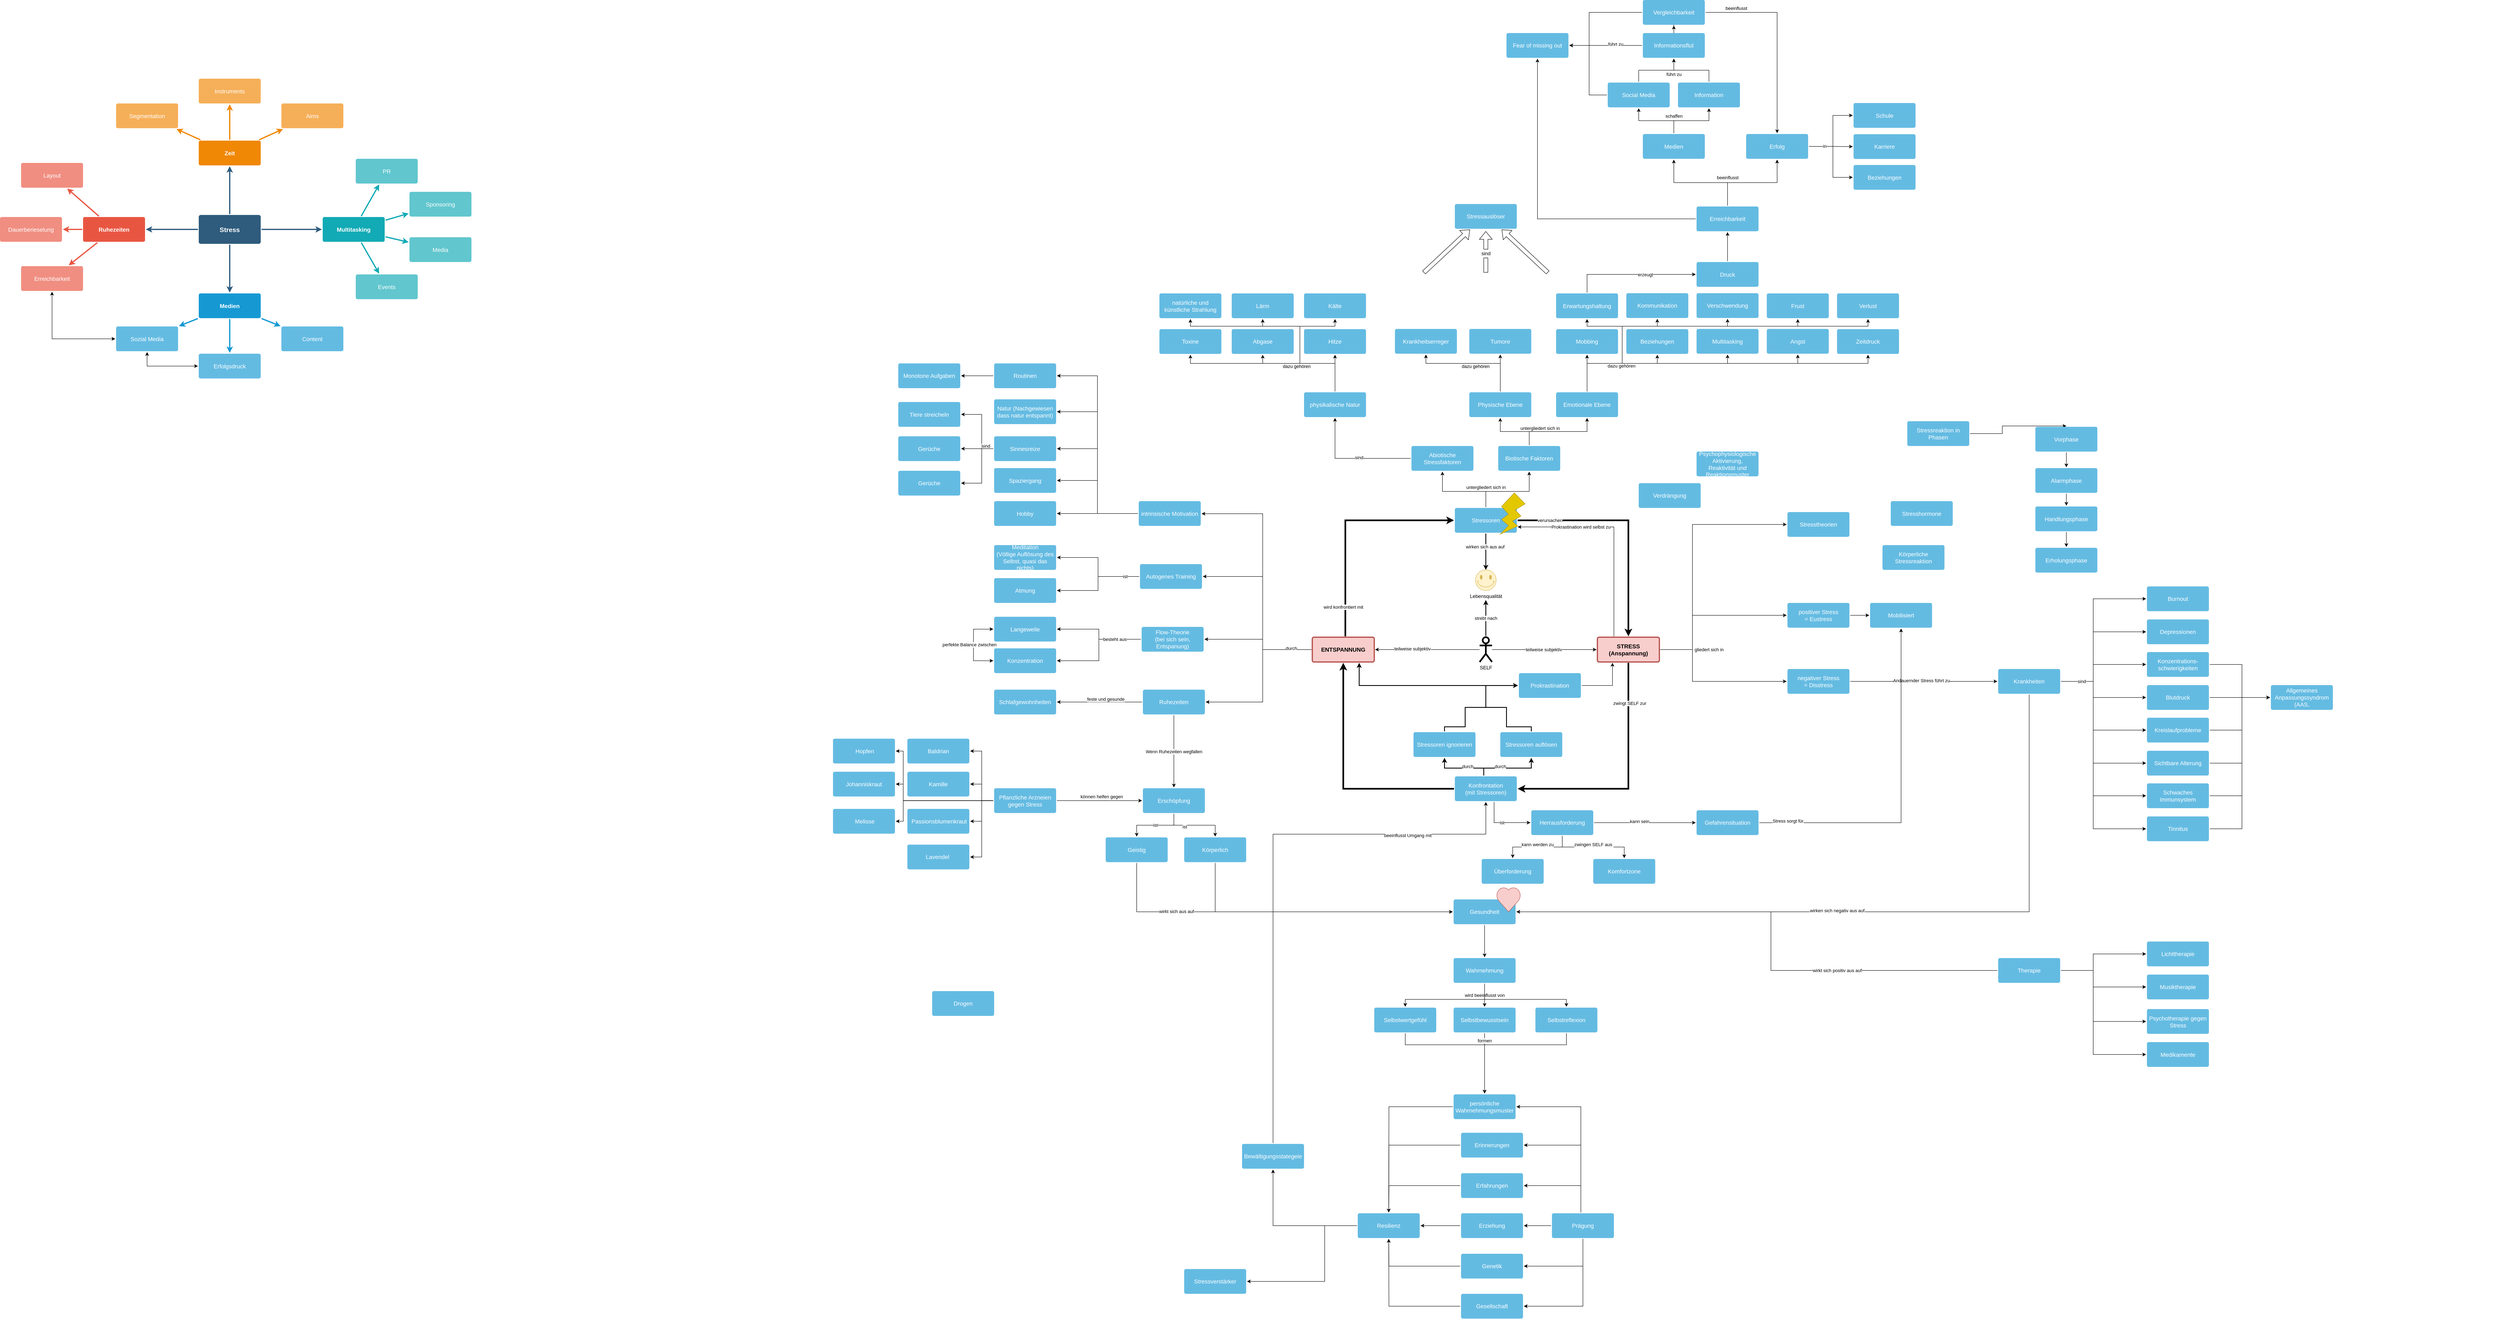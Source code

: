 <mxfile version="15.7.1" type="github">
  <diagram id="6a731a19-8d31-9384-78a2-239565b7b9f0" name="Page-1">
    <mxGraphModel dx="943" dy="1450" grid="1" gridSize="10" guides="1" tooltips="1" connect="1" arrows="1" fold="1" page="1" pageScale="1" pageWidth="1169" pageHeight="827" background="none" math="0" shadow="0">
      <root>
        <mxCell id="0" />
        <mxCell id="1" parent="0" />
        <mxCell id="1745" value="" style="edgeStyle=none;rounded=0;jumpStyle=none;html=1;shadow=0;labelBackgroundColor=none;startArrow=none;startFill=0;endArrow=classic;endFill=1;jettySize=auto;orthogonalLoop=1;strokeColor=#2F5B7C;strokeWidth=3;fontFamily=Helvetica;fontSize=16;fontColor=#23445D;spacing=5;" parent="1" source="1749" target="1764" edge="1">
          <mxGeometry relative="1" as="geometry" />
        </mxCell>
        <mxCell id="1746" value="" style="edgeStyle=none;rounded=0;jumpStyle=none;html=1;shadow=0;labelBackgroundColor=none;startArrow=none;startFill=0;endArrow=classic;endFill=1;jettySize=auto;orthogonalLoop=1;strokeColor=#2F5B7C;strokeWidth=3;fontFamily=Helvetica;fontSize=16;fontColor=#23445D;spacing=5;" parent="1" source="1749" target="1771" edge="1">
          <mxGeometry relative="1" as="geometry" />
        </mxCell>
        <mxCell id="1747" value="" style="edgeStyle=none;rounded=0;jumpStyle=none;html=1;shadow=0;labelBackgroundColor=none;startArrow=none;startFill=0;endArrow=classic;endFill=1;jettySize=auto;orthogonalLoop=1;strokeColor=#2F5B7C;strokeWidth=3;fontFamily=Helvetica;fontSize=16;fontColor=#23445D;spacing=5;" parent="1" source="1749" target="1760" edge="1">
          <mxGeometry relative="1" as="geometry" />
        </mxCell>
        <mxCell id="1748" value="" style="edgeStyle=none;rounded=0;jumpStyle=none;html=1;shadow=0;labelBackgroundColor=none;startArrow=none;startFill=0;endArrow=classic;endFill=1;jettySize=auto;orthogonalLoop=1;strokeColor=#2F5B7C;strokeWidth=3;fontFamily=Helvetica;fontSize=16;fontColor=#23445D;spacing=5;" parent="1" source="1749" target="1753" edge="1">
          <mxGeometry relative="1" as="geometry" />
        </mxCell>
        <mxCell id="1749" value="Stress" style="rounded=1;whiteSpace=wrap;html=1;shadow=0;labelBackgroundColor=none;strokeColor=none;strokeWidth=3;fillColor=#2F5B7C;fontFamily=Helvetica;fontSize=16;fontColor=#FFFFFF;align=center;fontStyle=1;spacing=5;arcSize=7;perimeterSpacing=2;" parent="1" vertex="1">
          <mxGeometry x="495" y="380.5" width="150" height="70" as="geometry" />
        </mxCell>
        <mxCell id="1750" value="" style="edgeStyle=none;rounded=1;jumpStyle=none;html=1;shadow=0;labelBackgroundColor=none;startArrow=none;startFill=0;jettySize=auto;orthogonalLoop=1;strokeColor=#E85642;strokeWidth=3;fontFamily=Helvetica;fontSize=14;fontColor=#FFFFFF;spacing=5;fontStyle=1;fillColor=#b0e3e6;" parent="1" source="1753" target="1756" edge="1">
          <mxGeometry relative="1" as="geometry" />
        </mxCell>
        <mxCell id="1751" value="" style="edgeStyle=none;rounded=1;jumpStyle=none;html=1;shadow=0;labelBackgroundColor=none;startArrow=none;startFill=0;jettySize=auto;orthogonalLoop=1;strokeColor=#E85642;strokeWidth=3;fontFamily=Helvetica;fontSize=14;fontColor=#FFFFFF;spacing=5;fontStyle=1;fillColor=#b0e3e6;" parent="1" source="1753" target="1755" edge="1">
          <mxGeometry relative="1" as="geometry" />
        </mxCell>
        <mxCell id="1752" value="" style="edgeStyle=none;rounded=1;jumpStyle=none;html=1;shadow=0;labelBackgroundColor=none;startArrow=none;startFill=0;jettySize=auto;orthogonalLoop=1;strokeColor=#E85642;strokeWidth=3;fontFamily=Helvetica;fontSize=14;fontColor=#FFFFFF;spacing=5;fontStyle=1;fillColor=#b0e3e6;" parent="1" source="1753" target="1754" edge="1">
          <mxGeometry relative="1" as="geometry" />
        </mxCell>
        <mxCell id="1753" value="Ruhezeiten" style="rounded=1;whiteSpace=wrap;html=1;shadow=0;labelBackgroundColor=none;strokeColor=none;strokeWidth=3;fillColor=#e85642;fontFamily=Helvetica;fontSize=14;fontColor=#FFFFFF;align=center;spacing=5;fontStyle=1;arcSize=7;perimeterSpacing=2;" parent="1" vertex="1">
          <mxGeometry x="215" y="385.5" width="150" height="60" as="geometry" />
        </mxCell>
        <mxCell id="1754" value="Erreichbarkeit" style="rounded=1;whiteSpace=wrap;html=1;shadow=0;labelBackgroundColor=none;strokeColor=none;strokeWidth=3;fillColor=#f08e81;fontFamily=Helvetica;fontSize=14;fontColor=#FFFFFF;align=center;spacing=5;fontStyle=0;arcSize=7;perimeterSpacing=2;" parent="1" vertex="1">
          <mxGeometry x="65" y="504.5" width="150" height="60" as="geometry" />
        </mxCell>
        <mxCell id="1755" value="Dauerberieselung" style="rounded=1;whiteSpace=wrap;html=1;shadow=0;labelBackgroundColor=none;strokeColor=none;strokeWidth=3;fillColor=#f08e81;fontFamily=Helvetica;fontSize=14;fontColor=#FFFFFF;align=center;spacing=5;fontStyle=0;arcSize=7;perimeterSpacing=2;" parent="1" vertex="1">
          <mxGeometry x="14" y="385.5" width="150" height="60" as="geometry" />
        </mxCell>
        <mxCell id="1756" value="Layout" style="rounded=1;whiteSpace=wrap;html=1;shadow=0;labelBackgroundColor=none;strokeColor=none;strokeWidth=3;fillColor=#f08e81;fontFamily=Helvetica;fontSize=14;fontColor=#FFFFFF;align=center;spacing=5;fontStyle=0;arcSize=7;perimeterSpacing=2;" parent="1" vertex="1">
          <mxGeometry x="65" y="254.5" width="150" height="60" as="geometry" />
        </mxCell>
        <mxCell id="1757" value="" style="edgeStyle=none;rounded=0;jumpStyle=none;html=1;shadow=0;labelBackgroundColor=none;startArrow=none;startFill=0;endArrow=classic;endFill=1;jettySize=auto;orthogonalLoop=1;strokeColor=#1699D3;strokeWidth=3;fontFamily=Helvetica;fontSize=14;fontColor=#FFFFFF;spacing=5;" parent="1" source="1760" target="1763" edge="1">
          <mxGeometry relative="1" as="geometry" />
        </mxCell>
        <mxCell id="1758" value="" style="edgeStyle=none;rounded=0;jumpStyle=none;html=1;shadow=0;labelBackgroundColor=none;startArrow=none;startFill=0;endArrow=classic;endFill=1;jettySize=auto;orthogonalLoop=1;strokeColor=#1699D3;strokeWidth=3;fontFamily=Helvetica;fontSize=14;fontColor=#FFFFFF;spacing=5;" parent="1" source="1760" target="1762" edge="1">
          <mxGeometry relative="1" as="geometry" />
        </mxCell>
        <mxCell id="1759" value="" style="edgeStyle=none;rounded=0;jumpStyle=none;html=1;shadow=0;labelBackgroundColor=none;startArrow=none;startFill=0;endArrow=classic;endFill=1;jettySize=auto;orthogonalLoop=1;strokeColor=#1699D3;strokeWidth=3;fontFamily=Helvetica;fontSize=14;fontColor=#FFFFFF;spacing=5;" parent="1" source="1760" target="1761" edge="1">
          <mxGeometry relative="1" as="geometry" />
        </mxCell>
        <mxCell id="1760" value="Medien" style="rounded=1;whiteSpace=wrap;html=1;shadow=0;labelBackgroundColor=none;strokeColor=none;strokeWidth=3;fillColor=#1699d3;fontFamily=Helvetica;fontSize=14;fontColor=#FFFFFF;align=center;spacing=5;fontStyle=1;arcSize=7;perimeterSpacing=2;" parent="1" vertex="1">
          <mxGeometry x="495" y="570.5" width="150" height="60" as="geometry" />
        </mxCell>
        <mxCell id="1761" value="Content" style="rounded=1;whiteSpace=wrap;html=1;shadow=0;labelBackgroundColor=none;strokeColor=none;strokeWidth=3;fillColor=#64bbe2;fontFamily=Helvetica;fontSize=14;fontColor=#FFFFFF;align=center;spacing=5;arcSize=7;perimeterSpacing=2;" parent="1" vertex="1">
          <mxGeometry x="695" y="650.5" width="150" height="60" as="geometry" />
        </mxCell>
        <mxCell id="1762" value="Erfolgsdruck" style="rounded=1;whiteSpace=wrap;html=1;shadow=0;labelBackgroundColor=none;strokeColor=none;strokeWidth=3;fillColor=#64bbe2;fontFamily=Helvetica;fontSize=14;fontColor=#FFFFFF;align=center;spacing=5;arcSize=7;perimeterSpacing=2;" parent="1" vertex="1">
          <mxGeometry x="495" y="716.5" width="150" height="60" as="geometry" />
        </mxCell>
        <mxCell id="zGOC3p9uXt0Jz3KyNcmC-1779" style="edgeStyle=orthogonalEdgeStyle;rounded=0;orthogonalLoop=1;jettySize=auto;html=1;endArrow=classic;endFill=1;startArrow=classic;startFill=1;" parent="1" source="1763" target="1754" edge="1">
          <mxGeometry relative="1" as="geometry" />
        </mxCell>
        <mxCell id="zGOC3p9uXt0Jz3KyNcmC-1780" style="edgeStyle=orthogonalEdgeStyle;rounded=0;orthogonalLoop=1;jettySize=auto;html=1;entryX=0;entryY=0.5;entryDx=0;entryDy=0;startArrow=classic;startFill=1;endArrow=classic;endFill=1;exitX=0.5;exitY=1;exitDx=0;exitDy=0;" parent="1" source="1763" target="1762" edge="1">
          <mxGeometry relative="1" as="geometry">
            <Array as="points">
              <mxPoint x="370" y="747" />
            </Array>
          </mxGeometry>
        </mxCell>
        <mxCell id="1763" value="Sozial Media" style="rounded=1;whiteSpace=wrap;html=1;shadow=0;labelBackgroundColor=none;strokeColor=none;strokeWidth=3;fillColor=#64bbe2;fontFamily=Helvetica;fontSize=14;fontColor=#FFFFFF;align=center;spacing=5;arcSize=7;perimeterSpacing=2;" parent="1" vertex="1">
          <mxGeometry x="295" y="650.5" width="150" height="60" as="geometry" />
        </mxCell>
        <mxCell id="1764" value="Zeit" style="rounded=1;whiteSpace=wrap;html=1;shadow=0;labelBackgroundColor=none;strokeColor=none;strokeWidth=3;fillColor=#F08705;fontFamily=Helvetica;fontSize=14;fontColor=#FFFFFF;align=center;spacing=5;fontStyle=1;arcSize=7;perimeterSpacing=2;" parent="1" vertex="1">
          <mxGeometry x="495" y="200.5" width="150" height="60" as="geometry" />
        </mxCell>
        <mxCell id="1765" value="Aims&lt;br&gt;" style="rounded=1;whiteSpace=wrap;html=1;shadow=0;labelBackgroundColor=none;strokeColor=none;strokeWidth=3;fillColor=#f5af58;fontFamily=Helvetica;fontSize=14;fontColor=#FFFFFF;align=center;spacing=5;arcSize=7;perimeterSpacing=2;" parent="1" vertex="1">
          <mxGeometry x="695" y="110.5" width="150" height="60" as="geometry" />
        </mxCell>
        <mxCell id="1766" value="" style="edgeStyle=none;rounded=0;jumpStyle=none;html=1;shadow=0;labelBackgroundColor=none;startArrow=none;startFill=0;endArrow=classic;endFill=1;jettySize=auto;orthogonalLoop=1;strokeColor=#F08705;strokeWidth=3;fontFamily=Helvetica;fontSize=14;fontColor=#FFFFFF;spacing=5;" parent="1" source="1764" target="1765" edge="1">
          <mxGeometry relative="1" as="geometry" />
        </mxCell>
        <mxCell id="1767" value="Instruments" style="rounded=1;whiteSpace=wrap;html=1;shadow=0;labelBackgroundColor=none;strokeColor=none;strokeWidth=3;fillColor=#f5af58;fontFamily=Helvetica;fontSize=14;fontColor=#FFFFFF;align=center;spacing=5;arcSize=7;perimeterSpacing=2;" parent="1" vertex="1">
          <mxGeometry x="495" y="50.5" width="150" height="60" as="geometry" />
        </mxCell>
        <mxCell id="1768" value="" style="edgeStyle=none;rounded=0;jumpStyle=none;html=1;shadow=0;labelBackgroundColor=none;startArrow=none;startFill=0;endArrow=classic;endFill=1;jettySize=auto;orthogonalLoop=1;strokeColor=#F08705;strokeWidth=3;fontFamily=Helvetica;fontSize=14;fontColor=#FFFFFF;spacing=5;" parent="1" source="1764" target="1767" edge="1">
          <mxGeometry relative="1" as="geometry" />
        </mxCell>
        <mxCell id="1769" value="Segmentation" style="rounded=1;whiteSpace=wrap;html=1;shadow=0;labelBackgroundColor=none;strokeColor=none;strokeWidth=3;fillColor=#f5af58;fontFamily=Helvetica;fontSize=14;fontColor=#FFFFFF;align=center;spacing=5;arcSize=7;perimeterSpacing=2;" parent="1" vertex="1">
          <mxGeometry x="295" y="110.5" width="150" height="60" as="geometry" />
        </mxCell>
        <mxCell id="1770" value="" style="edgeStyle=none;rounded=0;jumpStyle=none;html=1;shadow=0;labelBackgroundColor=none;startArrow=none;startFill=0;endArrow=classic;endFill=1;jettySize=auto;orthogonalLoop=1;strokeColor=#F08705;strokeWidth=3;fontFamily=Helvetica;fontSize=14;fontColor=#FFFFFF;spacing=5;" parent="1" source="1764" target="1769" edge="1">
          <mxGeometry relative="1" as="geometry" />
        </mxCell>
        <mxCell id="1771" value="Multitasking" style="rounded=1;whiteSpace=wrap;html=1;shadow=0;labelBackgroundColor=none;strokeColor=none;strokeWidth=3;fillColor=#12aab5;fontFamily=Helvetica;fontSize=14;fontColor=#FFFFFF;align=center;spacing=5;fontStyle=1;arcSize=7;perimeterSpacing=2;" parent="1" vertex="1">
          <mxGeometry x="795" y="385.5" width="150" height="60" as="geometry" />
        </mxCell>
        <mxCell id="1772" value="Events" style="rounded=1;whiteSpace=wrap;html=1;shadow=0;labelBackgroundColor=none;strokeColor=none;strokeWidth=3;fillColor=#61c6ce;fontFamily=Helvetica;fontSize=14;fontColor=#FFFFFF;align=center;spacing=5;fontStyle=0;arcSize=7;perimeterSpacing=2;" parent="1" vertex="1">
          <mxGeometry x="875" y="524.5" width="150" height="60" as="geometry" />
        </mxCell>
        <mxCell id="1773" value="" style="edgeStyle=none;rounded=1;jumpStyle=none;html=1;shadow=0;labelBackgroundColor=none;startArrow=none;startFill=0;jettySize=auto;orthogonalLoop=1;strokeColor=#12AAB5;strokeWidth=3;fontFamily=Helvetica;fontSize=14;fontColor=#FFFFFF;spacing=5;fontStyle=1;fillColor=#b0e3e6;" parent="1" source="1771" target="1772" edge="1">
          <mxGeometry relative="1" as="geometry" />
        </mxCell>
        <mxCell id="1774" value="Media" style="rounded=1;whiteSpace=wrap;html=1;shadow=0;labelBackgroundColor=none;strokeColor=none;strokeWidth=3;fillColor=#61c6ce;fontFamily=Helvetica;fontSize=14;fontColor=#FFFFFF;align=center;spacing=5;fontStyle=0;arcSize=7;perimeterSpacing=2;" parent="1" vertex="1">
          <mxGeometry x="1005" y="434.5" width="150" height="60" as="geometry" />
        </mxCell>
        <mxCell id="1775" value="" style="edgeStyle=none;rounded=1;jumpStyle=none;html=1;shadow=0;labelBackgroundColor=none;startArrow=none;startFill=0;jettySize=auto;orthogonalLoop=1;strokeColor=#12AAB5;strokeWidth=3;fontFamily=Helvetica;fontSize=14;fontColor=#FFFFFF;spacing=5;fontStyle=1;fillColor=#b0e3e6;" parent="1" source="1771" target="1774" edge="1">
          <mxGeometry relative="1" as="geometry" />
        </mxCell>
        <mxCell id="1776" value="Sponsoring" style="rounded=1;whiteSpace=wrap;html=1;shadow=0;labelBackgroundColor=none;strokeColor=none;strokeWidth=3;fillColor=#61c6ce;fontFamily=Helvetica;fontSize=14;fontColor=#FFFFFF;align=center;spacing=5;fontStyle=0;arcSize=7;perimeterSpacing=2;" parent="1" vertex="1">
          <mxGeometry x="1005" y="324.5" width="150" height="60" as="geometry" />
        </mxCell>
        <mxCell id="1777" value="" style="edgeStyle=none;rounded=1;jumpStyle=none;html=1;shadow=0;labelBackgroundColor=none;startArrow=none;startFill=0;jettySize=auto;orthogonalLoop=1;strokeColor=#12AAB5;strokeWidth=3;fontFamily=Helvetica;fontSize=14;fontColor=#FFFFFF;spacing=5;fontStyle=1;fillColor=#b0e3e6;" parent="1" source="1771" target="1776" edge="1">
          <mxGeometry relative="1" as="geometry" />
        </mxCell>
        <mxCell id="1778" value="PR" style="rounded=1;whiteSpace=wrap;html=1;shadow=0;labelBackgroundColor=none;strokeColor=none;strokeWidth=3;fillColor=#61c6ce;fontFamily=Helvetica;fontSize=14;fontColor=#FFFFFF;align=center;spacing=5;fontStyle=0;arcSize=7;perimeterSpacing=2;" parent="1" vertex="1">
          <mxGeometry x="875" y="244.5" width="150" height="60" as="geometry" />
        </mxCell>
        <mxCell id="1779" value="" style="edgeStyle=none;rounded=1;jumpStyle=none;html=1;shadow=0;labelBackgroundColor=none;startArrow=none;startFill=0;jettySize=auto;orthogonalLoop=1;strokeColor=#12AAB5;strokeWidth=3;fontFamily=Helvetica;fontSize=14;fontColor=#FFFFFF;spacing=5;fontStyle=1;fillColor=#b0e3e6;" parent="1" source="1771" target="1778" edge="1">
          <mxGeometry relative="1" as="geometry" />
        </mxCell>
        <mxCell id="-PCjgl74gJDNO052v1AN-1783" style="edgeStyle=orthogonalEdgeStyle;rounded=0;orthogonalLoop=1;jettySize=auto;html=1;exitX=0.5;exitY=1;exitDx=0;exitDy=0;strokeWidth=4;entryX=1;entryY=0.5;entryDx=0;entryDy=0;" edge="1" parent="1" source="zGOC3p9uXt0Jz3KyNcmC-1850" target="-PCjgl74gJDNO052v1AN-1956">
          <mxGeometry relative="1" as="geometry">
            <mxPoint x="3790" y="1640" as="targetPoint" />
            <Array as="points">
              <mxPoint x="3955" y="1770" />
            </Array>
          </mxGeometry>
        </mxCell>
        <mxCell id="-PCjgl74gJDNO052v1AN-1957" value="zwingt SELF zur" style="edgeLabel;html=1;align=center;verticalAlign=middle;resizable=0;points=[];" vertex="1" connectable="0" parent="-PCjgl74gJDNO052v1AN-1783">
          <mxGeometry x="0.24" y="7" relative="1" as="geometry">
            <mxPoint x="53" y="-214" as="offset" />
          </mxGeometry>
        </mxCell>
        <mxCell id="-PCjgl74gJDNO052v1AN-2050" style="edgeStyle=orthogonalEdgeStyle;rounded=0;orthogonalLoop=1;jettySize=auto;html=1;entryX=1;entryY=0.75;entryDx=0;entryDy=0;endArrow=classic;endFill=1;strokeWidth=1;" edge="1" parent="1" source="zGOC3p9uXt0Jz3KyNcmC-1850" target="-PCjgl74gJDNO052v1AN-1908">
          <mxGeometry relative="1" as="geometry">
            <Array as="points">
              <mxPoint x="3920" y="1136" />
            </Array>
          </mxGeometry>
        </mxCell>
        <mxCell id="-PCjgl74gJDNO052v1AN-2051" value="Prokrastination wird selbst zu" style="edgeLabel;html=1;align=center;verticalAlign=middle;resizable=0;points=[];" vertex="1" connectable="0" parent="-PCjgl74gJDNO052v1AN-2050">
          <mxGeometry x="0.357" relative="1" as="geometry">
            <mxPoint x="-7" as="offset" />
          </mxGeometry>
        </mxCell>
        <mxCell id="-PCjgl74gJDNO052v1AN-2054" style="edgeStyle=orthogonalEdgeStyle;rounded=0;orthogonalLoop=1;jettySize=auto;html=1;entryX=0;entryY=0.5;entryDx=0;entryDy=0;endArrow=classic;endFill=1;strokeWidth=1;" edge="1" parent="1" source="zGOC3p9uXt0Jz3KyNcmC-1850" target="-PCjgl74gJDNO052v1AN-1823">
          <mxGeometry relative="1" as="geometry">
            <Array as="points">
              <mxPoint x="4110" y="1433" />
              <mxPoint x="4110" y="1350" />
            </Array>
          </mxGeometry>
        </mxCell>
        <mxCell id="-PCjgl74gJDNO052v1AN-2055" style="edgeStyle=orthogonalEdgeStyle;rounded=0;orthogonalLoop=1;jettySize=auto;html=1;entryX=0;entryY=0.5;entryDx=0;entryDy=0;endArrow=classic;endFill=1;strokeWidth=1;" edge="1" parent="1" source="zGOC3p9uXt0Jz3KyNcmC-1850" target="-PCjgl74gJDNO052v1AN-1824">
          <mxGeometry relative="1" as="geometry">
            <Array as="points">
              <mxPoint x="4110" y="1433" />
              <mxPoint x="4110" y="1510" />
            </Array>
          </mxGeometry>
        </mxCell>
        <mxCell id="-PCjgl74gJDNO052v1AN-2064" style="edgeStyle=orthogonalEdgeStyle;rounded=0;orthogonalLoop=1;jettySize=auto;html=1;entryX=0;entryY=0.5;entryDx=0;entryDy=0;endArrow=classic;endFill=1;strokeWidth=1;" edge="1" parent="1" source="zGOC3p9uXt0Jz3KyNcmC-1850" target="-PCjgl74gJDNO052v1AN-1865">
          <mxGeometry relative="1" as="geometry">
            <Array as="points">
              <mxPoint x="4110" y="1433" />
              <mxPoint x="4110" y="1130" />
            </Array>
          </mxGeometry>
        </mxCell>
        <mxCell id="-PCjgl74gJDNO052v1AN-2065" value="gliedert sich in" style="edgeLabel;html=1;align=center;verticalAlign=middle;resizable=0;points=[];" vertex="1" connectable="0" parent="-PCjgl74gJDNO052v1AN-2064">
          <mxGeometry x="-0.372" y="5" relative="1" as="geometry">
            <mxPoint x="45" y="113" as="offset" />
          </mxGeometry>
        </mxCell>
        <mxCell id="zGOC3p9uXt0Jz3KyNcmC-1850" value="&lt;b&gt;STRESS&lt;br&gt;(Anspannung)&lt;/b&gt;" style="rounded=1;whiteSpace=wrap;html=1;shadow=0;labelBackgroundColor=none;strokeColor=#b85450;strokeWidth=3;fillColor=#f8cecc;fontFamily=Helvetica;fontSize=14;align=center;spacing=5;arcSize=7;perimeterSpacing=2;" parent="1" vertex="1">
          <mxGeometry x="3880" y="1403" width="150" height="60" as="geometry" />
        </mxCell>
        <mxCell id="-PCjgl74gJDNO052v1AN-1920" style="edgeStyle=orthogonalEdgeStyle;rounded=0;orthogonalLoop=1;jettySize=auto;html=1;entryX=0.5;entryY=1;entryDx=0;entryDy=0;strokeWidth=1;" edge="1" parent="1" source="zGOC3p9uXt0Jz3KyNcmC-1851" target="-PCjgl74gJDNO052v1AN-1854">
          <mxGeometry relative="1" as="geometry" />
        </mxCell>
        <mxCell id="-PCjgl74gJDNO052v1AN-2052" style="edgeStyle=orthogonalEdgeStyle;rounded=0;orthogonalLoop=1;jettySize=auto;html=1;entryX=1;entryY=0.5;entryDx=0;entryDy=0;endArrow=classic;endFill=1;strokeWidth=1;" edge="1" parent="1" source="zGOC3p9uXt0Jz3KyNcmC-1851" target="-PCjgl74gJDNO052v1AN-1869">
          <mxGeometry relative="1" as="geometry">
            <Array as="points">
              <mxPoint x="3220" y="2828" />
              <mxPoint x="3220" y="2963" />
            </Array>
          </mxGeometry>
        </mxCell>
        <mxCell id="zGOC3p9uXt0Jz3KyNcmC-1851" value="Resilienz" style="rounded=1;whiteSpace=wrap;html=1;shadow=0;labelBackgroundColor=none;strokeColor=none;strokeWidth=3;fillColor=#64bbe2;fontFamily=Helvetica;fontSize=14;fontColor=#FFFFFF;align=center;spacing=5;arcSize=7;perimeterSpacing=2;" parent="1" vertex="1">
          <mxGeometry x="3300" y="2798" width="150" height="60" as="geometry" />
        </mxCell>
        <mxCell id="-PCjgl74gJDNO052v1AN-1787" style="edgeStyle=orthogonalEdgeStyle;rounded=0;orthogonalLoop=1;jettySize=auto;html=1;" edge="1" parent="1" source="zGOC3p9uXt0Jz3KyNcmC-1852" target="zGOC3p9uXt0Jz3KyNcmC-1872">
          <mxGeometry relative="1" as="geometry" />
        </mxCell>
        <mxCell id="zGOC3p9uXt0Jz3KyNcmC-1852" value="Druck" style="rounded=1;whiteSpace=wrap;html=1;shadow=0;labelBackgroundColor=none;strokeColor=none;strokeWidth=3;fillColor=#64bbe2;fontFamily=Helvetica;fontSize=14;fontColor=#FFFFFF;align=center;spacing=5;arcSize=7;perimeterSpacing=2;" parent="1" vertex="1">
          <mxGeometry x="4120" y="494.5" width="150" height="60" as="geometry" />
        </mxCell>
        <mxCell id="-PCjgl74gJDNO052v1AN-2031" style="edgeStyle=orthogonalEdgeStyle;rounded=0;orthogonalLoop=1;jettySize=auto;html=1;entryX=0;entryY=0.5;entryDx=0;entryDy=0;endArrow=classic;endFill=1;strokeWidth=1;" edge="1" parent="1" source="zGOC3p9uXt0Jz3KyNcmC-1853" target="zGOC3p9uXt0Jz3KyNcmC-1873">
          <mxGeometry relative="1" as="geometry">
            <Array as="points">
              <mxPoint x="4450" y="215" />
              <mxPoint x="4450" y="140" />
            </Array>
          </mxGeometry>
        </mxCell>
        <mxCell id="-PCjgl74gJDNO052v1AN-2032" style="edgeStyle=orthogonalEdgeStyle;rounded=0;orthogonalLoop=1;jettySize=auto;html=1;endArrow=classic;endFill=1;strokeWidth=1;" edge="1" parent="1" source="zGOC3p9uXt0Jz3KyNcmC-1853" target="zGOC3p9uXt0Jz3KyNcmC-1874">
          <mxGeometry relative="1" as="geometry" />
        </mxCell>
        <mxCell id="-PCjgl74gJDNO052v1AN-2033" style="edgeStyle=orthogonalEdgeStyle;rounded=0;orthogonalLoop=1;jettySize=auto;html=1;entryX=0;entryY=0.5;entryDx=0;entryDy=0;endArrow=classic;endFill=1;strokeWidth=1;" edge="1" parent="1" source="zGOC3p9uXt0Jz3KyNcmC-1853" target="zGOC3p9uXt0Jz3KyNcmC-1875">
          <mxGeometry relative="1" as="geometry">
            <Array as="points">
              <mxPoint x="4450" y="215" />
              <mxPoint x="4450" y="290" />
            </Array>
          </mxGeometry>
        </mxCell>
        <mxCell id="-PCjgl74gJDNO052v1AN-2034" value="in" style="edgeLabel;html=1;align=center;verticalAlign=middle;resizable=0;points=[];" vertex="1" connectable="0" parent="-PCjgl74gJDNO052v1AN-2033">
          <mxGeometry x="-0.299" y="1" relative="1" as="geometry">
            <mxPoint x="-21" y="-6" as="offset" />
          </mxGeometry>
        </mxCell>
        <mxCell id="zGOC3p9uXt0Jz3KyNcmC-1853" value="Erfolg" style="rounded=1;whiteSpace=wrap;html=1;shadow=0;labelBackgroundColor=none;strokeColor=none;strokeWidth=3;fillColor=#64bbe2;fontFamily=Helvetica;fontSize=14;fontColor=#FFFFFF;align=center;spacing=5;arcSize=7;perimeterSpacing=2;" parent="1" vertex="1">
          <mxGeometry x="4240" y="184.5" width="150" height="60" as="geometry" />
        </mxCell>
        <mxCell id="zGOC3p9uXt0Jz3KyNcmC-1854" value="Meditation&lt;br&gt;(Völlige Auflösung des Selbst, quasi das nichts)" style="rounded=1;whiteSpace=wrap;html=1;shadow=0;labelBackgroundColor=none;strokeColor=none;strokeWidth=3;fillColor=#64bbe2;fontFamily=Helvetica;fontSize=14;fontColor=#FFFFFF;align=center;spacing=5;arcSize=7;perimeterSpacing=2;" parent="1" vertex="1">
          <mxGeometry x="2420" y="1180" width="150" height="60" as="geometry" />
        </mxCell>
        <mxCell id="zGOC3p9uXt0Jz3KyNcmC-1855" value="Atmung" style="rounded=1;whiteSpace=wrap;html=1;shadow=0;labelBackgroundColor=none;strokeColor=none;strokeWidth=3;fillColor=#64bbe2;fontFamily=Helvetica;fontSize=14;fontColor=#FFFFFF;align=center;spacing=5;arcSize=7;perimeterSpacing=2;" parent="1" vertex="1">
          <mxGeometry x="2420" y="1260" width="150" height="60" as="geometry" />
        </mxCell>
        <mxCell id="-PCjgl74gJDNO052v1AN-1813" style="edgeStyle=orthogonalEdgeStyle;rounded=0;orthogonalLoop=1;jettySize=auto;html=1;entryX=0;entryY=0.5;entryDx=0;entryDy=0;" edge="1" parent="1" source="zGOC3p9uXt0Jz3KyNcmC-1856" target="zGOC3p9uXt0Jz3KyNcmC-1859">
          <mxGeometry relative="1" as="geometry">
            <Array as="points">
              <mxPoint x="5080" y="1510" />
              <mxPoint x="5080" y="1549" />
            </Array>
          </mxGeometry>
        </mxCell>
        <mxCell id="-PCjgl74gJDNO052v1AN-1814" style="edgeStyle=orthogonalEdgeStyle;rounded=0;orthogonalLoop=1;jettySize=auto;html=1;entryX=0;entryY=0.5;entryDx=0;entryDy=0;" edge="1" parent="1" source="zGOC3p9uXt0Jz3KyNcmC-1856" target="zGOC3p9uXt0Jz3KyNcmC-1858">
          <mxGeometry relative="1" as="geometry">
            <Array as="points">
              <mxPoint x="5080" y="1510" />
              <mxPoint x="5080" y="1628" />
            </Array>
          </mxGeometry>
        </mxCell>
        <mxCell id="-PCjgl74gJDNO052v1AN-1815" style="edgeStyle=orthogonalEdgeStyle;rounded=0;orthogonalLoop=1;jettySize=auto;html=1;entryX=0;entryY=0.5;entryDx=0;entryDy=0;" edge="1" parent="1" source="zGOC3p9uXt0Jz3KyNcmC-1856" target="zGOC3p9uXt0Jz3KyNcmC-1857">
          <mxGeometry relative="1" as="geometry">
            <Array as="points">
              <mxPoint x="5080" y="1510" />
              <mxPoint x="5080" y="1310" />
            </Array>
          </mxGeometry>
        </mxCell>
        <mxCell id="-PCjgl74gJDNO052v1AN-1816" style="edgeStyle=orthogonalEdgeStyle;rounded=0;orthogonalLoop=1;jettySize=auto;html=1;entryX=0;entryY=0.5;entryDx=0;entryDy=0;" edge="1" parent="1" source="zGOC3p9uXt0Jz3KyNcmC-1856" target="zGOC3p9uXt0Jz3KyNcmC-1860">
          <mxGeometry relative="1" as="geometry">
            <Array as="points">
              <mxPoint x="5080" y="1510" />
              <mxPoint x="5080" y="1390" />
            </Array>
          </mxGeometry>
        </mxCell>
        <mxCell id="-PCjgl74gJDNO052v1AN-1817" style="edgeStyle=orthogonalEdgeStyle;rounded=0;orthogonalLoop=1;jettySize=auto;html=1;entryX=0;entryY=0.5;entryDx=0;entryDy=0;" edge="1" parent="1" source="zGOC3p9uXt0Jz3KyNcmC-1856" target="zGOC3p9uXt0Jz3KyNcmC-1861">
          <mxGeometry relative="1" as="geometry">
            <Array as="points">
              <mxPoint x="5080" y="1510" />
              <mxPoint x="5080" y="1708" />
            </Array>
          </mxGeometry>
        </mxCell>
        <mxCell id="-PCjgl74gJDNO052v1AN-1818" style="edgeStyle=orthogonalEdgeStyle;rounded=0;orthogonalLoop=1;jettySize=auto;html=1;entryX=0;entryY=0.5;entryDx=0;entryDy=0;" edge="1" parent="1" source="zGOC3p9uXt0Jz3KyNcmC-1856" target="zGOC3p9uXt0Jz3KyNcmC-1862">
          <mxGeometry relative="1" as="geometry">
            <Array as="points">
              <mxPoint x="5080" y="1510" />
              <mxPoint x="5080" y="1787" />
            </Array>
          </mxGeometry>
        </mxCell>
        <mxCell id="-PCjgl74gJDNO052v1AN-1819" style="edgeStyle=orthogonalEdgeStyle;rounded=0;orthogonalLoop=1;jettySize=auto;html=1;entryX=0;entryY=0.5;entryDx=0;entryDy=0;" edge="1" parent="1" source="zGOC3p9uXt0Jz3KyNcmC-1856" target="zGOC3p9uXt0Jz3KyNcmC-1866">
          <mxGeometry relative="1" as="geometry">
            <Array as="points">
              <mxPoint x="5080" y="1510" />
              <mxPoint x="5080" y="1469" />
            </Array>
          </mxGeometry>
        </mxCell>
        <mxCell id="-PCjgl74gJDNO052v1AN-1893" style="edgeStyle=orthogonalEdgeStyle;rounded=0;orthogonalLoop=1;jettySize=auto;html=1;entryX=0;entryY=0.5;entryDx=0;entryDy=0;" edge="1" parent="1" source="zGOC3p9uXt0Jz3KyNcmC-1856" target="-PCjgl74gJDNO052v1AN-1834">
          <mxGeometry relative="1" as="geometry">
            <Array as="points">
              <mxPoint x="5080" y="1510" />
              <mxPoint x="5080" y="1867" />
            </Array>
          </mxGeometry>
        </mxCell>
        <mxCell id="-PCjgl74gJDNO052v1AN-2056" value="sind" style="edgeLabel;html=1;align=center;verticalAlign=middle;resizable=0;points=[];" vertex="1" connectable="0" parent="-PCjgl74gJDNO052v1AN-1893">
          <mxGeometry x="-0.758" relative="1" as="geometry">
            <mxPoint x="-18" as="offset" />
          </mxGeometry>
        </mxCell>
        <mxCell id="-PCjgl74gJDNO052v1AN-2068" style="edgeStyle=orthogonalEdgeStyle;rounded=0;orthogonalLoop=1;jettySize=auto;html=1;endArrow=classic;endFill=1;strokeWidth=1;entryX=1;entryY=0.5;entryDx=0;entryDy=0;" edge="1" parent="1" source="zGOC3p9uXt0Jz3KyNcmC-1856" target="-PCjgl74gJDNO052v1AN-1876">
          <mxGeometry relative="1" as="geometry">
            <mxPoint x="3680" y="2070" as="targetPoint" />
            <Array as="points">
              <mxPoint x="4925" y="2068" />
            </Array>
          </mxGeometry>
        </mxCell>
        <mxCell id="-PCjgl74gJDNO052v1AN-2069" value="wirken sich negativ aus auf" style="edgeLabel;html=1;align=center;verticalAlign=middle;resizable=0;points=[];" vertex="1" connectable="0" parent="-PCjgl74gJDNO052v1AN-2068">
          <mxGeometry x="0.123" y="-3" relative="1" as="geometry">
            <mxPoint x="1" as="offset" />
          </mxGeometry>
        </mxCell>
        <mxCell id="zGOC3p9uXt0Jz3KyNcmC-1856" value="Krankheiten" style="rounded=1;whiteSpace=wrap;html=1;shadow=0;labelBackgroundColor=none;strokeColor=none;strokeWidth=3;fillColor=#64bbe2;fontFamily=Helvetica;fontSize=14;fontColor=#FFFFFF;align=center;spacing=5;arcSize=7;perimeterSpacing=2;" parent="1" vertex="1">
          <mxGeometry x="4850" y="1480" width="150" height="60" as="geometry" />
        </mxCell>
        <mxCell id="zGOC3p9uXt0Jz3KyNcmC-1857" value="Burnout" style="rounded=1;whiteSpace=wrap;html=1;shadow=0;labelBackgroundColor=none;strokeColor=none;strokeWidth=3;fillColor=#64bbe2;fontFamily=Helvetica;fontSize=14;fontColor=#FFFFFF;align=center;spacing=5;arcSize=7;perimeterSpacing=2;" parent="1" vertex="1">
          <mxGeometry x="5210" y="1280" width="150" height="60" as="geometry" />
        </mxCell>
        <mxCell id="-PCjgl74gJDNO052v1AN-2059" style="edgeStyle=orthogonalEdgeStyle;rounded=0;orthogonalLoop=1;jettySize=auto;html=1;entryX=0;entryY=0.5;entryDx=0;entryDy=0;endArrow=classic;endFill=1;strokeWidth=1;" edge="1" parent="1" source="zGOC3p9uXt0Jz3KyNcmC-1858" target="-PCjgl74gJDNO052v1AN-1855">
          <mxGeometry relative="1" as="geometry">
            <Array as="points">
              <mxPoint x="5440" y="1628" />
              <mxPoint x="5440" y="1549" />
            </Array>
          </mxGeometry>
        </mxCell>
        <mxCell id="zGOC3p9uXt0Jz3KyNcmC-1858" value="Kreislaufprobleme" style="rounded=1;whiteSpace=wrap;html=1;shadow=0;labelBackgroundColor=none;strokeColor=none;strokeWidth=3;fillColor=#64bbe2;fontFamily=Helvetica;fontSize=14;fontColor=#FFFFFF;align=center;spacing=5;arcSize=7;perimeterSpacing=2;" parent="1" vertex="1">
          <mxGeometry x="5210" y="1598" width="150" height="60" as="geometry" />
        </mxCell>
        <mxCell id="-PCjgl74gJDNO052v1AN-2058" style="edgeStyle=orthogonalEdgeStyle;rounded=0;orthogonalLoop=1;jettySize=auto;html=1;entryX=0;entryY=0.5;entryDx=0;entryDy=0;endArrow=classic;endFill=1;strokeWidth=1;" edge="1" parent="1" source="zGOC3p9uXt0Jz3KyNcmC-1859" target="-PCjgl74gJDNO052v1AN-1855">
          <mxGeometry relative="1" as="geometry" />
        </mxCell>
        <mxCell id="zGOC3p9uXt0Jz3KyNcmC-1859" value="Blutdruck" style="rounded=1;whiteSpace=wrap;html=1;shadow=0;labelBackgroundColor=none;strokeColor=none;strokeWidth=3;fillColor=#64bbe2;fontFamily=Helvetica;fontSize=14;fontColor=#FFFFFF;align=center;spacing=5;arcSize=7;perimeterSpacing=2;" parent="1" vertex="1">
          <mxGeometry x="5210" y="1519" width="150" height="60" as="geometry" />
        </mxCell>
        <mxCell id="zGOC3p9uXt0Jz3KyNcmC-1860" value="Depressionen" style="rounded=1;whiteSpace=wrap;html=1;shadow=0;labelBackgroundColor=none;strokeColor=none;strokeWidth=3;fillColor=#64bbe2;fontFamily=Helvetica;fontSize=14;fontColor=#FFFFFF;align=center;spacing=5;arcSize=7;perimeterSpacing=2;" parent="1" vertex="1">
          <mxGeometry x="5210" y="1360" width="150" height="60" as="geometry" />
        </mxCell>
        <mxCell id="-PCjgl74gJDNO052v1AN-2060" style="edgeStyle=orthogonalEdgeStyle;rounded=0;orthogonalLoop=1;jettySize=auto;html=1;entryX=0;entryY=0.5;entryDx=0;entryDy=0;endArrow=classic;endFill=1;strokeWidth=1;" edge="1" parent="1" source="zGOC3p9uXt0Jz3KyNcmC-1861" target="-PCjgl74gJDNO052v1AN-1855">
          <mxGeometry relative="1" as="geometry">
            <Array as="points">
              <mxPoint x="5440" y="1708" />
              <mxPoint x="5440" y="1549" />
            </Array>
          </mxGeometry>
        </mxCell>
        <mxCell id="zGOC3p9uXt0Jz3KyNcmC-1861" value="Sichtbare Alterung" style="rounded=1;whiteSpace=wrap;html=1;shadow=0;labelBackgroundColor=none;strokeColor=none;strokeWidth=3;fillColor=#64bbe2;fontFamily=Helvetica;fontSize=14;fontColor=#FFFFFF;align=center;spacing=5;arcSize=7;perimeterSpacing=2;" parent="1" vertex="1">
          <mxGeometry x="5210" y="1678" width="150" height="60" as="geometry" />
        </mxCell>
        <mxCell id="-PCjgl74gJDNO052v1AN-2061" style="edgeStyle=orthogonalEdgeStyle;rounded=0;orthogonalLoop=1;jettySize=auto;html=1;entryX=0;entryY=0.5;entryDx=0;entryDy=0;endArrow=classic;endFill=1;strokeWidth=1;" edge="1" parent="1" source="zGOC3p9uXt0Jz3KyNcmC-1862" target="-PCjgl74gJDNO052v1AN-1855">
          <mxGeometry relative="1" as="geometry">
            <Array as="points">
              <mxPoint x="5440" y="1787" />
              <mxPoint x="5440" y="1549" />
            </Array>
          </mxGeometry>
        </mxCell>
        <mxCell id="zGOC3p9uXt0Jz3KyNcmC-1862" value="Schwaches Immunsystem" style="rounded=1;whiteSpace=wrap;html=1;shadow=0;labelBackgroundColor=none;strokeColor=none;strokeWidth=3;fillColor=#64bbe2;fontFamily=Helvetica;fontSize=14;fontColor=#FFFFFF;align=center;spacing=5;arcSize=7;perimeterSpacing=2;" parent="1" vertex="1">
          <mxGeometry x="5210" y="1757" width="150" height="60" as="geometry" />
        </mxCell>
        <mxCell id="-PCjgl74gJDNO052v1AN-1923" style="edgeStyle=orthogonalEdgeStyle;rounded=0;orthogonalLoop=1;jettySize=auto;html=1;entryX=0;entryY=0.5;entryDx=0;entryDy=0;strokeWidth=4;" edge="1" parent="1" source="zGOC3p9uXt0Jz3KyNcmC-1863" target="-PCjgl74gJDNO052v1AN-1908">
          <mxGeometry relative="1" as="geometry">
            <Array as="points">
              <mxPoint x="3270" y="1120" />
            </Array>
          </mxGeometry>
        </mxCell>
        <mxCell id="-PCjgl74gJDNO052v1AN-1924" value="wird konfrontiert mit" style="edgeLabel;html=1;align=center;verticalAlign=middle;resizable=0;points=[];" vertex="1" connectable="0" parent="-PCjgl74gJDNO052v1AN-1923">
          <mxGeometry x="0.094" y="-2" relative="1" as="geometry">
            <mxPoint x="-22" y="208" as="offset" />
          </mxGeometry>
        </mxCell>
        <mxCell id="-PCjgl74gJDNO052v1AN-2083" style="edgeStyle=orthogonalEdgeStyle;rounded=0;orthogonalLoop=1;jettySize=auto;html=1;entryX=1;entryY=0.5;entryDx=0;entryDy=0;endArrow=classic;endFill=1;strokeWidth=1;" edge="1" parent="1" source="zGOC3p9uXt0Jz3KyNcmC-1863" target="zGOC3p9uXt0Jz3KyNcmC-1877">
          <mxGeometry relative="1" as="geometry">
            <Array as="points">
              <mxPoint x="3070" y="1433" />
              <mxPoint x="3070" y="1560" />
            </Array>
          </mxGeometry>
        </mxCell>
        <mxCell id="-PCjgl74gJDNO052v1AN-2084" style="edgeStyle=orthogonalEdgeStyle;rounded=0;orthogonalLoop=1;jettySize=auto;html=1;entryX=1;entryY=0.5;entryDx=0;entryDy=0;endArrow=classic;endFill=1;strokeWidth=1;" edge="1" parent="1" source="zGOC3p9uXt0Jz3KyNcmC-1863" target="zGOC3p9uXt0Jz3KyNcmC-1868">
          <mxGeometry relative="1" as="geometry">
            <Array as="points">
              <mxPoint x="3070" y="1433" />
              <mxPoint x="3070" y="1408" />
            </Array>
          </mxGeometry>
        </mxCell>
        <mxCell id="-PCjgl74gJDNO052v1AN-2085" style="edgeStyle=orthogonalEdgeStyle;rounded=0;orthogonalLoop=1;jettySize=auto;html=1;entryX=1;entryY=0.5;entryDx=0;entryDy=0;endArrow=classic;endFill=1;strokeWidth=1;" edge="1" parent="1" source="zGOC3p9uXt0Jz3KyNcmC-1863" target="-PCjgl74gJDNO052v1AN-1838">
          <mxGeometry relative="1" as="geometry">
            <Array as="points">
              <mxPoint x="3070" y="1433" />
              <mxPoint x="3070" y="1256" />
            </Array>
          </mxGeometry>
        </mxCell>
        <mxCell id="-PCjgl74gJDNO052v1AN-2086" style="edgeStyle=orthogonalEdgeStyle;rounded=0;orthogonalLoop=1;jettySize=auto;html=1;entryX=1;entryY=0.5;entryDx=0;entryDy=0;endArrow=classic;endFill=1;strokeWidth=1;" edge="1" parent="1" source="zGOC3p9uXt0Jz3KyNcmC-1863" target="-PCjgl74gJDNO052v1AN-1874">
          <mxGeometry relative="1" as="geometry">
            <Array as="points">
              <mxPoint x="3070" y="1433" />
              <mxPoint x="3070" y="1104" />
              <mxPoint x="2922" y="1104" />
            </Array>
          </mxGeometry>
        </mxCell>
        <mxCell id="-PCjgl74gJDNO052v1AN-2090" value="durch" style="edgeLabel;html=1;align=center;verticalAlign=middle;resizable=0;points=[];" vertex="1" connectable="0" parent="-PCjgl74gJDNO052v1AN-2086">
          <mxGeometry x="-0.833" y="-3" relative="1" as="geometry">
            <mxPoint as="offset" />
          </mxGeometry>
        </mxCell>
        <mxCell id="zGOC3p9uXt0Jz3KyNcmC-1863" value="&lt;b&gt;ENTSPANNUNG&lt;/b&gt;" style="rounded=1;whiteSpace=wrap;html=1;shadow=0;labelBackgroundColor=none;strokeColor=#b85450;strokeWidth=3;fillColor=#f8cecc;fontFamily=Helvetica;fontSize=14;align=center;spacing=5;arcSize=7;perimeterSpacing=2;" parent="1" vertex="1">
          <mxGeometry x="3190" y="1403" width="150" height="60" as="geometry" />
        </mxCell>
        <mxCell id="zGOC3p9uXt0Jz3KyNcmC-1864" value="Langeweile" style="rounded=1;whiteSpace=wrap;html=1;shadow=0;labelBackgroundColor=none;strokeColor=none;strokeWidth=3;fillColor=#64bbe2;fontFamily=Helvetica;fontSize=14;fontColor=#FFFFFF;align=center;spacing=5;arcSize=7;perimeterSpacing=2;" parent="1" vertex="1">
          <mxGeometry x="2420" y="1353.5" width="150" height="60" as="geometry" />
        </mxCell>
        <mxCell id="-PCjgl74gJDNO052v1AN-2110" style="edgeStyle=orthogonalEdgeStyle;rounded=0;orthogonalLoop=1;jettySize=auto;html=1;entryX=0;entryY=0.5;entryDx=0;entryDy=0;endArrow=classic;endFill=1;strokeWidth=1;exitX=0;exitY=0.5;exitDx=0;exitDy=0;startArrow=classic;startFill=1;" edge="1" parent="1" source="zGOC3p9uXt0Jz3KyNcmC-1865" target="zGOC3p9uXt0Jz3KyNcmC-1864">
          <mxGeometry relative="1" as="geometry">
            <Array as="points">
              <mxPoint x="2370" y="1460" />
              <mxPoint x="2370" y="1384" />
            </Array>
          </mxGeometry>
        </mxCell>
        <mxCell id="-PCjgl74gJDNO052v1AN-2112" value="perfekte Balance zwischen" style="edgeLabel;html=1;align=center;verticalAlign=middle;resizable=0;points=[];" vertex="1" connectable="0" parent="-PCjgl74gJDNO052v1AN-2110">
          <mxGeometry x="0.108" y="-1" relative="1" as="geometry">
            <mxPoint x="-11" y="8" as="offset" />
          </mxGeometry>
        </mxCell>
        <mxCell id="zGOC3p9uXt0Jz3KyNcmC-1865" value="Konzentration" style="rounded=1;whiteSpace=wrap;html=1;shadow=0;labelBackgroundColor=none;strokeColor=none;strokeWidth=3;fillColor=#64bbe2;fontFamily=Helvetica;fontSize=14;fontColor=#FFFFFF;align=center;spacing=5;arcSize=7;perimeterSpacing=2;" parent="1" vertex="1">
          <mxGeometry x="2420" y="1430" width="150" height="60" as="geometry" />
        </mxCell>
        <mxCell id="-PCjgl74gJDNO052v1AN-2057" style="edgeStyle=orthogonalEdgeStyle;rounded=0;orthogonalLoop=1;jettySize=auto;html=1;entryX=0;entryY=0.5;entryDx=0;entryDy=0;endArrow=classic;endFill=1;strokeWidth=1;" edge="1" parent="1" source="zGOC3p9uXt0Jz3KyNcmC-1866" target="-PCjgl74gJDNO052v1AN-1855">
          <mxGeometry relative="1" as="geometry">
            <Array as="points">
              <mxPoint x="5440" y="1469" />
              <mxPoint x="5440" y="1549" />
            </Array>
          </mxGeometry>
        </mxCell>
        <mxCell id="zGOC3p9uXt0Jz3KyNcmC-1866" value="Konzentrations-schwierigkeiten" style="rounded=1;whiteSpace=wrap;html=1;shadow=0;labelBackgroundColor=none;strokeColor=none;strokeWidth=3;fillColor=#64bbe2;fontFamily=Helvetica;fontSize=14;fontColor=#FFFFFF;align=center;spacing=5;arcSize=7;perimeterSpacing=2;" parent="1" vertex="1">
          <mxGeometry x="5210" y="1439" width="150" height="60" as="geometry" />
        </mxCell>
        <mxCell id="-PCjgl74gJDNO052v1AN-2107" style="edgeStyle=orthogonalEdgeStyle;rounded=0;orthogonalLoop=1;jettySize=auto;html=1;entryX=1;entryY=0.5;entryDx=0;entryDy=0;endArrow=classic;endFill=1;strokeWidth=1;" edge="1" parent="1" source="zGOC3p9uXt0Jz3KyNcmC-1868" target="zGOC3p9uXt0Jz3KyNcmC-1864">
          <mxGeometry relative="1" as="geometry" />
        </mxCell>
        <mxCell id="-PCjgl74gJDNO052v1AN-2108" style="edgeStyle=orthogonalEdgeStyle;rounded=0;orthogonalLoop=1;jettySize=auto;html=1;entryX=1;entryY=0.5;entryDx=0;entryDy=0;endArrow=classic;endFill=1;strokeWidth=1;" edge="1" parent="1" source="zGOC3p9uXt0Jz3KyNcmC-1868" target="zGOC3p9uXt0Jz3KyNcmC-1865">
          <mxGeometry relative="1" as="geometry" />
        </mxCell>
        <mxCell id="-PCjgl74gJDNO052v1AN-2111" value="besteht aus" style="edgeLabel;html=1;align=center;verticalAlign=middle;resizable=0;points=[];" vertex="1" connectable="0" parent="-PCjgl74gJDNO052v1AN-2108">
          <mxGeometry x="-0.507" relative="1" as="geometry">
            <mxPoint as="offset" />
          </mxGeometry>
        </mxCell>
        <mxCell id="zGOC3p9uXt0Jz3KyNcmC-1868" value="Flow-Theorie&lt;br&gt;(bei sich sein, Entspanung)" style="rounded=1;whiteSpace=wrap;html=1;shadow=0;labelBackgroundColor=none;strokeColor=none;strokeWidth=3;fillColor=#64bbe2;fontFamily=Helvetica;fontSize=14;fontColor=#FFFFFF;align=center;spacing=5;arcSize=7;perimeterSpacing=2;" parent="1" vertex="1">
          <mxGeometry x="2777" y="1378" width="150" height="60" as="geometry" />
        </mxCell>
        <mxCell id="-PCjgl74gJDNO052v1AN-2039" style="edgeStyle=orthogonalEdgeStyle;rounded=0;orthogonalLoop=1;jettySize=auto;html=1;endArrow=classic;endFill=1;strokeWidth=1;" edge="1" parent="1" source="zGOC3p9uXt0Jz3KyNcmC-1869" target="-PCjgl74gJDNO052v1AN-1811">
          <mxGeometry relative="1" as="geometry" />
        </mxCell>
        <mxCell id="-PCjgl74gJDNO052v1AN-2042" style="edgeStyle=orthogonalEdgeStyle;rounded=0;orthogonalLoop=1;jettySize=auto;html=1;entryX=1;entryY=0.5;entryDx=0;entryDy=0;endArrow=classic;endFill=1;strokeWidth=1;" edge="1" parent="1" source="zGOC3p9uXt0Jz3KyNcmC-1869" target="-PCjgl74gJDNO052v1AN-1889">
          <mxGeometry relative="1" as="geometry" />
        </mxCell>
        <mxCell id="-PCjgl74gJDNO052v1AN-2043" value="führt zu" style="edgeLabel;html=1;align=center;verticalAlign=middle;resizable=0;points=[];" vertex="1" connectable="0" parent="-PCjgl74gJDNO052v1AN-2042">
          <mxGeometry x="-0.273" y="-3" relative="1" as="geometry">
            <mxPoint as="offset" />
          </mxGeometry>
        </mxCell>
        <mxCell id="zGOC3p9uXt0Jz3KyNcmC-1869" value="Informationsflut" style="rounded=1;whiteSpace=wrap;html=1;shadow=0;labelBackgroundColor=none;strokeColor=none;strokeWidth=3;fillColor=#64bbe2;fontFamily=Helvetica;fontSize=14;fontColor=#FFFFFF;align=center;spacing=5;arcSize=7;perimeterSpacing=2;" parent="1" vertex="1">
          <mxGeometry x="3990" y="-60" width="150" height="60" as="geometry" />
        </mxCell>
        <mxCell id="-PCjgl74gJDNO052v1AN-1785" style="edgeStyle=orthogonalEdgeStyle;rounded=0;orthogonalLoop=1;jettySize=auto;html=1;" edge="1" parent="1" source="zGOC3p9uXt0Jz3KyNcmC-1870" target="zGOC3p9uXt0Jz3KyNcmC-1876">
          <mxGeometry relative="1" as="geometry" />
        </mxCell>
        <mxCell id="-PCjgl74gJDNO052v1AN-2036" style="edgeStyle=orthogonalEdgeStyle;rounded=0;orthogonalLoop=1;jettySize=auto;html=1;entryX=0.5;entryY=1;entryDx=0;entryDy=0;endArrow=classic;endFill=1;strokeWidth=1;" edge="1" parent="1" source="zGOC3p9uXt0Jz3KyNcmC-1870" target="-PCjgl74gJDNO052v1AN-2002">
          <mxGeometry relative="1" as="geometry" />
        </mxCell>
        <mxCell id="-PCjgl74gJDNO052v1AN-2045" value="schaffen" style="edgeLabel;html=1;align=center;verticalAlign=middle;resizable=0;points=[];" vertex="1" connectable="0" parent="-PCjgl74gJDNO052v1AN-2036">
          <mxGeometry x="-0.255" y="-2" relative="1" as="geometry">
            <mxPoint x="-24" y="-14" as="offset" />
          </mxGeometry>
        </mxCell>
        <mxCell id="zGOC3p9uXt0Jz3KyNcmC-1870" value="Medien" style="rounded=1;whiteSpace=wrap;html=1;shadow=0;labelBackgroundColor=none;strokeColor=none;strokeWidth=3;fillColor=#64bbe2;fontFamily=Helvetica;fontSize=14;fontColor=#FFFFFF;align=center;spacing=5;arcSize=7;perimeterSpacing=2;" parent="1" vertex="1">
          <mxGeometry x="3990" y="184.5" width="150" height="60" as="geometry" />
        </mxCell>
        <mxCell id="zGOC3p9uXt0Jz3KyNcmC-1871" value="Multitasking" style="rounded=1;whiteSpace=wrap;html=1;shadow=0;labelBackgroundColor=none;strokeColor=none;strokeWidth=3;fillColor=#64bbe2;fontFamily=Helvetica;fontSize=14;fontColor=#FFFFFF;align=center;spacing=5;arcSize=7;perimeterSpacing=2;" parent="1" vertex="1">
          <mxGeometry x="4120" y="656.5" width="150" height="60" as="geometry" />
        </mxCell>
        <mxCell id="-PCjgl74gJDNO052v1AN-1791" style="edgeStyle=orthogonalEdgeStyle;rounded=0;orthogonalLoop=1;jettySize=auto;html=1;entryX=0.5;entryY=1;entryDx=0;entryDy=0;" edge="1" parent="1" source="zGOC3p9uXt0Jz3KyNcmC-1872" target="zGOC3p9uXt0Jz3KyNcmC-1853">
          <mxGeometry relative="1" as="geometry" />
        </mxCell>
        <mxCell id="-PCjgl74gJDNO052v1AN-2047" value="beeinflusst" style="edgeLabel;html=1;align=center;verticalAlign=middle;resizable=0;points=[];" vertex="1" connectable="0" parent="-PCjgl74gJDNO052v1AN-1791">
          <mxGeometry x="-0.147" relative="1" as="geometry">
            <mxPoint x="-43" y="-13" as="offset" />
          </mxGeometry>
        </mxCell>
        <mxCell id="-PCjgl74gJDNO052v1AN-1792" style="edgeStyle=orthogonalEdgeStyle;rounded=0;orthogonalLoop=1;jettySize=auto;html=1;entryX=0.5;entryY=1;entryDx=0;entryDy=0;" edge="1" parent="1" source="zGOC3p9uXt0Jz3KyNcmC-1872" target="zGOC3p9uXt0Jz3KyNcmC-1870">
          <mxGeometry relative="1" as="geometry" />
        </mxCell>
        <mxCell id="-PCjgl74gJDNO052v1AN-1891" style="edgeStyle=orthogonalEdgeStyle;rounded=0;orthogonalLoop=1;jettySize=auto;html=1;entryX=0.5;entryY=1;entryDx=0;entryDy=0;" edge="1" parent="1" source="zGOC3p9uXt0Jz3KyNcmC-1872" target="-PCjgl74gJDNO052v1AN-1889">
          <mxGeometry relative="1" as="geometry" />
        </mxCell>
        <mxCell id="zGOC3p9uXt0Jz3KyNcmC-1872" value="Erreichbarkeit" style="rounded=1;whiteSpace=wrap;html=1;shadow=0;labelBackgroundColor=none;strokeColor=none;strokeWidth=3;fillColor=#64bbe2;fontFamily=Helvetica;fontSize=14;fontColor=#FFFFFF;align=center;spacing=5;arcSize=7;perimeterSpacing=2;" parent="1" vertex="1">
          <mxGeometry x="4120" y="360" width="150" height="60" as="geometry" />
        </mxCell>
        <mxCell id="zGOC3p9uXt0Jz3KyNcmC-1873" value="Schule" style="rounded=1;whiteSpace=wrap;html=1;shadow=0;labelBackgroundColor=none;strokeColor=none;strokeWidth=3;fillColor=#64bbe2;fontFamily=Helvetica;fontSize=14;fontColor=#FFFFFF;align=center;spacing=5;arcSize=7;perimeterSpacing=2;" parent="1" vertex="1">
          <mxGeometry x="4500" y="109.5" width="150" height="60" as="geometry" />
        </mxCell>
        <mxCell id="zGOC3p9uXt0Jz3KyNcmC-1874" value="Karriere" style="rounded=1;whiteSpace=wrap;html=1;shadow=0;labelBackgroundColor=none;strokeColor=none;strokeWidth=3;fillColor=#64bbe2;fontFamily=Helvetica;fontSize=14;fontColor=#FFFFFF;align=center;spacing=5;arcSize=7;perimeterSpacing=2;" parent="1" vertex="1">
          <mxGeometry x="4500" y="185" width="150" height="60" as="geometry" />
        </mxCell>
        <mxCell id="zGOC3p9uXt0Jz3KyNcmC-1875" value="Beziehungen" style="rounded=1;whiteSpace=wrap;html=1;shadow=0;labelBackgroundColor=none;strokeColor=none;strokeWidth=3;fillColor=#64bbe2;fontFamily=Helvetica;fontSize=14;fontColor=#FFFFFF;align=center;spacing=5;arcSize=7;perimeterSpacing=2;" parent="1" vertex="1">
          <mxGeometry x="4500" y="259.5" width="150" height="60" as="geometry" />
        </mxCell>
        <mxCell id="-PCjgl74gJDNO052v1AN-2038" style="edgeStyle=orthogonalEdgeStyle;rounded=0;orthogonalLoop=1;jettySize=auto;html=1;entryX=0.5;entryY=1;entryDx=0;entryDy=0;endArrow=classic;endFill=1;strokeWidth=1;" edge="1" parent="1" source="zGOC3p9uXt0Jz3KyNcmC-1876" target="zGOC3p9uXt0Jz3KyNcmC-1869">
          <mxGeometry relative="1" as="geometry" />
        </mxCell>
        <mxCell id="-PCjgl74gJDNO052v1AN-2041" style="edgeStyle=orthogonalEdgeStyle;rounded=0;orthogonalLoop=1;jettySize=auto;html=1;entryX=1;entryY=0.5;entryDx=0;entryDy=0;endArrow=classic;endFill=1;strokeWidth=1;" edge="1" parent="1" source="zGOC3p9uXt0Jz3KyNcmC-1876" target="-PCjgl74gJDNO052v1AN-1889">
          <mxGeometry relative="1" as="geometry">
            <Array as="points">
              <mxPoint x="3860" y="90" />
              <mxPoint x="3860" y="-30" />
            </Array>
          </mxGeometry>
        </mxCell>
        <mxCell id="zGOC3p9uXt0Jz3KyNcmC-1876" value="Social Media" style="rounded=1;whiteSpace=wrap;html=1;shadow=0;labelBackgroundColor=none;strokeColor=none;strokeWidth=3;fillColor=#64bbe2;fontFamily=Helvetica;fontSize=14;fontColor=#FFFFFF;align=center;spacing=5;arcSize=7;perimeterSpacing=2;" parent="1" vertex="1">
          <mxGeometry x="3905" y="60.0" width="150" height="60" as="geometry" />
        </mxCell>
        <mxCell id="-PCjgl74gJDNO052v1AN-1901" style="edgeStyle=orthogonalEdgeStyle;rounded=0;orthogonalLoop=1;jettySize=auto;html=1;entryX=0.5;entryY=0;entryDx=0;entryDy=0;strokeWidth=1;" edge="1" parent="1" source="zGOC3p9uXt0Jz3KyNcmC-1877" target="-PCjgl74gJDNO052v1AN-1882">
          <mxGeometry relative="1" as="geometry" />
        </mxCell>
        <mxCell id="-PCjgl74gJDNO052v1AN-1902" value="Wenn Ruhezeiten wegfallen" style="edgeLabel;html=1;align=center;verticalAlign=middle;resizable=0;points=[];" vertex="1" connectable="0" parent="-PCjgl74gJDNO052v1AN-1901">
          <mxGeometry x="0.259" y="3" relative="1" as="geometry">
            <mxPoint x="-3" y="-22" as="offset" />
          </mxGeometry>
        </mxCell>
        <mxCell id="-PCjgl74gJDNO052v1AN-2113" style="edgeStyle=orthogonalEdgeStyle;rounded=0;orthogonalLoop=1;jettySize=auto;html=1;entryX=1;entryY=0.5;entryDx=0;entryDy=0;startArrow=none;startFill=0;endArrow=classic;endFill=1;strokeWidth=1;" edge="1" parent="1" source="zGOC3p9uXt0Jz3KyNcmC-1877" target="zGOC3p9uXt0Jz3KyNcmC-1892">
          <mxGeometry relative="1" as="geometry" />
        </mxCell>
        <mxCell id="-PCjgl74gJDNO052v1AN-2114" value="feste und gesunde" style="edgeLabel;html=1;align=center;verticalAlign=middle;resizable=0;points=[];" vertex="1" connectable="0" parent="-PCjgl74gJDNO052v1AN-2113">
          <mxGeometry x="0.272" y="2" relative="1" as="geometry">
            <mxPoint x="43" y="-9" as="offset" />
          </mxGeometry>
        </mxCell>
        <mxCell id="zGOC3p9uXt0Jz3KyNcmC-1877" value="Ruhezeiten" style="rounded=1;whiteSpace=wrap;html=1;shadow=0;labelBackgroundColor=none;strokeColor=none;strokeWidth=3;fillColor=#64bbe2;fontFamily=Helvetica;fontSize=14;fontColor=#FFFFFF;align=center;spacing=5;arcSize=7;perimeterSpacing=2;" parent="1" vertex="1">
          <mxGeometry x="2780" y="1530" width="150" height="60" as="geometry" />
        </mxCell>
        <mxCell id="zGOC3p9uXt0Jz3KyNcmC-1880" value="Natur (Nachgewiesen dass natur entspannt)" style="rounded=1;whiteSpace=wrap;html=1;shadow=0;labelBackgroundColor=none;strokeColor=none;strokeWidth=3;fillColor=#64bbe2;fontFamily=Helvetica;fontSize=14;fontColor=#FFFFFF;align=center;spacing=5;arcSize=7;perimeterSpacing=2;" parent="1" vertex="1">
          <mxGeometry x="2420" y="827" width="150" height="60" as="geometry" />
        </mxCell>
        <mxCell id="zGOC3p9uXt0Jz3KyNcmC-1881" value="Spaziergang" style="rounded=1;whiteSpace=wrap;html=1;shadow=0;labelBackgroundColor=none;strokeColor=none;strokeWidth=3;fillColor=#64bbe2;fontFamily=Helvetica;fontSize=14;fontColor=#FFFFFF;align=center;spacing=5;arcSize=7;perimeterSpacing=2;" parent="1" vertex="1">
          <mxGeometry x="2420" y="993.5" width="150" height="60" as="geometry" />
        </mxCell>
        <mxCell id="zGOC3p9uXt0Jz3KyNcmC-1882" value="Tiere streicheln" style="rounded=1;whiteSpace=wrap;html=1;shadow=0;labelBackgroundColor=none;strokeColor=none;strokeWidth=3;fillColor=#64bbe2;fontFamily=Helvetica;fontSize=14;fontColor=#FFFFFF;align=center;spacing=5;arcSize=7;perimeterSpacing=2;" parent="1" vertex="1">
          <mxGeometry x="2188" y="833.5" width="150" height="60" as="geometry" />
        </mxCell>
        <mxCell id="zGOC3p9uXt0Jz3KyNcmC-1883" value="Monotone Aufgaben" style="rounded=1;whiteSpace=wrap;html=1;shadow=0;labelBackgroundColor=none;strokeColor=none;strokeWidth=3;fillColor=#64bbe2;fontFamily=Helvetica;fontSize=14;fontColor=#FFFFFF;align=center;spacing=5;arcSize=7;perimeterSpacing=2;" parent="1" vertex="1">
          <mxGeometry x="2188" y="740" width="150" height="60" as="geometry" />
        </mxCell>
        <mxCell id="-PCjgl74gJDNO052v1AN-1793" style="edgeStyle=orthogonalEdgeStyle;rounded=0;orthogonalLoop=1;jettySize=auto;html=1;entryX=0;entryY=0.5;entryDx=0;entryDy=0;" edge="1" parent="1" source="zGOC3p9uXt0Jz3KyNcmC-1884" target="zGOC3p9uXt0Jz3KyNcmC-1886">
          <mxGeometry relative="1" as="geometry">
            <Array as="points">
              <mxPoint x="5080" y="2210" />
              <mxPoint x="5080" y="2170" />
            </Array>
          </mxGeometry>
        </mxCell>
        <mxCell id="-PCjgl74gJDNO052v1AN-1794" style="edgeStyle=orthogonalEdgeStyle;rounded=0;orthogonalLoop=1;jettySize=auto;html=1;" edge="1" parent="1" source="zGOC3p9uXt0Jz3KyNcmC-1884" target="zGOC3p9uXt0Jz3KyNcmC-1885">
          <mxGeometry relative="1" as="geometry">
            <Array as="points">
              <mxPoint x="5080" y="2210" />
              <mxPoint x="5080" y="2250" />
            </Array>
          </mxGeometry>
        </mxCell>
        <mxCell id="-PCjgl74gJDNO052v1AN-2126" style="edgeStyle=orthogonalEdgeStyle;rounded=0;orthogonalLoop=1;jettySize=auto;html=1;entryX=0;entryY=0.5;entryDx=0;entryDy=0;startArrow=none;startFill=0;endArrow=classic;endFill=1;strokeWidth=1;" edge="1" parent="1" source="zGOC3p9uXt0Jz3KyNcmC-1884" target="-PCjgl74gJDNO052v1AN-1849">
          <mxGeometry relative="1" as="geometry">
            <Array as="points">
              <mxPoint x="5080" y="2210" />
              <mxPoint x="5080" y="2333" />
            </Array>
          </mxGeometry>
        </mxCell>
        <mxCell id="-PCjgl74gJDNO052v1AN-2127" style="edgeStyle=orthogonalEdgeStyle;rounded=0;orthogonalLoop=1;jettySize=auto;html=1;entryX=0;entryY=0.5;entryDx=0;entryDy=0;startArrow=none;startFill=0;endArrow=classic;endFill=1;strokeWidth=1;" edge="1" parent="1" source="zGOC3p9uXt0Jz3KyNcmC-1884" target="-PCjgl74gJDNO052v1AN-1878">
          <mxGeometry relative="1" as="geometry">
            <Array as="points">
              <mxPoint x="5080" y="2210" />
              <mxPoint x="5080" y="2413" />
            </Array>
          </mxGeometry>
        </mxCell>
        <mxCell id="-PCjgl74gJDNO052v1AN-2128" style="edgeStyle=orthogonalEdgeStyle;rounded=0;orthogonalLoop=1;jettySize=auto;html=1;startArrow=none;startFill=0;endArrow=classic;endFill=1;strokeWidth=1;entryX=1;entryY=0.5;entryDx=0;entryDy=0;" edge="1" parent="1" source="zGOC3p9uXt0Jz3KyNcmC-1884" target="-PCjgl74gJDNO052v1AN-1876">
          <mxGeometry relative="1" as="geometry">
            <Array as="points">
              <mxPoint x="4300" y="2210" />
              <mxPoint x="4300" y="2068" />
            </Array>
          </mxGeometry>
        </mxCell>
        <mxCell id="-PCjgl74gJDNO052v1AN-2129" value="wirkt sich positiv aus auf" style="edgeLabel;html=1;align=center;verticalAlign=middle;resizable=0;points=[];" vertex="1" connectable="0" parent="-PCjgl74gJDNO052v1AN-2128">
          <mxGeometry x="-0.395" y="3" relative="1" as="geometry">
            <mxPoint x="7" y="-3" as="offset" />
          </mxGeometry>
        </mxCell>
        <mxCell id="zGOC3p9uXt0Jz3KyNcmC-1884" value="Therapie" style="rounded=1;whiteSpace=wrap;html=1;shadow=0;labelBackgroundColor=none;strokeColor=none;strokeWidth=3;fillColor=#64bbe2;fontFamily=Helvetica;fontSize=14;fontColor=#FFFFFF;align=center;spacing=5;arcSize=7;perimeterSpacing=2;" parent="1" vertex="1">
          <mxGeometry x="4850" y="2180" width="150" height="60" as="geometry" />
        </mxCell>
        <mxCell id="zGOC3p9uXt0Jz3KyNcmC-1885" value="Musiktherapie" style="rounded=1;whiteSpace=wrap;html=1;shadow=0;labelBackgroundColor=none;strokeColor=none;strokeWidth=3;fillColor=#64bbe2;fontFamily=Helvetica;fontSize=14;fontColor=#FFFFFF;align=center;spacing=5;arcSize=7;perimeterSpacing=2;" parent="1" vertex="1">
          <mxGeometry x="5210" y="2220" width="150" height="60" as="geometry" />
        </mxCell>
        <mxCell id="zGOC3p9uXt0Jz3KyNcmC-1886" value="Lichttherapie" style="rounded=1;whiteSpace=wrap;html=1;shadow=0;labelBackgroundColor=none;strokeColor=none;strokeWidth=3;fillColor=#64bbe2;fontFamily=Helvetica;fontSize=14;fontColor=#FFFFFF;align=center;spacing=5;arcSize=7;perimeterSpacing=2;" parent="1" vertex="1">
          <mxGeometry x="5210" y="2140" width="150" height="60" as="geometry" />
        </mxCell>
        <mxCell id="-PCjgl74gJDNO052v1AN-2075" style="edgeStyle=orthogonalEdgeStyle;rounded=0;orthogonalLoop=1;jettySize=auto;html=1;entryX=0.5;entryY=0;entryDx=0;entryDy=0;endArrow=classic;endFill=1;strokeWidth=1;" edge="1" parent="1" source="zGOC3p9uXt0Jz3KyNcmC-1888" target="-PCjgl74gJDNO052v1AN-1851">
          <mxGeometry relative="1" as="geometry">
            <Array as="points">
              <mxPoint x="3415" y="2390" />
              <mxPoint x="3607" y="2390" />
            </Array>
          </mxGeometry>
        </mxCell>
        <mxCell id="zGOC3p9uXt0Jz3KyNcmC-1888" value="Selbstwertgefühl" style="rounded=1;whiteSpace=wrap;html=1;shadow=0;labelBackgroundColor=none;strokeColor=none;strokeWidth=3;fillColor=#64bbe2;fontFamily=Helvetica;fontSize=14;fontColor=#FFFFFF;align=center;spacing=5;arcSize=7;perimeterSpacing=2;" parent="1" vertex="1">
          <mxGeometry x="3340" y="2300" width="150" height="60" as="geometry" />
        </mxCell>
        <mxCell id="-PCjgl74gJDNO052v1AN-2077" style="edgeStyle=orthogonalEdgeStyle;rounded=0;orthogonalLoop=1;jettySize=auto;html=1;entryX=0.5;entryY=0;entryDx=0;entryDy=0;endArrow=classic;endFill=1;strokeWidth=1;" edge="1" parent="1" source="zGOC3p9uXt0Jz3KyNcmC-1889" target="-PCjgl74gJDNO052v1AN-1851">
          <mxGeometry relative="1" as="geometry" />
        </mxCell>
        <mxCell id="zGOC3p9uXt0Jz3KyNcmC-1889" value="Selbstbewusstsein" style="rounded=1;whiteSpace=wrap;html=1;shadow=0;labelBackgroundColor=none;strokeColor=none;strokeWidth=3;fillColor=#64bbe2;fontFamily=Helvetica;fontSize=14;fontColor=#FFFFFF;align=center;spacing=5;arcSize=7;perimeterSpacing=2;" parent="1" vertex="1">
          <mxGeometry x="3532" y="2300" width="150" height="60" as="geometry" />
        </mxCell>
        <mxCell id="-PCjgl74gJDNO052v1AN-2078" style="edgeStyle=orthogonalEdgeStyle;rounded=0;orthogonalLoop=1;jettySize=auto;html=1;entryX=0.5;entryY=0;entryDx=0;entryDy=0;endArrow=classic;endFill=1;strokeWidth=1;" edge="1" parent="1" source="zGOC3p9uXt0Jz3KyNcmC-1890" target="-PCjgl74gJDNO052v1AN-1851">
          <mxGeometry relative="1" as="geometry">
            <Array as="points">
              <mxPoint x="3805" y="2390" />
              <mxPoint x="3607" y="2390" />
            </Array>
          </mxGeometry>
        </mxCell>
        <mxCell id="-PCjgl74gJDNO052v1AN-2079" value="formen" style="edgeLabel;html=1;align=center;verticalAlign=middle;resizable=0;points=[];" vertex="1" connectable="0" parent="-PCjgl74gJDNO052v1AN-2078">
          <mxGeometry x="0.227" y="1" relative="1" as="geometry">
            <mxPoint x="-15" y="-11" as="offset" />
          </mxGeometry>
        </mxCell>
        <mxCell id="zGOC3p9uXt0Jz3KyNcmC-1890" value="Selbstreflexion" style="rounded=1;whiteSpace=wrap;html=1;shadow=0;labelBackgroundColor=none;strokeColor=none;strokeWidth=3;fillColor=#64bbe2;fontFamily=Helvetica;fontSize=14;fontColor=#FFFFFF;align=center;spacing=5;arcSize=7;perimeterSpacing=2;" parent="1" vertex="1">
          <mxGeometry x="3730" y="2300" width="150" height="60" as="geometry" />
        </mxCell>
        <mxCell id="zGOC3p9uXt0Jz3KyNcmC-1892" value="Schlafgewohnheiten" style="rounded=1;whiteSpace=wrap;html=1;shadow=0;labelBackgroundColor=none;strokeColor=none;strokeWidth=3;fillColor=#64bbe2;fontFamily=Helvetica;fontSize=14;fontColor=#FFFFFF;align=center;spacing=5;arcSize=7;perimeterSpacing=2;" parent="1" vertex="1">
          <mxGeometry x="2420" y="1530" width="150" height="60" as="geometry" />
        </mxCell>
        <mxCell id="-PCjgl74gJDNO052v1AN-2102" style="edgeStyle=orthogonalEdgeStyle;rounded=0;orthogonalLoop=1;jettySize=auto;html=1;entryX=1;entryY=0.5;entryDx=0;entryDy=0;endArrow=classic;endFill=1;strokeWidth=1;" edge="1" parent="1" source="zGOC3p9uXt0Jz3KyNcmC-1893" target="zGOC3p9uXt0Jz3KyNcmC-1883">
          <mxGeometry relative="1" as="geometry" />
        </mxCell>
        <mxCell id="zGOC3p9uXt0Jz3KyNcmC-1893" value="Routinen" style="rounded=1;whiteSpace=wrap;html=1;shadow=0;labelBackgroundColor=none;strokeColor=none;strokeWidth=3;fillColor=#64bbe2;fontFamily=Helvetica;fontSize=14;fontColor=#FFFFFF;align=center;spacing=5;arcSize=7;perimeterSpacing=2;" parent="1" vertex="1">
          <mxGeometry x="2420" y="740" width="150" height="60" as="geometry" />
        </mxCell>
        <mxCell id="-PCjgl74gJDNO052v1AN-2097" style="edgeStyle=orthogonalEdgeStyle;rounded=0;orthogonalLoop=1;jettySize=auto;html=1;entryX=1;entryY=0.5;entryDx=0;entryDy=0;endArrow=classic;endFill=1;strokeWidth=1;" edge="1" parent="1" source="zGOC3p9uXt0Jz3KyNcmC-1894" target="zGOC3p9uXt0Jz3KyNcmC-1895">
          <mxGeometry relative="1" as="geometry" />
        </mxCell>
        <mxCell id="-PCjgl74gJDNO052v1AN-2098" style="edgeStyle=orthogonalEdgeStyle;rounded=0;orthogonalLoop=1;jettySize=auto;html=1;entryX=1;entryY=0.5;entryDx=0;entryDy=0;endArrow=classic;endFill=1;strokeWidth=1;" edge="1" parent="1" source="zGOC3p9uXt0Jz3KyNcmC-1894" target="zGOC3p9uXt0Jz3KyNcmC-1882">
          <mxGeometry relative="1" as="geometry">
            <Array as="points">
              <mxPoint x="2390" y="947" />
              <mxPoint x="2390" y="864" />
            </Array>
          </mxGeometry>
        </mxCell>
        <mxCell id="-PCjgl74gJDNO052v1AN-2101" value="sind" style="edgeLabel;html=1;align=center;verticalAlign=middle;resizable=0;points=[];" vertex="1" connectable="0" parent="-PCjgl74gJDNO052v1AN-2098">
          <mxGeometry x="-0.435" y="-2" relative="1" as="geometry">
            <mxPoint x="8" y="11" as="offset" />
          </mxGeometry>
        </mxCell>
        <mxCell id="-PCjgl74gJDNO052v1AN-2100" style="edgeStyle=orthogonalEdgeStyle;rounded=0;orthogonalLoop=1;jettySize=auto;html=1;entryX=1;entryY=0.5;entryDx=0;entryDy=0;endArrow=classic;endFill=1;strokeWidth=1;" edge="1" parent="1" source="zGOC3p9uXt0Jz3KyNcmC-1894" target="-PCjgl74gJDNO052v1AN-2099">
          <mxGeometry relative="1" as="geometry">
            <Array as="points">
              <mxPoint x="2390" y="947" />
              <mxPoint x="2390" y="1030" />
            </Array>
          </mxGeometry>
        </mxCell>
        <mxCell id="zGOC3p9uXt0Jz3KyNcmC-1894" value="Sinnesreize" style="rounded=1;whiteSpace=wrap;html=1;shadow=0;labelBackgroundColor=none;strokeColor=none;strokeWidth=3;fillColor=#64bbe2;fontFamily=Helvetica;fontSize=14;fontColor=#FFFFFF;align=center;spacing=5;arcSize=7;perimeterSpacing=2;" parent="1" vertex="1">
          <mxGeometry x="2420" y="916.5" width="150" height="60" as="geometry" />
        </mxCell>
        <mxCell id="zGOC3p9uXt0Jz3KyNcmC-1895" value="Gerüche" style="rounded=1;whiteSpace=wrap;html=1;shadow=0;labelBackgroundColor=none;strokeColor=none;strokeWidth=3;fillColor=#64bbe2;fontFamily=Helvetica;fontSize=14;fontColor=#FFFFFF;align=center;spacing=5;arcSize=7;perimeterSpacing=2;" parent="1" vertex="1">
          <mxGeometry x="2188" y="916.5" width="150" height="60" as="geometry" />
        </mxCell>
        <mxCell id="-PCjgl74gJDNO052v1AN-1796" style="edgeStyle=orthogonalEdgeStyle;rounded=0;orthogonalLoop=1;jettySize=auto;html=1;" edge="1" parent="1" source="zGOC3p9uXt0Jz3KyNcmC-1896">
          <mxGeometry relative="1" as="geometry">
            <mxPoint x="3375" y="2796.0" as="targetPoint" />
          </mxGeometry>
        </mxCell>
        <mxCell id="zGOC3p9uXt0Jz3KyNcmC-1896" value="Erinnerungen" style="rounded=1;whiteSpace=wrap;html=1;shadow=0;labelBackgroundColor=none;strokeColor=none;strokeWidth=3;fillColor=#64bbe2;fontFamily=Helvetica;fontSize=14;fontColor=#FFFFFF;align=center;spacing=5;arcSize=7;perimeterSpacing=2;" parent="1" vertex="1">
          <mxGeometry x="3550" y="2603" width="150" height="60" as="geometry" />
        </mxCell>
        <mxCell id="-PCjgl74gJDNO052v1AN-1801" style="edgeStyle=orthogonalEdgeStyle;rounded=0;orthogonalLoop=1;jettySize=auto;html=1;entryX=1;entryY=0.5;entryDx=0;entryDy=0;" edge="1" parent="1" source="zGOC3p9uXt0Jz3KyNcmC-1897" target="zGOC3p9uXt0Jz3KyNcmC-1896">
          <mxGeometry relative="1" as="geometry">
            <Array as="points">
              <mxPoint x="3840" y="2633" />
            </Array>
          </mxGeometry>
        </mxCell>
        <mxCell id="-PCjgl74gJDNO052v1AN-1803" style="edgeStyle=orthogonalEdgeStyle;rounded=0;orthogonalLoop=1;jettySize=auto;html=1;entryX=1;entryY=0.5;entryDx=0;entryDy=0;" edge="1" parent="1" source="zGOC3p9uXt0Jz3KyNcmC-1897" target="zGOC3p9uXt0Jz3KyNcmC-1900">
          <mxGeometry relative="1" as="geometry">
            <Array as="points">
              <mxPoint x="3840" y="2731" />
            </Array>
          </mxGeometry>
        </mxCell>
        <mxCell id="-PCjgl74gJDNO052v1AN-1804" style="edgeStyle=orthogonalEdgeStyle;rounded=0;orthogonalLoop=1;jettySize=auto;html=1;" edge="1" parent="1" source="zGOC3p9uXt0Jz3KyNcmC-1897" target="zGOC3p9uXt0Jz3KyNcmC-1899">
          <mxGeometry relative="1" as="geometry" />
        </mxCell>
        <mxCell id="-PCjgl74gJDNO052v1AN-1805" style="edgeStyle=orthogonalEdgeStyle;rounded=0;orthogonalLoop=1;jettySize=auto;html=1;entryX=1;entryY=0.5;entryDx=0;entryDy=0;" edge="1" parent="1" source="zGOC3p9uXt0Jz3KyNcmC-1897" target="zGOC3p9uXt0Jz3KyNcmC-1898">
          <mxGeometry relative="1" as="geometry">
            <Array as="points">
              <mxPoint x="3845" y="2926" />
            </Array>
          </mxGeometry>
        </mxCell>
        <mxCell id="-PCjgl74gJDNO052v1AN-1806" style="edgeStyle=orthogonalEdgeStyle;rounded=0;orthogonalLoop=1;jettySize=auto;html=1;entryX=1;entryY=0.5;entryDx=0;entryDy=0;" edge="1" parent="1" source="zGOC3p9uXt0Jz3KyNcmC-1897" target="-PCjgl74gJDNO052v1AN-1780">
          <mxGeometry relative="1" as="geometry">
            <Array as="points">
              <mxPoint x="3845" y="3023" />
            </Array>
          </mxGeometry>
        </mxCell>
        <mxCell id="-PCjgl74gJDNO052v1AN-1918" style="edgeStyle=orthogonalEdgeStyle;rounded=0;orthogonalLoop=1;jettySize=auto;html=1;entryX=1;entryY=0.5;entryDx=0;entryDy=0;strokeWidth=1;" edge="1" parent="1" source="zGOC3p9uXt0Jz3KyNcmC-1897" target="-PCjgl74gJDNO052v1AN-1851">
          <mxGeometry relative="1" as="geometry">
            <Array as="points">
              <mxPoint x="3840" y="2540" />
            </Array>
          </mxGeometry>
        </mxCell>
        <mxCell id="zGOC3p9uXt0Jz3KyNcmC-1897" value="Prägung" style="rounded=1;whiteSpace=wrap;html=1;shadow=0;labelBackgroundColor=none;strokeColor=none;strokeWidth=3;fillColor=#64bbe2;fontFamily=Helvetica;fontSize=14;fontColor=#FFFFFF;align=center;spacing=5;arcSize=7;perimeterSpacing=2;" parent="1" vertex="1">
          <mxGeometry x="3770" y="2798" width="150" height="60" as="geometry" />
        </mxCell>
        <mxCell id="-PCjgl74gJDNO052v1AN-1799" style="edgeStyle=orthogonalEdgeStyle;rounded=0;orthogonalLoop=1;jettySize=auto;html=1;" edge="1" parent="1" source="zGOC3p9uXt0Jz3KyNcmC-1898">
          <mxGeometry relative="1" as="geometry">
            <mxPoint x="3375" y="2860.0" as="targetPoint" />
          </mxGeometry>
        </mxCell>
        <mxCell id="zGOC3p9uXt0Jz3KyNcmC-1898" value="Genetik" style="rounded=1;whiteSpace=wrap;html=1;shadow=0;labelBackgroundColor=none;strokeColor=none;strokeWidth=3;fillColor=#64bbe2;fontFamily=Helvetica;fontSize=14;fontColor=#FFFFFF;align=center;spacing=5;arcSize=7;perimeterSpacing=2;" parent="1" vertex="1">
          <mxGeometry x="3550" y="2896" width="150" height="60" as="geometry" />
        </mxCell>
        <mxCell id="-PCjgl74gJDNO052v1AN-1798" style="edgeStyle=orthogonalEdgeStyle;rounded=0;orthogonalLoop=1;jettySize=auto;html=1;" edge="1" parent="1" source="zGOC3p9uXt0Jz3KyNcmC-1899">
          <mxGeometry relative="1" as="geometry">
            <mxPoint x="3452" y="2828.0" as="targetPoint" />
          </mxGeometry>
        </mxCell>
        <mxCell id="zGOC3p9uXt0Jz3KyNcmC-1899" value="Erziehung" style="rounded=1;whiteSpace=wrap;html=1;shadow=0;labelBackgroundColor=none;strokeColor=none;strokeWidth=3;fillColor=#64bbe2;fontFamily=Helvetica;fontSize=14;fontColor=#FFFFFF;align=center;spacing=5;arcSize=7;perimeterSpacing=2;" parent="1" vertex="1">
          <mxGeometry x="3550" y="2798" width="150" height="60" as="geometry" />
        </mxCell>
        <mxCell id="-PCjgl74gJDNO052v1AN-1797" style="edgeStyle=orthogonalEdgeStyle;rounded=0;orthogonalLoop=1;jettySize=auto;html=1;" edge="1" parent="1" source="zGOC3p9uXt0Jz3KyNcmC-1900">
          <mxGeometry relative="1" as="geometry">
            <mxPoint x="3375" y="2796.0" as="targetPoint" />
          </mxGeometry>
        </mxCell>
        <mxCell id="zGOC3p9uXt0Jz3KyNcmC-1900" value="Erfahrungen" style="rounded=1;whiteSpace=wrap;html=1;shadow=0;labelBackgroundColor=none;strokeColor=none;strokeWidth=3;fillColor=#64bbe2;fontFamily=Helvetica;fontSize=14;fontColor=#FFFFFF;align=center;spacing=5;arcSize=7;perimeterSpacing=2;" parent="1" vertex="1">
          <mxGeometry x="3550" y="2701" width="150" height="60" as="geometry" />
        </mxCell>
        <mxCell id="-PCjgl74gJDNO052v1AN-1800" style="edgeStyle=orthogonalEdgeStyle;rounded=0;orthogonalLoop=1;jettySize=auto;html=1;entryX=0.5;entryY=1;entryDx=0;entryDy=0;" edge="1" parent="1" source="-PCjgl74gJDNO052v1AN-1780">
          <mxGeometry relative="1" as="geometry">
            <mxPoint x="3375" y="2860.0" as="targetPoint" />
          </mxGeometry>
        </mxCell>
        <mxCell id="-PCjgl74gJDNO052v1AN-1780" value="Gesellschaft" style="rounded=1;whiteSpace=wrap;html=1;shadow=0;labelBackgroundColor=none;strokeColor=none;strokeWidth=3;fillColor=#64bbe2;fontFamily=Helvetica;fontSize=14;fontColor=#FFFFFF;align=center;spacing=5;arcSize=7;perimeterSpacing=2;" vertex="1" parent="1">
          <mxGeometry x="3550" y="2993" width="150" height="60" as="geometry" />
        </mxCell>
        <mxCell id="-PCjgl74gJDNO052v1AN-1784" value="Hobby" style="rounded=1;whiteSpace=wrap;html=1;shadow=0;labelBackgroundColor=none;strokeColor=none;strokeWidth=3;fillColor=#64bbe2;fontFamily=Helvetica;fontSize=14;fontColor=#FFFFFF;align=center;spacing=5;arcSize=7;perimeterSpacing=2;" vertex="1" parent="1">
          <mxGeometry x="2420" y="1073.5" width="150" height="60" as="geometry" />
        </mxCell>
        <mxCell id="-PCjgl74gJDNO052v1AN-2035" style="edgeStyle=orthogonalEdgeStyle;rounded=0;orthogonalLoop=1;jettySize=auto;html=1;endArrow=classic;endFill=1;strokeWidth=1;" edge="1" parent="1" source="-PCjgl74gJDNO052v1AN-1811" target="zGOC3p9uXt0Jz3KyNcmC-1853">
          <mxGeometry relative="1" as="geometry" />
        </mxCell>
        <mxCell id="-PCjgl74gJDNO052v1AN-2046" value="beeinflusst" style="edgeLabel;html=1;align=center;verticalAlign=middle;resizable=0;points=[];" vertex="1" connectable="0" parent="-PCjgl74gJDNO052v1AN-2035">
          <mxGeometry x="-0.682" y="4" relative="1" as="geometry">
            <mxPoint y="-6" as="offset" />
          </mxGeometry>
        </mxCell>
        <mxCell id="-PCjgl74gJDNO052v1AN-2040" style="edgeStyle=orthogonalEdgeStyle;rounded=0;orthogonalLoop=1;jettySize=auto;html=1;entryX=1;entryY=0.5;entryDx=0;entryDy=0;endArrow=classic;endFill=1;strokeWidth=1;" edge="1" parent="1" source="-PCjgl74gJDNO052v1AN-1811" target="-PCjgl74gJDNO052v1AN-1889">
          <mxGeometry relative="1" as="geometry">
            <Array as="points">
              <mxPoint x="3860" y="-110" />
              <mxPoint x="3860" y="-30" />
            </Array>
          </mxGeometry>
        </mxCell>
        <mxCell id="-PCjgl74gJDNO052v1AN-1811" value="Vergleichbarkeit" style="rounded=1;whiteSpace=wrap;html=1;shadow=0;labelBackgroundColor=none;strokeColor=none;strokeWidth=3;fillColor=#64bbe2;fontFamily=Helvetica;fontSize=14;fontColor=#FFFFFF;align=center;spacing=5;arcSize=7;perimeterSpacing=2;" vertex="1" parent="1">
          <mxGeometry x="3990" y="-140" width="150" height="60" as="geometry" />
        </mxCell>
        <mxCell id="-PCjgl74gJDNO052v1AN-1894" style="edgeStyle=orthogonalEdgeStyle;rounded=0;orthogonalLoop=1;jettySize=auto;html=1;entryX=0.5;entryY=0;entryDx=0;entryDy=0;" edge="1" parent="1" source="-PCjgl74gJDNO052v1AN-1822" target="-PCjgl74gJDNO052v1AN-1825">
          <mxGeometry relative="1" as="geometry" />
        </mxCell>
        <mxCell id="-PCjgl74gJDNO052v1AN-1822" value="Stressreaktion in Phasen" style="rounded=1;whiteSpace=wrap;html=1;shadow=0;labelBackgroundColor=none;strokeColor=none;strokeWidth=3;fillColor=#64bbe2;fontFamily=Helvetica;fontSize=14;fontColor=#FFFFFF;align=center;spacing=5;arcSize=7;perimeterSpacing=2;" vertex="1" parent="1">
          <mxGeometry x="4630" y="880" width="150" height="60" as="geometry" />
        </mxCell>
        <mxCell id="-PCjgl74gJDNO052v1AN-2063" style="edgeStyle=orthogonalEdgeStyle;rounded=0;orthogonalLoop=1;jettySize=auto;html=1;entryX=0;entryY=0.5;entryDx=0;entryDy=0;endArrow=classic;endFill=1;strokeWidth=1;" edge="1" parent="1" source="-PCjgl74gJDNO052v1AN-1823" target="-PCjgl74gJDNO052v1AN-1887">
          <mxGeometry relative="1" as="geometry" />
        </mxCell>
        <mxCell id="-PCjgl74gJDNO052v1AN-1823" value="positiver Stress =&amp;nbsp;Eustress" style="rounded=1;whiteSpace=wrap;html=1;shadow=0;labelBackgroundColor=none;strokeColor=none;strokeWidth=3;fillColor=#64bbe2;fontFamily=Helvetica;fontSize=14;fontColor=#FFFFFF;align=center;spacing=5;arcSize=7;perimeterSpacing=2;" vertex="1" parent="1">
          <mxGeometry x="4340" y="1320" width="150" height="60" as="geometry" />
        </mxCell>
        <mxCell id="-PCjgl74gJDNO052v1AN-1867" style="edgeStyle=orthogonalEdgeStyle;rounded=0;orthogonalLoop=1;jettySize=auto;html=1;entryX=0;entryY=0.5;entryDx=0;entryDy=0;exitX=1;exitY=0.5;exitDx=0;exitDy=0;" edge="1" parent="1" source="-PCjgl74gJDNO052v1AN-1824" target="zGOC3p9uXt0Jz3KyNcmC-1856">
          <mxGeometry relative="1" as="geometry">
            <Array as="points">
              <mxPoint x="4848" y="1510" />
            </Array>
          </mxGeometry>
        </mxCell>
        <mxCell id="-PCjgl74gJDNO052v1AN-1868" value="Andauernder Stress führt zu&lt;br&gt;" style="edgeLabel;html=1;align=center;verticalAlign=middle;resizable=0;points=[];" vertex="1" connectable="0" parent="-PCjgl74gJDNO052v1AN-1867">
          <mxGeometry x="-0.033" y="2" relative="1" as="geometry">
            <mxPoint as="offset" />
          </mxGeometry>
        </mxCell>
        <mxCell id="-PCjgl74gJDNO052v1AN-1824" value="negativer Stress&lt;br&gt;= Disstress&lt;span style=&quot;color: rgba(0 , 0 , 0 , 0) ; font-family: monospace ; font-size: 0px&quot;&gt;Sid3CmxGraphModel%3E%3Croot%3E%3CmxCell%20id%3D%220%22%2F%3E%3CmxCell%20id%3D%221%22%20parent%3D%220%22%2F%3E%3CmxCell%20id%3D%222%22%20value%3D%22Allgemeines%20Anpassungssyndrom%20(AAS%2C%22%20style%3D%22rounded%3D1%3BwhiteSpace%3Dwrap%3Bhtml%3D1%3Bshadow%3D0%3BlabelBackgroundColor%3Dnone%3BstrokeColor%3Dnone%3BstrokeWidth%3D3%3BfillColor%3D%2364bbe2%3BfontFamily%3DHelvetica%3BfontSize%3D14%3BfontColor%3D%23FFFFFF%3Balign%3Dcenter%3Bspacing%3D5%3BarcSize%3D7%3BperimeterSpacing%3D2%3B%22%20vertex%3D%221%22%20parent%3D%221%22%3E%3CmxGeometry%20x%3D%223950%22%20y%3D%221640%22%20width%3D%22150%22%20height%3D%2260%22%20as%3D%22geometry%22%2F%3E%3C%2FmxCell%3E%3C%2Froot%3E%3C%2FmxGraphModel%3E&lt;/span&gt;" style="rounded=1;whiteSpace=wrap;html=1;shadow=0;labelBackgroundColor=none;strokeColor=none;strokeWidth=3;fillColor=#64bbe2;fontFamily=Helvetica;fontSize=14;fontColor=#FFFFFF;align=center;spacing=5;arcSize=7;perimeterSpacing=2;" vertex="1" parent="1">
          <mxGeometry x="4340" y="1480" width="150" height="60" as="geometry" />
        </mxCell>
        <mxCell id="-PCjgl74gJDNO052v1AN-1830" style="edgeStyle=orthogonalEdgeStyle;rounded=0;orthogonalLoop=1;jettySize=auto;html=1;entryX=0.5;entryY=0;entryDx=0;entryDy=0;" edge="1" parent="1" source="-PCjgl74gJDNO052v1AN-1825" target="-PCjgl74gJDNO052v1AN-1826">
          <mxGeometry relative="1" as="geometry" />
        </mxCell>
        <mxCell id="-PCjgl74gJDNO052v1AN-1825" value="Vorphase" style="rounded=1;whiteSpace=wrap;html=1;shadow=0;labelBackgroundColor=none;strokeColor=none;strokeWidth=3;fillColor=#64bbe2;fontFamily=Helvetica;fontSize=14;fontColor=#FFFFFF;align=center;spacing=5;arcSize=7;perimeterSpacing=2;" vertex="1" parent="1">
          <mxGeometry x="4940" y="893.5" width="150" height="60" as="geometry" />
        </mxCell>
        <mxCell id="-PCjgl74gJDNO052v1AN-1831" style="edgeStyle=orthogonalEdgeStyle;rounded=0;orthogonalLoop=1;jettySize=auto;html=1;" edge="1" parent="1" source="-PCjgl74gJDNO052v1AN-1826" target="-PCjgl74gJDNO052v1AN-1827">
          <mxGeometry relative="1" as="geometry" />
        </mxCell>
        <mxCell id="-PCjgl74gJDNO052v1AN-1826" value="Alarmphase" style="rounded=1;whiteSpace=wrap;html=1;shadow=0;labelBackgroundColor=none;strokeColor=none;strokeWidth=3;fillColor=#64bbe2;fontFamily=Helvetica;fontSize=14;fontColor=#FFFFFF;align=center;spacing=5;arcSize=7;perimeterSpacing=2;" vertex="1" parent="1">
          <mxGeometry x="4940" y="993.5" width="150" height="60" as="geometry" />
        </mxCell>
        <mxCell id="-PCjgl74gJDNO052v1AN-1832" style="edgeStyle=orthogonalEdgeStyle;rounded=0;orthogonalLoop=1;jettySize=auto;html=1;" edge="1" parent="1" source="-PCjgl74gJDNO052v1AN-1827" target="-PCjgl74gJDNO052v1AN-1829">
          <mxGeometry relative="1" as="geometry" />
        </mxCell>
        <mxCell id="-PCjgl74gJDNO052v1AN-1827" value="Handlungsphase" style="rounded=1;whiteSpace=wrap;html=1;shadow=0;labelBackgroundColor=none;strokeColor=none;strokeWidth=3;fillColor=#64bbe2;fontFamily=Helvetica;fontSize=14;fontColor=#FFFFFF;align=center;spacing=5;arcSize=7;perimeterSpacing=2;" vertex="1" parent="1">
          <mxGeometry x="4940" y="1086.5" width="150" height="60" as="geometry" />
        </mxCell>
        <mxCell id="-PCjgl74gJDNO052v1AN-1829" value="Erholungsphase" style="rounded=1;whiteSpace=wrap;html=1;shadow=0;labelBackgroundColor=none;strokeColor=none;strokeWidth=3;fillColor=#64bbe2;fontFamily=Helvetica;fontSize=14;fontColor=#FFFFFF;align=center;spacing=5;arcSize=7;perimeterSpacing=2;" vertex="1" parent="1">
          <mxGeometry x="4940" y="1186.5" width="150" height="60" as="geometry" />
        </mxCell>
        <mxCell id="-PCjgl74gJDNO052v1AN-2062" style="edgeStyle=orthogonalEdgeStyle;rounded=0;orthogonalLoop=1;jettySize=auto;html=1;entryX=0;entryY=0.5;entryDx=0;entryDy=0;endArrow=classic;endFill=1;strokeWidth=1;" edge="1" parent="1" source="-PCjgl74gJDNO052v1AN-1834" target="-PCjgl74gJDNO052v1AN-1855">
          <mxGeometry relative="1" as="geometry">
            <Array as="points">
              <mxPoint x="5440" y="1867" />
              <mxPoint x="5440" y="1549" />
            </Array>
          </mxGeometry>
        </mxCell>
        <mxCell id="-PCjgl74gJDNO052v1AN-1834" value="Tinnitus" style="rounded=1;whiteSpace=wrap;html=1;shadow=0;labelBackgroundColor=none;strokeColor=none;strokeWidth=3;fillColor=#64bbe2;fontFamily=Helvetica;fontSize=14;fontColor=#FFFFFF;align=center;spacing=5;arcSize=7;perimeterSpacing=2;" vertex="1" parent="1">
          <mxGeometry x="5210" y="1837" width="150" height="60" as="geometry" />
        </mxCell>
        <mxCell id="-PCjgl74gJDNO052v1AN-1835" value="Körperliche Stressreaktion" style="rounded=1;whiteSpace=wrap;html=1;shadow=0;labelBackgroundColor=none;strokeColor=none;strokeWidth=3;fillColor=#64bbe2;fontFamily=Helvetica;fontSize=14;fontColor=#FFFFFF;align=center;spacing=5;arcSize=7;perimeterSpacing=2;" vertex="1" parent="1">
          <mxGeometry x="4570" y="1180" width="150" height="60" as="geometry" />
        </mxCell>
        <mxCell id="-PCjgl74gJDNO052v1AN-2087" style="edgeStyle=orthogonalEdgeStyle;rounded=0;orthogonalLoop=1;jettySize=auto;html=1;entryX=1;entryY=0.5;entryDx=0;entryDy=0;endArrow=classic;endFill=1;strokeWidth=1;" edge="1" parent="1" source="-PCjgl74gJDNO052v1AN-1838" target="zGOC3p9uXt0Jz3KyNcmC-1855">
          <mxGeometry relative="1" as="geometry" />
        </mxCell>
        <mxCell id="-PCjgl74gJDNO052v1AN-2088" style="edgeStyle=orthogonalEdgeStyle;rounded=0;orthogonalLoop=1;jettySize=auto;html=1;entryX=1;entryY=0.5;entryDx=0;entryDy=0;endArrow=classic;endFill=1;strokeWidth=1;" edge="1" parent="1" source="-PCjgl74gJDNO052v1AN-1838" target="zGOC3p9uXt0Jz3KyNcmC-1854">
          <mxGeometry relative="1" as="geometry" />
        </mxCell>
        <mxCell id="-PCjgl74gJDNO052v1AN-2089" value="ist" style="edgeLabel;html=1;align=center;verticalAlign=middle;resizable=0;points=[];" vertex="1" connectable="0" parent="-PCjgl74gJDNO052v1AN-2088">
          <mxGeometry x="-0.718" relative="1" as="geometry">
            <mxPoint as="offset" />
          </mxGeometry>
        </mxCell>
        <mxCell id="-PCjgl74gJDNO052v1AN-1838" value="Autogenes Training" style="rounded=1;whiteSpace=wrap;html=1;shadow=0;labelBackgroundColor=none;strokeColor=none;strokeWidth=3;fillColor=#64bbe2;fontFamily=Helvetica;fontSize=14;fontColor=#FFFFFF;align=center;spacing=5;arcSize=7;perimeterSpacing=2;" vertex="1" parent="1">
          <mxGeometry x="2773" y="1226" width="150" height="60" as="geometry" />
        </mxCell>
        <mxCell id="-PCjgl74gJDNO052v1AN-2119" style="edgeStyle=orthogonalEdgeStyle;rounded=0;orthogonalLoop=1;jettySize=auto;html=1;entryX=1;entryY=0.5;entryDx=0;entryDy=0;startArrow=none;startFill=0;endArrow=classic;endFill=1;strokeWidth=1;" edge="1" parent="1" source="-PCjgl74gJDNO052v1AN-1841" target="-PCjgl74gJDNO052v1AN-1843">
          <mxGeometry relative="1" as="geometry">
            <Array as="points">
              <mxPoint x="2390" y="1798.75" />
              <mxPoint x="2390" y="1678.75" />
            </Array>
          </mxGeometry>
        </mxCell>
        <mxCell id="-PCjgl74gJDNO052v1AN-2120" style="edgeStyle=orthogonalEdgeStyle;rounded=0;orthogonalLoop=1;jettySize=auto;html=1;entryX=1;entryY=0.5;entryDx=0;entryDy=0;startArrow=none;startFill=0;endArrow=classic;endFill=1;strokeWidth=1;" edge="1" parent="1" source="-PCjgl74gJDNO052v1AN-1841" target="-PCjgl74gJDNO052v1AN-1844">
          <mxGeometry relative="1" as="geometry" />
        </mxCell>
        <mxCell id="-PCjgl74gJDNO052v1AN-2121" style="edgeStyle=orthogonalEdgeStyle;rounded=0;orthogonalLoop=1;jettySize=auto;html=1;entryX=1;entryY=0.5;entryDx=0;entryDy=0;startArrow=none;startFill=0;endArrow=classic;endFill=1;strokeWidth=1;" edge="1" parent="1" source="-PCjgl74gJDNO052v1AN-1841" target="-PCjgl74gJDNO052v1AN-1847">
          <mxGeometry relative="1" as="geometry" />
        </mxCell>
        <mxCell id="-PCjgl74gJDNO052v1AN-2122" style="edgeStyle=orthogonalEdgeStyle;rounded=0;orthogonalLoop=1;jettySize=auto;html=1;entryX=1;entryY=0.5;entryDx=0;entryDy=0;startArrow=none;startFill=0;endArrow=classic;endFill=1;strokeWidth=1;" edge="1" parent="1" source="-PCjgl74gJDNO052v1AN-1841" target="-PCjgl74gJDNO052v1AN-1848">
          <mxGeometry relative="1" as="geometry">
            <Array as="points">
              <mxPoint x="2390" y="1798.75" />
              <mxPoint x="2390" y="1935.75" />
            </Array>
          </mxGeometry>
        </mxCell>
        <mxCell id="-PCjgl74gJDNO052v1AN-2123" style="edgeStyle=orthogonalEdgeStyle;rounded=0;orthogonalLoop=1;jettySize=auto;html=1;entryX=1;entryY=0.5;entryDx=0;entryDy=0;startArrow=none;startFill=0;endArrow=classic;endFill=1;strokeWidth=1;" edge="1" parent="1" source="-PCjgl74gJDNO052v1AN-1841" target="-PCjgl74gJDNO052v1AN-1842">
          <mxGeometry relative="1" as="geometry">
            <Array as="points">
              <mxPoint x="2200" y="1798.75" />
              <mxPoint x="2200" y="1758.75" />
            </Array>
          </mxGeometry>
        </mxCell>
        <mxCell id="-PCjgl74gJDNO052v1AN-2124" style="edgeStyle=orthogonalEdgeStyle;rounded=0;orthogonalLoop=1;jettySize=auto;html=1;entryX=1;entryY=0.5;entryDx=0;entryDy=0;startArrow=none;startFill=0;endArrow=classic;endFill=1;strokeWidth=1;" edge="1" parent="1" source="-PCjgl74gJDNO052v1AN-1841" target="-PCjgl74gJDNO052v1AN-1846">
          <mxGeometry relative="1" as="geometry">
            <Array as="points">
              <mxPoint x="2200" y="1798.75" />
              <mxPoint x="2200" y="1678.75" />
            </Array>
          </mxGeometry>
        </mxCell>
        <mxCell id="-PCjgl74gJDNO052v1AN-2125" style="edgeStyle=orthogonalEdgeStyle;rounded=0;orthogonalLoop=1;jettySize=auto;html=1;entryX=1;entryY=0.5;entryDx=0;entryDy=0;startArrow=none;startFill=0;endArrow=classic;endFill=1;strokeWidth=1;" edge="1" parent="1" source="-PCjgl74gJDNO052v1AN-1841" target="-PCjgl74gJDNO052v1AN-1845">
          <mxGeometry relative="1" as="geometry">
            <Array as="points">
              <mxPoint x="2200" y="1798.75" />
              <mxPoint x="2200" y="1848.75" />
            </Array>
          </mxGeometry>
        </mxCell>
        <mxCell id="-PCjgl74gJDNO052v1AN-2131" style="edgeStyle=orthogonalEdgeStyle;rounded=0;orthogonalLoop=1;jettySize=auto;html=1;entryX=0;entryY=0.5;entryDx=0;entryDy=0;startArrow=none;startFill=0;endArrow=classic;endFill=1;strokeWidth=1;" edge="1" parent="1" source="-PCjgl74gJDNO052v1AN-1841" target="-PCjgl74gJDNO052v1AN-1882">
          <mxGeometry relative="1" as="geometry" />
        </mxCell>
        <mxCell id="-PCjgl74gJDNO052v1AN-2132" value="können helfen gegen" style="edgeLabel;html=1;align=center;verticalAlign=middle;resizable=0;points=[];" vertex="1" connectable="0" parent="-PCjgl74gJDNO052v1AN-2131">
          <mxGeometry x="0.204" y="4" relative="1" as="geometry">
            <mxPoint x="-16" y="-6" as="offset" />
          </mxGeometry>
        </mxCell>
        <mxCell id="-PCjgl74gJDNO052v1AN-1841" value="Pflanzliche Arzneien gegen Stress" style="rounded=1;whiteSpace=wrap;html=1;shadow=0;labelBackgroundColor=none;strokeColor=none;strokeWidth=3;fillColor=#64bbe2;fontFamily=Helvetica;fontSize=14;fontColor=#FFFFFF;align=center;spacing=5;arcSize=7;perimeterSpacing=2;" vertex="1" parent="1">
          <mxGeometry x="2420" y="1768.75" width="150" height="60" as="geometry" />
        </mxCell>
        <mxCell id="-PCjgl74gJDNO052v1AN-1842" value="Johanniskraut" style="rounded=1;whiteSpace=wrap;html=1;shadow=0;labelBackgroundColor=none;strokeColor=none;strokeWidth=3;fillColor=#64bbe2;fontFamily=Helvetica;fontSize=14;fontColor=#FFFFFF;align=center;spacing=5;arcSize=7;perimeterSpacing=2;" vertex="1" parent="1">
          <mxGeometry x="2030" y="1728.75" width="150" height="60" as="geometry" />
        </mxCell>
        <mxCell id="-PCjgl74gJDNO052v1AN-1843" value="Baldrian" style="rounded=1;whiteSpace=wrap;html=1;shadow=0;labelBackgroundColor=none;strokeColor=none;strokeWidth=3;fillColor=#64bbe2;fontFamily=Helvetica;fontSize=14;fontColor=#FFFFFF;align=center;spacing=5;arcSize=7;perimeterSpacing=2;" vertex="1" parent="1">
          <mxGeometry x="2210" y="1648.75" width="150" height="60" as="geometry" />
        </mxCell>
        <mxCell id="-PCjgl74gJDNO052v1AN-1844" value="Kamille" style="rounded=1;whiteSpace=wrap;html=1;shadow=0;labelBackgroundColor=none;strokeColor=none;strokeWidth=3;fillColor=#64bbe2;fontFamily=Helvetica;fontSize=14;fontColor=#FFFFFF;align=center;spacing=5;arcSize=7;perimeterSpacing=2;" vertex="1" parent="1">
          <mxGeometry x="2210" y="1728.75" width="150" height="60" as="geometry" />
        </mxCell>
        <mxCell id="-PCjgl74gJDNO052v1AN-1845" value="&amp;nbsp;Melisse" style="rounded=1;whiteSpace=wrap;html=1;shadow=0;labelBackgroundColor=none;strokeColor=none;strokeWidth=3;fillColor=#64bbe2;fontFamily=Helvetica;fontSize=14;fontColor=#FFFFFF;align=center;spacing=5;arcSize=7;perimeterSpacing=2;" vertex="1" parent="1">
          <mxGeometry x="2030" y="1818.75" width="150" height="60" as="geometry" />
        </mxCell>
        <mxCell id="-PCjgl74gJDNO052v1AN-1846" value="&amp;nbsp;Hopfen" style="rounded=1;whiteSpace=wrap;html=1;shadow=0;labelBackgroundColor=none;strokeColor=none;strokeWidth=3;fillColor=#64bbe2;fontFamily=Helvetica;fontSize=14;fontColor=#FFFFFF;align=center;spacing=5;arcSize=7;perimeterSpacing=2;" vertex="1" parent="1">
          <mxGeometry x="2030" y="1648.75" width="150" height="60" as="geometry" />
        </mxCell>
        <mxCell id="-PCjgl74gJDNO052v1AN-1847" value="&amp;nbsp;Passionsblumenkraut" style="rounded=1;whiteSpace=wrap;html=1;shadow=0;labelBackgroundColor=none;strokeColor=none;strokeWidth=3;fillColor=#64bbe2;fontFamily=Helvetica;fontSize=14;fontColor=#FFFFFF;align=center;spacing=5;arcSize=7;perimeterSpacing=2;" vertex="1" parent="1">
          <mxGeometry x="2210" y="1818.75" width="150" height="60" as="geometry" />
        </mxCell>
        <mxCell id="-PCjgl74gJDNO052v1AN-1848" value="Lavendel&amp;nbsp;" style="rounded=1;whiteSpace=wrap;html=1;shadow=0;labelBackgroundColor=none;strokeColor=none;strokeWidth=3;fillColor=#64bbe2;fontFamily=Helvetica;fontSize=14;fontColor=#FFFFFF;align=center;spacing=5;arcSize=7;perimeterSpacing=2;" vertex="1" parent="1">
          <mxGeometry x="2210" y="1905.25" width="150" height="60" as="geometry" />
        </mxCell>
        <mxCell id="-PCjgl74gJDNO052v1AN-1849" value="Psychotherapie gegen Stress" style="rounded=1;whiteSpace=wrap;html=1;shadow=0;labelBackgroundColor=none;strokeColor=none;strokeWidth=3;fillColor=#64bbe2;fontFamily=Helvetica;fontSize=14;fontColor=#FFFFFF;align=center;spacing=5;arcSize=7;perimeterSpacing=2;" vertex="1" parent="1">
          <mxGeometry x="5210" y="2303.5" width="150" height="60" as="geometry" />
        </mxCell>
        <mxCell id="-PCjgl74gJDNO052v1AN-2070" style="edgeStyle=orthogonalEdgeStyle;rounded=0;orthogonalLoop=1;jettySize=auto;html=1;entryX=0.5;entryY=0;entryDx=0;entryDy=0;endArrow=classic;endFill=1;strokeWidth=1;" edge="1" parent="1" source="-PCjgl74gJDNO052v1AN-1850" target="zGOC3p9uXt0Jz3KyNcmC-1889">
          <mxGeometry relative="1" as="geometry" />
        </mxCell>
        <mxCell id="-PCjgl74gJDNO052v1AN-2071" style="edgeStyle=orthogonalEdgeStyle;rounded=0;orthogonalLoop=1;jettySize=auto;html=1;entryX=0.5;entryY=0;entryDx=0;entryDy=0;endArrow=classic;endFill=1;strokeWidth=1;" edge="1" parent="1" source="-PCjgl74gJDNO052v1AN-1850" target="zGOC3p9uXt0Jz3KyNcmC-1890">
          <mxGeometry relative="1" as="geometry">
            <Array as="points">
              <mxPoint x="3607" y="2280" />
              <mxPoint x="3805" y="2280" />
            </Array>
          </mxGeometry>
        </mxCell>
        <mxCell id="-PCjgl74gJDNO052v1AN-2073" value="wird beeinflusst von" style="edgeLabel;html=1;align=center;verticalAlign=middle;resizable=0;points=[];labelBackgroundColor=rgba(255, 255, 255, 1);" vertex="1" connectable="0" parent="-PCjgl74gJDNO052v1AN-2071">
          <mxGeometry x="-0.291" y="-5" relative="1" as="geometry">
            <mxPoint x="-52" y="-15" as="offset" />
          </mxGeometry>
        </mxCell>
        <mxCell id="-PCjgl74gJDNO052v1AN-2072" style="edgeStyle=orthogonalEdgeStyle;rounded=0;orthogonalLoop=1;jettySize=auto;html=1;entryX=0.5;entryY=0;entryDx=0;entryDy=0;endArrow=classic;endFill=1;strokeWidth=1;" edge="1" parent="1" source="-PCjgl74gJDNO052v1AN-1850" target="zGOC3p9uXt0Jz3KyNcmC-1888">
          <mxGeometry relative="1" as="geometry">
            <Array as="points">
              <mxPoint x="3607" y="2280" />
              <mxPoint x="3415" y="2280" />
            </Array>
          </mxGeometry>
        </mxCell>
        <mxCell id="-PCjgl74gJDNO052v1AN-1850" value="Wahrnehmung" style="rounded=1;whiteSpace=wrap;html=1;shadow=0;labelBackgroundColor=none;strokeColor=none;strokeWidth=3;fillColor=#64bbe2;fontFamily=Helvetica;fontSize=14;fontColor=#FFFFFF;align=center;spacing=5;arcSize=7;perimeterSpacing=2;" vertex="1" parent="1">
          <mxGeometry x="3532" y="2180" width="150" height="60" as="geometry" />
        </mxCell>
        <mxCell id="-PCjgl74gJDNO052v1AN-1919" style="edgeStyle=orthogonalEdgeStyle;rounded=0;orthogonalLoop=1;jettySize=auto;html=1;strokeWidth=1;" edge="1" parent="1" source="-PCjgl74gJDNO052v1AN-1851">
          <mxGeometry relative="1" as="geometry">
            <mxPoint x="3375" y="2796.0" as="targetPoint" />
          </mxGeometry>
        </mxCell>
        <mxCell id="-PCjgl74gJDNO052v1AN-1851" value="persönliche Wahrnehmungsmuster" style="rounded=1;whiteSpace=wrap;html=1;shadow=0;labelBackgroundColor=none;strokeColor=none;strokeWidth=3;fillColor=#64bbe2;fontFamily=Helvetica;fontSize=14;fontColor=#FFFFFF;align=center;spacing=5;arcSize=7;perimeterSpacing=2;" vertex="1" parent="1">
          <mxGeometry x="3532" y="2510" width="150" height="60" as="geometry" />
        </mxCell>
        <mxCell id="-PCjgl74gJDNO052v1AN-2066" style="edgeStyle=orthogonalEdgeStyle;rounded=0;orthogonalLoop=1;jettySize=auto;html=1;entryX=0.5;entryY=1;entryDx=0;entryDy=0;endArrow=classic;endFill=1;strokeWidth=1;" edge="1" parent="1" source="-PCjgl74gJDNO052v1AN-1852" target="-PCjgl74gJDNO052v1AN-1887">
          <mxGeometry relative="1" as="geometry" />
        </mxCell>
        <mxCell id="-PCjgl74gJDNO052v1AN-2067" value="Stress sorgt für" style="edgeLabel;html=1;align=center;verticalAlign=middle;resizable=0;points=[];" vertex="1" connectable="0" parent="-PCjgl74gJDNO052v1AN-2066">
          <mxGeometry x="-0.832" y="4" relative="1" as="geometry">
            <mxPoint as="offset" />
          </mxGeometry>
        </mxCell>
        <mxCell id="-PCjgl74gJDNO052v1AN-1852" value="Gefahrensituation" style="rounded=1;whiteSpace=wrap;html=1;shadow=0;labelBackgroundColor=none;strokeColor=none;strokeWidth=3;fillColor=#64bbe2;fontFamily=Helvetica;fontSize=14;fontColor=#FFFFFF;align=center;spacing=5;arcSize=7;perimeterSpacing=2;" vertex="1" parent="1">
          <mxGeometry x="4120" y="1822.15" width="150" height="60" as="geometry" />
        </mxCell>
        <mxCell id="-PCjgl74gJDNO052v1AN-1966" style="edgeStyle=orthogonalEdgeStyle;rounded=0;orthogonalLoop=1;jettySize=auto;html=1;entryX=0.5;entryY=1;entryDx=0;entryDy=0;strokeWidth=1;exitX=0.5;exitY=0;exitDx=0;exitDy=0;" edge="1" parent="1" source="-PCjgl74gJDNO052v1AN-1854" target="-PCjgl74gJDNO052v1AN-1956">
          <mxGeometry relative="1" as="geometry">
            <Array as="points">
              <mxPoint x="3095" y="1880" />
              <mxPoint x="3610" y="1880" />
            </Array>
          </mxGeometry>
        </mxCell>
        <mxCell id="-PCjgl74gJDNO052v1AN-1967" value="beeinflusst Umgang mit" style="edgeLabel;html=1;align=center;verticalAlign=middle;resizable=0;points=[];" vertex="1" connectable="0" parent="-PCjgl74gJDNO052v1AN-1966">
          <mxGeometry x="0.601" y="-3" relative="1" as="geometry">
            <mxPoint as="offset" />
          </mxGeometry>
        </mxCell>
        <mxCell id="-PCjgl74gJDNO052v1AN-1854" value="Bewältigungsstategeie" style="rounded=1;whiteSpace=wrap;html=1;shadow=0;labelBackgroundColor=none;strokeColor=none;strokeWidth=3;fillColor=#64bbe2;fontFamily=Helvetica;fontSize=14;fontColor=#FFFFFF;align=center;spacing=5;arcSize=7;perimeterSpacing=2;" vertex="1" parent="1">
          <mxGeometry x="3020" y="2630" width="150" height="60" as="geometry" />
        </mxCell>
        <mxCell id="-PCjgl74gJDNO052v1AN-1855" value="Allgemeines Anpassungssyndrom (AAS," style="rounded=1;whiteSpace=wrap;html=1;shadow=0;labelBackgroundColor=none;strokeColor=none;strokeWidth=3;fillColor=#64bbe2;fontFamily=Helvetica;fontSize=14;fontColor=#FFFFFF;align=center;spacing=5;arcSize=7;perimeterSpacing=2;" vertex="1" parent="1">
          <mxGeometry x="5510" y="1519" width="150" height="60" as="geometry" />
        </mxCell>
        <mxCell id="-PCjgl74gJDNO052v1AN-1989" style="edgeStyle=orthogonalEdgeStyle;rounded=0;orthogonalLoop=1;jettySize=auto;html=1;entryX=0.5;entryY=1;entryDx=0;entryDy=0;endArrow=classic;endFill=1;strokeWidth=1;" edge="1" parent="1" source="-PCjgl74gJDNO052v1AN-1861" target="-PCjgl74gJDNO052v1AN-1927">
          <mxGeometry relative="1" as="geometry" />
        </mxCell>
        <mxCell id="-PCjgl74gJDNO052v1AN-1992" value="sind" style="edgeLabel;html=1;align=center;verticalAlign=middle;resizable=0;points=[];" vertex="1" connectable="0" parent="-PCjgl74gJDNO052v1AN-1989">
          <mxGeometry x="-0.112" y="-2" relative="1" as="geometry">
            <mxPoint as="offset" />
          </mxGeometry>
        </mxCell>
        <mxCell id="-PCjgl74gJDNO052v1AN-1861" value="Abiotische Stressfaktoren" style="rounded=1;whiteSpace=wrap;html=1;shadow=0;labelBackgroundColor=none;strokeColor=none;strokeWidth=3;fillColor=#64bbe2;fontFamily=Helvetica;fontSize=14;fontColor=#FFFFFF;align=center;spacing=5;arcSize=7;perimeterSpacing=2;" vertex="1" parent="1">
          <mxGeometry x="3430" y="940" width="150" height="60" as="geometry" />
        </mxCell>
        <mxCell id="-PCjgl74gJDNO052v1AN-1947" style="edgeStyle=orthogonalEdgeStyle;rounded=0;orthogonalLoop=1;jettySize=auto;html=1;entryX=0.5;entryY=1;entryDx=0;entryDy=0;strokeWidth=1;" edge="1" parent="1" source="-PCjgl74gJDNO052v1AN-1862" target="-PCjgl74gJDNO052v1AN-1946">
          <mxGeometry relative="1" as="geometry" />
        </mxCell>
        <mxCell id="-PCjgl74gJDNO052v1AN-1990" style="edgeStyle=orthogonalEdgeStyle;rounded=0;orthogonalLoop=1;jettySize=auto;html=1;entryX=0.5;entryY=1;entryDx=0;entryDy=0;endArrow=classic;endFill=1;strokeWidth=1;" edge="1" parent="1" source="-PCjgl74gJDNO052v1AN-1862" target="-PCjgl74gJDNO052v1AN-1950">
          <mxGeometry relative="1" as="geometry" />
        </mxCell>
        <mxCell id="-PCjgl74gJDNO052v1AN-1991" value="untergliedert sich in" style="edgeLabel;html=1;align=center;verticalAlign=middle;resizable=0;points=[];" vertex="1" connectable="0" parent="-PCjgl74gJDNO052v1AN-1990">
          <mxGeometry x="-0.273" relative="1" as="geometry">
            <mxPoint x="-16" y="-8" as="offset" />
          </mxGeometry>
        </mxCell>
        <mxCell id="-PCjgl74gJDNO052v1AN-1862" value="Biotische Faktoren" style="rounded=1;whiteSpace=wrap;html=1;shadow=0;labelBackgroundColor=none;strokeColor=none;strokeWidth=3;fillColor=#64bbe2;fontFamily=Helvetica;fontSize=14;fontColor=#FFFFFF;align=center;spacing=5;arcSize=7;perimeterSpacing=2;" vertex="1" parent="1">
          <mxGeometry x="3640" y="940" width="150" height="60" as="geometry" />
        </mxCell>
        <mxCell id="-PCjgl74gJDNO052v1AN-1863" value="Stresshormone" style="rounded=1;whiteSpace=wrap;html=1;shadow=0;labelBackgroundColor=none;strokeColor=none;strokeWidth=3;fillColor=#64bbe2;fontFamily=Helvetica;fontSize=14;fontColor=#FFFFFF;align=center;spacing=5;arcSize=7;perimeterSpacing=2;" vertex="1" parent="1">
          <mxGeometry x="4590" y="1073.5" width="150" height="60" as="geometry" />
        </mxCell>
        <mxCell id="-PCjgl74gJDNO052v1AN-1864" value="Psychophysiologische Aktivierung, Reaktivität und Reaktionsmuster" style="rounded=1;whiteSpace=wrap;html=1;shadow=0;labelBackgroundColor=none;strokeColor=none;strokeWidth=3;fillColor=#64bbe2;fontFamily=Helvetica;fontSize=14;fontColor=#FFFFFF;align=center;spacing=5;arcSize=7;perimeterSpacing=2;" vertex="1" parent="1">
          <mxGeometry x="4120" y="953.5" width="150" height="60" as="geometry" />
        </mxCell>
        <mxCell id="-PCjgl74gJDNO052v1AN-1865" value="Stresstheorien" style="rounded=1;whiteSpace=wrap;html=1;shadow=0;labelBackgroundColor=none;strokeColor=none;strokeWidth=3;fillColor=#64bbe2;fontFamily=Helvetica;fontSize=14;fontColor=#FFFFFF;align=center;spacing=5;arcSize=7;perimeterSpacing=2;" vertex="1" parent="1">
          <mxGeometry x="4340" y="1100" width="150" height="60" as="geometry" />
        </mxCell>
        <mxCell id="-PCjgl74gJDNO052v1AN-1869" value="Stressverstärker" style="rounded=1;whiteSpace=wrap;html=1;shadow=0;labelBackgroundColor=none;strokeColor=none;strokeWidth=3;fillColor=#64bbe2;fontFamily=Helvetica;fontSize=14;fontColor=#FFFFFF;align=center;spacing=5;arcSize=7;perimeterSpacing=2;" vertex="1" parent="1">
          <mxGeometry x="2880" y="2933" width="150" height="60" as="geometry" />
        </mxCell>
        <mxCell id="-PCjgl74gJDNO052v1AN-1870" value="Beziehungen" style="rounded=1;whiteSpace=wrap;html=1;shadow=0;labelBackgroundColor=none;strokeColor=none;strokeWidth=3;fillColor=#64bbe2;fontFamily=Helvetica;fontSize=14;fontColor=#FFFFFF;align=center;spacing=5;arcSize=7;perimeterSpacing=2;" vertex="1" parent="1">
          <mxGeometry x="3950" y="657" width="150" height="60" as="geometry" />
        </mxCell>
        <mxCell id="-PCjgl74gJDNO052v1AN-1984" style="edgeStyle=orthogonalEdgeStyle;rounded=0;orthogonalLoop=1;jettySize=auto;html=1;entryX=0.25;entryY=1;entryDx=0;entryDy=0;strokeWidth=1;" edge="1" parent="1" source="-PCjgl74gJDNO052v1AN-1871" target="zGOC3p9uXt0Jz3KyNcmC-1850">
          <mxGeometry relative="1" as="geometry" />
        </mxCell>
        <mxCell id="-PCjgl74gJDNO052v1AN-1871" value="Prokrastination" style="rounded=1;whiteSpace=wrap;html=1;shadow=0;labelBackgroundColor=none;strokeColor=none;strokeWidth=3;fillColor=#64bbe2;fontFamily=Helvetica;fontSize=14;fontColor=#FFFFFF;align=center;spacing=5;arcSize=7;perimeterSpacing=2;" vertex="1" parent="1">
          <mxGeometry x="3690" y="1490" width="150" height="60" as="geometry" />
        </mxCell>
        <mxCell id="-PCjgl74gJDNO052v1AN-1872" value="Verdrängung" style="rounded=1;whiteSpace=wrap;html=1;shadow=0;labelBackgroundColor=none;strokeColor=none;strokeWidth=3;fillColor=#64bbe2;fontFamily=Helvetica;fontSize=14;fontColor=#FFFFFF;align=center;spacing=5;arcSize=7;perimeterSpacing=2;" vertex="1" parent="1">
          <mxGeometry x="3980" y="1030" width="150" height="60" as="geometry" />
        </mxCell>
        <mxCell id="-PCjgl74gJDNO052v1AN-2096" style="edgeStyle=orthogonalEdgeStyle;rounded=0;orthogonalLoop=1;jettySize=auto;html=1;entryX=1;entryY=0.5;entryDx=0;entryDy=0;endArrow=classic;endFill=1;strokeWidth=1;" edge="1" parent="1" source="-PCjgl74gJDNO052v1AN-1874" target="-PCjgl74gJDNO052v1AN-1784">
          <mxGeometry relative="1" as="geometry" />
        </mxCell>
        <mxCell id="-PCjgl74gJDNO052v1AN-2103" style="edgeStyle=orthogonalEdgeStyle;rounded=0;orthogonalLoop=1;jettySize=auto;html=1;entryX=1;entryY=0.5;entryDx=0;entryDy=0;endArrow=classic;endFill=1;strokeWidth=1;" edge="1" parent="1" source="-PCjgl74gJDNO052v1AN-1874" target="zGOC3p9uXt0Jz3KyNcmC-1881">
          <mxGeometry relative="1" as="geometry">
            <Array as="points">
              <mxPoint x="2670" y="1104" />
              <mxPoint x="2670" y="1024" />
            </Array>
          </mxGeometry>
        </mxCell>
        <mxCell id="-PCjgl74gJDNO052v1AN-2104" style="edgeStyle=orthogonalEdgeStyle;rounded=0;orthogonalLoop=1;jettySize=auto;html=1;entryX=1;entryY=0.5;entryDx=0;entryDy=0;endArrow=classic;endFill=1;strokeWidth=1;" edge="1" parent="1" source="-PCjgl74gJDNO052v1AN-1874" target="zGOC3p9uXt0Jz3KyNcmC-1894">
          <mxGeometry relative="1" as="geometry">
            <Array as="points">
              <mxPoint x="2670" y="1104" />
              <mxPoint x="2670" y="947" />
            </Array>
          </mxGeometry>
        </mxCell>
        <mxCell id="-PCjgl74gJDNO052v1AN-2105" style="edgeStyle=orthogonalEdgeStyle;rounded=0;orthogonalLoop=1;jettySize=auto;html=1;entryX=1;entryY=0.5;entryDx=0;entryDy=0;endArrow=classic;endFill=1;strokeWidth=1;" edge="1" parent="1" source="-PCjgl74gJDNO052v1AN-1874" target="zGOC3p9uXt0Jz3KyNcmC-1880">
          <mxGeometry relative="1" as="geometry">
            <Array as="points">
              <mxPoint x="2670" y="1104" />
              <mxPoint x="2670" y="857" />
            </Array>
          </mxGeometry>
        </mxCell>
        <mxCell id="-PCjgl74gJDNO052v1AN-2106" style="edgeStyle=orthogonalEdgeStyle;rounded=0;orthogonalLoop=1;jettySize=auto;html=1;entryX=1;entryY=0.5;entryDx=0;entryDy=0;endArrow=classic;endFill=1;strokeWidth=1;" edge="1" parent="1" source="-PCjgl74gJDNO052v1AN-1874" target="zGOC3p9uXt0Jz3KyNcmC-1893">
          <mxGeometry relative="1" as="geometry">
            <Array as="points">
              <mxPoint x="2670" y="1104" />
              <mxPoint x="2670" y="770" />
            </Array>
          </mxGeometry>
        </mxCell>
        <mxCell id="-PCjgl74gJDNO052v1AN-1874" value="intrinsische Motivation" style="rounded=1;whiteSpace=wrap;html=1;shadow=0;labelBackgroundColor=none;strokeColor=none;strokeWidth=3;fillColor=#64bbe2;fontFamily=Helvetica;fontSize=14;fontColor=#FFFFFF;align=center;spacing=5;arcSize=7;perimeterSpacing=2;" vertex="1" parent="1">
          <mxGeometry x="2770" y="1073.5" width="150" height="60" as="geometry" />
        </mxCell>
        <mxCell id="-PCjgl74gJDNO052v1AN-1916" style="edgeStyle=orthogonalEdgeStyle;rounded=0;orthogonalLoop=1;jettySize=auto;html=1;entryX=0.5;entryY=0;entryDx=0;entryDy=0;strokeWidth=1;" edge="1" parent="1" source="-PCjgl74gJDNO052v1AN-1876" target="-PCjgl74gJDNO052v1AN-1850">
          <mxGeometry relative="1" as="geometry" />
        </mxCell>
        <mxCell id="-PCjgl74gJDNO052v1AN-1876" value="Gesundheit" style="rounded=1;whiteSpace=wrap;html=1;shadow=0;labelBackgroundColor=none;strokeColor=none;strokeWidth=3;fillColor=#64bbe2;fontFamily=Helvetica;fontSize=14;fontColor=#FFFFFF;align=center;spacing=5;arcSize=7;perimeterSpacing=2;" vertex="1" parent="1">
          <mxGeometry x="3532" y="2038" width="150" height="60" as="geometry" />
        </mxCell>
        <mxCell id="-PCjgl74gJDNO052v1AN-1877" value="Komfortzone" style="rounded=1;whiteSpace=wrap;html=1;shadow=0;labelBackgroundColor=none;strokeColor=none;strokeWidth=3;fillColor=#64bbe2;fontFamily=Helvetica;fontSize=14;fontColor=#FFFFFF;align=center;spacing=5;arcSize=7;perimeterSpacing=2;" vertex="1" parent="1">
          <mxGeometry x="3870" y="1940" width="150" height="60" as="geometry" />
        </mxCell>
        <mxCell id="-PCjgl74gJDNO052v1AN-1878" value="Medikamente" style="rounded=1;whiteSpace=wrap;html=1;shadow=0;labelBackgroundColor=none;strokeColor=none;strokeWidth=3;fillColor=#64bbe2;fontFamily=Helvetica;fontSize=14;fontColor=#FFFFFF;align=center;spacing=5;arcSize=7;perimeterSpacing=2;" vertex="1" parent="1">
          <mxGeometry x="5210" y="2383.5" width="150" height="60" as="geometry" />
        </mxCell>
        <mxCell id="-PCjgl74gJDNO052v1AN-1879" value="Drogen" style="rounded=1;whiteSpace=wrap;html=1;shadow=0;labelBackgroundColor=none;strokeColor=none;strokeWidth=3;fillColor=#64bbe2;fontFamily=Helvetica;fontSize=14;fontColor=#FFFFFF;align=center;spacing=5;arcSize=7;perimeterSpacing=2;" vertex="1" parent="1">
          <mxGeometry x="2270" y="2260" width="150" height="60" as="geometry" />
        </mxCell>
        <mxCell id="-PCjgl74gJDNO052v1AN-1960" style="edgeStyle=orthogonalEdgeStyle;rounded=0;orthogonalLoop=1;jettySize=auto;html=1;entryX=0.5;entryY=0;entryDx=0;entryDy=0;strokeWidth=1;" edge="1" parent="1" source="-PCjgl74gJDNO052v1AN-1881" target="-PCjgl74gJDNO052v1AN-1877">
          <mxGeometry relative="1" as="geometry" />
        </mxCell>
        <mxCell id="-PCjgl74gJDNO052v1AN-1961" value="zwingen SELF aus&amp;nbsp;" style="edgeLabel;html=1;align=center;verticalAlign=middle;resizable=0;points=[];" vertex="1" connectable="0" parent="-PCjgl74gJDNO052v1AN-1960">
          <mxGeometry x="0.222" relative="1" as="geometry">
            <mxPoint x="-22" y="-6" as="offset" />
          </mxGeometry>
        </mxCell>
        <mxCell id="-PCjgl74gJDNO052v1AN-1962" style="edgeStyle=orthogonalEdgeStyle;rounded=0;orthogonalLoop=1;jettySize=auto;html=1;entryX=0;entryY=0.5;entryDx=0;entryDy=0;strokeWidth=1;" edge="1" parent="1" source="-PCjgl74gJDNO052v1AN-1881" target="-PCjgl74gJDNO052v1AN-1852">
          <mxGeometry relative="1" as="geometry" />
        </mxCell>
        <mxCell id="-PCjgl74gJDNO052v1AN-1963" value="kann sein" style="edgeLabel;html=1;align=center;verticalAlign=middle;resizable=0;points=[];" vertex="1" connectable="0" parent="-PCjgl74gJDNO052v1AN-1962">
          <mxGeometry x="-0.105" y="3" relative="1" as="geometry">
            <mxPoint as="offset" />
          </mxGeometry>
        </mxCell>
        <mxCell id="-PCjgl74gJDNO052v1AN-2134" style="edgeStyle=orthogonalEdgeStyle;rounded=0;orthogonalLoop=1;jettySize=auto;html=1;entryX=0.5;entryY=0;entryDx=0;entryDy=0;startArrow=none;startFill=0;endArrow=classic;endFill=1;strokeWidth=1;" edge="1" parent="1" source="-PCjgl74gJDNO052v1AN-1881" target="-PCjgl74gJDNO052v1AN-2133">
          <mxGeometry relative="1" as="geometry" />
        </mxCell>
        <mxCell id="-PCjgl74gJDNO052v1AN-2135" value="kann werden zu" style="edgeLabel;html=1;align=center;verticalAlign=middle;resizable=0;points=[];" vertex="1" connectable="0" parent="-PCjgl74gJDNO052v1AN-2134">
          <mxGeometry x="-0.321" y="-3" relative="1" as="geometry">
            <mxPoint x="-28" y="-3" as="offset" />
          </mxGeometry>
        </mxCell>
        <mxCell id="-PCjgl74gJDNO052v1AN-1881" value="Herrausforderung" style="rounded=1;whiteSpace=wrap;html=1;shadow=0;labelBackgroundColor=none;strokeColor=none;strokeWidth=3;fillColor=#64bbe2;fontFamily=Helvetica;fontSize=14;fontColor=#FFFFFF;align=center;spacing=5;arcSize=7;perimeterSpacing=2;" vertex="1" parent="1">
          <mxGeometry x="3720" y="1822.15" width="150" height="60" as="geometry" />
        </mxCell>
        <mxCell id="-PCjgl74gJDNO052v1AN-1885" style="edgeStyle=orthogonalEdgeStyle;rounded=0;orthogonalLoop=1;jettySize=auto;html=1;entryX=0.5;entryY=0;entryDx=0;entryDy=0;" edge="1" parent="1" source="-PCjgl74gJDNO052v1AN-1882" target="-PCjgl74gJDNO052v1AN-1883">
          <mxGeometry relative="1" as="geometry" />
        </mxCell>
        <mxCell id="-PCjgl74gJDNO052v1AN-1903" value="ist" style="edgeLabel;html=1;align=center;verticalAlign=middle;resizable=0;points=[];" vertex="1" connectable="0" parent="-PCjgl74gJDNO052v1AN-1885">
          <mxGeometry x="-0.315" y="-4" relative="1" as="geometry">
            <mxPoint y="-1" as="offset" />
          </mxGeometry>
        </mxCell>
        <mxCell id="-PCjgl74gJDNO052v1AN-1886" value="ist" style="edgeStyle=orthogonalEdgeStyle;rounded=0;orthogonalLoop=1;jettySize=auto;html=1;" edge="1" parent="1" source="-PCjgl74gJDNO052v1AN-1882" target="-PCjgl74gJDNO052v1AN-1884">
          <mxGeometry relative="1" as="geometry" />
        </mxCell>
        <mxCell id="-PCjgl74gJDNO052v1AN-1882" value="Erschöpfung" style="rounded=1;whiteSpace=wrap;html=1;shadow=0;labelBackgroundColor=none;strokeColor=none;strokeWidth=3;fillColor=#64bbe2;fontFamily=Helvetica;fontSize=14;fontColor=#FFFFFF;align=center;spacing=5;arcSize=7;perimeterSpacing=2;" vertex="1" parent="1">
          <mxGeometry x="2780" y="1768.75" width="150" height="60" as="geometry" />
        </mxCell>
        <mxCell id="-PCjgl74gJDNO052v1AN-1883" value="Körperlich" style="rounded=1;whiteSpace=wrap;html=1;shadow=0;labelBackgroundColor=none;strokeColor=none;strokeWidth=3;fillColor=#64bbe2;fontFamily=Helvetica;fontSize=14;fontColor=#FFFFFF;align=center;spacing=5;arcSize=7;perimeterSpacing=2;" vertex="1" parent="1">
          <mxGeometry x="2880" y="1887.75" width="150" height="60" as="geometry" />
        </mxCell>
        <mxCell id="-PCjgl74gJDNO052v1AN-2118" style="edgeStyle=orthogonalEdgeStyle;rounded=0;orthogonalLoop=1;jettySize=auto;html=1;entryX=0;entryY=0.5;entryDx=0;entryDy=0;startArrow=none;startFill=0;endArrow=classic;endFill=1;strokeWidth=1;" edge="1" parent="1" source="-PCjgl74gJDNO052v1AN-1884" target="-PCjgl74gJDNO052v1AN-1876">
          <mxGeometry relative="1" as="geometry">
            <Array as="points">
              <mxPoint x="2765" y="2068" />
            </Array>
          </mxGeometry>
        </mxCell>
        <mxCell id="-PCjgl74gJDNO052v1AN-1905" style="edgeStyle=orthogonalEdgeStyle;rounded=0;orthogonalLoop=1;jettySize=auto;html=1;strokeWidth=1;" edge="1" parent="1" source="-PCjgl74gJDNO052v1AN-1883" target="-PCjgl74gJDNO052v1AN-1876">
          <mxGeometry relative="1" as="geometry">
            <Array as="points">
              <mxPoint x="2955" y="2068" />
            </Array>
          </mxGeometry>
        </mxCell>
        <mxCell id="-PCjgl74gJDNO052v1AN-1906" value="wirkt sich aus auf" style="edgeLabel;html=1;align=center;verticalAlign=middle;resizable=0;points=[];" vertex="1" connectable="0" parent="-PCjgl74gJDNO052v1AN-1905">
          <mxGeometry x="-0.332" y="1" relative="1" as="geometry">
            <mxPoint x="-208" as="offset" />
          </mxGeometry>
        </mxCell>
        <mxCell id="-PCjgl74gJDNO052v1AN-1884" value="Geistig" style="rounded=1;whiteSpace=wrap;html=1;shadow=0;labelBackgroundColor=none;strokeColor=none;strokeWidth=3;fillColor=#64bbe2;fontFamily=Helvetica;fontSize=14;fontColor=#FFFFFF;align=center;spacing=5;arcSize=7;perimeterSpacing=2;" vertex="1" parent="1">
          <mxGeometry x="2690" y="1887.75" width="150" height="60" as="geometry" />
        </mxCell>
        <mxCell id="-PCjgl74gJDNO052v1AN-1887" value="Mobilisiert" style="rounded=1;whiteSpace=wrap;html=1;shadow=0;labelBackgroundColor=none;strokeColor=none;strokeWidth=3;fillColor=#64bbe2;fontFamily=Helvetica;fontSize=14;fontColor=#FFFFFF;align=center;spacing=5;arcSize=7;perimeterSpacing=2;" vertex="1" parent="1">
          <mxGeometry x="4540" y="1320" width="150" height="60" as="geometry" />
        </mxCell>
        <mxCell id="-PCjgl74gJDNO052v1AN-1889" value="Fear of missing out" style="rounded=1;whiteSpace=wrap;html=1;shadow=0;labelBackgroundColor=none;strokeColor=none;strokeWidth=3;fillColor=#64bbe2;fontFamily=Helvetica;fontSize=14;fontColor=#FFFFFF;align=center;spacing=5;arcSize=7;perimeterSpacing=2;" vertex="1" parent="1">
          <mxGeometry x="3660" y="-60.0" width="150" height="60" as="geometry" />
        </mxCell>
        <mxCell id="-PCjgl74gJDNO052v1AN-1899" value="strebt nach" style="edgeStyle=orthogonalEdgeStyle;rounded=0;orthogonalLoop=1;jettySize=auto;html=1;strokeWidth=2;" edge="1" parent="1">
          <mxGeometry relative="1" as="geometry">
            <mxPoint x="3610" y="1313" as="targetPoint" />
            <mxPoint x="3610" y="1400" as="sourcePoint" />
            <Array as="points">
              <mxPoint x="3610" y="1350" />
              <mxPoint x="3610" y="1350" />
            </Array>
          </mxGeometry>
        </mxCell>
        <mxCell id="-PCjgl74gJDNO052v1AN-2091" style="edgeStyle=orthogonalEdgeStyle;rounded=0;orthogonalLoop=1;jettySize=auto;html=1;entryX=1;entryY=0.5;entryDx=0;entryDy=0;endArrow=classic;endFill=1;strokeWidth=1;" edge="1" parent="1" source="-PCjgl74gJDNO052v1AN-1895" target="zGOC3p9uXt0Jz3KyNcmC-1863">
          <mxGeometry relative="1" as="geometry" />
        </mxCell>
        <mxCell id="-PCjgl74gJDNO052v1AN-2092" value="teilweise subjektiv" style="edgeLabel;html=1;align=center;verticalAlign=middle;resizable=0;points=[];" vertex="1" connectable="0" parent="-PCjgl74gJDNO052v1AN-2091">
          <mxGeometry x="0.288" y="-2" relative="1" as="geometry">
            <mxPoint as="offset" />
          </mxGeometry>
        </mxCell>
        <mxCell id="-PCjgl74gJDNO052v1AN-2093" style="edgeStyle=orthogonalEdgeStyle;rounded=0;orthogonalLoop=1;jettySize=auto;html=1;entryX=0;entryY=0.5;entryDx=0;entryDy=0;endArrow=classic;endFill=1;strokeWidth=1;" edge="1" parent="1" source="-PCjgl74gJDNO052v1AN-1895" target="zGOC3p9uXt0Jz3KyNcmC-1850">
          <mxGeometry relative="1" as="geometry" />
        </mxCell>
        <mxCell id="-PCjgl74gJDNO052v1AN-2095" value="teilweise subjektiv" style="edgeLabel;html=1;align=center;verticalAlign=middle;resizable=0;points=[];" vertex="1" connectable="0" parent="-PCjgl74gJDNO052v1AN-2093">
          <mxGeometry x="0.281" y="1" relative="1" as="geometry">
            <mxPoint x="-37" y="1" as="offset" />
          </mxGeometry>
        </mxCell>
        <mxCell id="-PCjgl74gJDNO052v1AN-1895" value="SELF" style="shape=umlActor;verticalLabelPosition=bottom;verticalAlign=top;html=1;outlineConnect=0;strokeWidth=4;" vertex="1" parent="1">
          <mxGeometry x="3595" y="1403" width="30" height="60" as="geometry" />
        </mxCell>
        <mxCell id="-PCjgl74gJDNO052v1AN-1897" value="Lebensqualität" style="verticalLabelPosition=bottom;verticalAlign=top;html=1;shape=mxgraph.basic.smiley;fillColor=#fff2cc;strokeColor=#d6b656;" vertex="1" parent="1">
          <mxGeometry x="3585" y="1240" width="50" height="50" as="geometry" />
        </mxCell>
        <mxCell id="-PCjgl74gJDNO052v1AN-1914" style="edgeStyle=orthogonalEdgeStyle;rounded=0;orthogonalLoop=1;jettySize=auto;html=1;entryX=0.5;entryY=0;entryDx=0;entryDy=0;entryPerimeter=0;strokeWidth=2;" edge="1" parent="1" source="-PCjgl74gJDNO052v1AN-1908" target="-PCjgl74gJDNO052v1AN-1897">
          <mxGeometry relative="1" as="geometry" />
        </mxCell>
        <mxCell id="-PCjgl74gJDNO052v1AN-1915" value="wirken sich aus auf" style="edgeLabel;html=1;align=center;verticalAlign=middle;resizable=0;points=[];" vertex="1" connectable="0" parent="-PCjgl74gJDNO052v1AN-1914">
          <mxGeometry x="-0.27" y="-2" relative="1" as="geometry">
            <mxPoint as="offset" />
          </mxGeometry>
        </mxCell>
        <mxCell id="-PCjgl74gJDNO052v1AN-1925" style="edgeStyle=orthogonalEdgeStyle;rounded=0;orthogonalLoop=1;jettySize=auto;html=1;entryX=0.5;entryY=0;entryDx=0;entryDy=0;strokeWidth=4;" edge="1" parent="1" source="-PCjgl74gJDNO052v1AN-1908" target="zGOC3p9uXt0Jz3KyNcmC-1850">
          <mxGeometry relative="1" as="geometry" />
        </mxCell>
        <mxCell id="-PCjgl74gJDNO052v1AN-1926" value="verursachen" style="edgeLabel;html=1;align=center;verticalAlign=middle;resizable=0;points=[];" vertex="1" connectable="0" parent="-PCjgl74gJDNO052v1AN-1925">
          <mxGeometry x="-0.042" relative="1" as="geometry">
            <mxPoint x="-185" as="offset" />
          </mxGeometry>
        </mxCell>
        <mxCell id="-PCjgl74gJDNO052v1AN-1939" style="edgeStyle=orthogonalEdgeStyle;rounded=0;orthogonalLoop=1;jettySize=auto;html=1;entryX=0.5;entryY=1;entryDx=0;entryDy=0;strokeWidth=1;exitX=0.5;exitY=0;exitDx=0;exitDy=0;" edge="1" parent="1" source="-PCjgl74gJDNO052v1AN-1908" target="-PCjgl74gJDNO052v1AN-1861">
          <mxGeometry relative="1" as="geometry">
            <Array as="points">
              <mxPoint x="3610" y="1050" />
              <mxPoint x="3505" y="1050" />
            </Array>
          </mxGeometry>
        </mxCell>
        <mxCell id="-PCjgl74gJDNO052v1AN-1940" value="untergliedert sich in" style="edgeLabel;html=1;align=center;verticalAlign=middle;resizable=0;points=[];" vertex="1" connectable="0" parent="-PCjgl74gJDNO052v1AN-1939">
          <mxGeometry x="0.278" relative="1" as="geometry">
            <mxPoint x="84" y="-10" as="offset" />
          </mxGeometry>
        </mxCell>
        <mxCell id="-PCjgl74gJDNO052v1AN-1941" style="edgeStyle=orthogonalEdgeStyle;rounded=0;orthogonalLoop=1;jettySize=auto;html=1;strokeWidth=1;" edge="1" parent="1" source="-PCjgl74gJDNO052v1AN-1908" target="-PCjgl74gJDNO052v1AN-1862">
          <mxGeometry relative="1" as="geometry">
            <Array as="points">
              <mxPoint x="3610" y="1050" />
              <mxPoint x="3715" y="1050" />
            </Array>
          </mxGeometry>
        </mxCell>
        <mxCell id="-PCjgl74gJDNO052v1AN-1908" value="Stressoren" style="rounded=1;whiteSpace=wrap;html=1;shadow=0;labelBackgroundColor=none;strokeColor=none;strokeWidth=3;fillColor=#64bbe2;fontFamily=Helvetica;fontSize=14;fontColor=#FFFFFF;align=center;spacing=5;arcSize=7;perimeterSpacing=2;" vertex="1" parent="1">
          <mxGeometry x="3535" y="1090" width="150" height="60" as="geometry" />
        </mxCell>
        <mxCell id="-PCjgl74gJDNO052v1AN-1910" value="" style="verticalLabelPosition=bottom;verticalAlign=top;html=1;shape=mxgraph.basic.flash;fillColor=#e3c800;strokeColor=#B09500;fontColor=#000000;" vertex="1" parent="1">
          <mxGeometry x="3645" y="1053.5" width="60" height="100" as="geometry" />
        </mxCell>
        <mxCell id="-PCjgl74gJDNO052v1AN-1921" value="" style="verticalLabelPosition=bottom;verticalAlign=top;html=1;shape=mxgraph.basic.heart;strokeWidth=1;fillColor=#f8cecc;strokeColor=#b85450;" vertex="1" parent="1">
          <mxGeometry x="3635" y="2008" width="60" height="60" as="geometry" />
        </mxCell>
        <UserObject label="" link="https://de.wikipedia.org/wiki/Allgemeines_Anpassungssyndrom#/media/Datei:General_Adaptation_Syndrome.jpg" id="-PCjgl74gJDNO052v1AN-1922">
          <mxCell style="shape=image;verticalLabelPosition=bottom;labelBackgroundColor=#ffffff;verticalAlign=top;aspect=fixed;imageAspect=0;image=https://upload.wikimedia.org/wikipedia/commons/c/cc/General_Adaptation_Syndrome.jpg;" vertex="1" parent="1">
            <mxGeometry x="5680" y="1413.5" width="383.48" height="279.5" as="geometry" />
          </mxCell>
        </UserObject>
        <mxCell id="-PCjgl74gJDNO052v1AN-1993" style="edgeStyle=orthogonalEdgeStyle;rounded=0;orthogonalLoop=1;jettySize=auto;html=1;entryX=0.5;entryY=1;entryDx=0;entryDy=0;endArrow=classic;endFill=1;strokeWidth=1;" edge="1" parent="1" source="-PCjgl74gJDNO052v1AN-1927" target="-PCjgl74gJDNO052v1AN-1929">
          <mxGeometry relative="1" as="geometry" />
        </mxCell>
        <mxCell id="-PCjgl74gJDNO052v1AN-1994" style="edgeStyle=orthogonalEdgeStyle;rounded=0;orthogonalLoop=1;jettySize=auto;html=1;endArrow=classic;endFill=1;strokeWidth=1;exitX=0.5;exitY=0;exitDx=0;exitDy=0;" edge="1" parent="1" source="-PCjgl74gJDNO052v1AN-1927" target="-PCjgl74gJDNO052v1AN-1931">
          <mxGeometry relative="1" as="geometry">
            <Array as="points">
              <mxPoint x="3245" y="740" />
              <mxPoint x="3070" y="740" />
            </Array>
          </mxGeometry>
        </mxCell>
        <mxCell id="-PCjgl74gJDNO052v1AN-1995" style="edgeStyle=orthogonalEdgeStyle;rounded=0;orthogonalLoop=1;jettySize=auto;html=1;entryX=0.5;entryY=1;entryDx=0;entryDy=0;endArrow=classic;endFill=1;strokeWidth=1;" edge="1" parent="1" source="-PCjgl74gJDNO052v1AN-1927" target="-PCjgl74gJDNO052v1AN-1942">
          <mxGeometry relative="1" as="geometry">
            <Array as="points">
              <mxPoint x="3245" y="740" />
              <mxPoint x="2895" y="740" />
            </Array>
          </mxGeometry>
        </mxCell>
        <mxCell id="-PCjgl74gJDNO052v1AN-2022" value="&lt;span style=&quot;background-color: rgb(248 , 249 , 250)&quot;&gt;dazu gehören&lt;/span&gt;" style="edgeLabel;html=1;align=center;verticalAlign=middle;resizable=0;points=[];" vertex="1" connectable="0" parent="-PCjgl74gJDNO052v1AN-1995">
          <mxGeometry x="-0.264" y="2" relative="1" as="geometry">
            <mxPoint y="5" as="offset" />
          </mxGeometry>
        </mxCell>
        <mxCell id="-PCjgl74gJDNO052v1AN-1996" style="edgeStyle=orthogonalEdgeStyle;rounded=0;orthogonalLoop=1;jettySize=auto;html=1;entryX=0.5;entryY=1;entryDx=0;entryDy=0;endArrow=classic;endFill=1;strokeWidth=1;exitX=0.5;exitY=0;exitDx=0;exitDy=0;" edge="1" parent="1" source="-PCjgl74gJDNO052v1AN-1927" target="-PCjgl74gJDNO052v1AN-1928">
          <mxGeometry relative="1" as="geometry">
            <Array as="points">
              <mxPoint x="3245" y="740" />
              <mxPoint x="3160" y="740" />
              <mxPoint x="3160" y="650" />
              <mxPoint x="3245" y="650" />
            </Array>
          </mxGeometry>
        </mxCell>
        <mxCell id="-PCjgl74gJDNO052v1AN-1997" style="edgeStyle=orthogonalEdgeStyle;rounded=0;orthogonalLoop=1;jettySize=auto;html=1;entryX=0.5;entryY=1;entryDx=0;entryDy=0;endArrow=classic;endFill=1;strokeWidth=1;" edge="1" parent="1" source="-PCjgl74gJDNO052v1AN-1927" target="-PCjgl74gJDNO052v1AN-1930">
          <mxGeometry relative="1" as="geometry">
            <Array as="points">
              <mxPoint x="3245" y="740" />
              <mxPoint x="3160" y="740" />
              <mxPoint x="3160" y="650" />
              <mxPoint x="3070" y="650" />
            </Array>
          </mxGeometry>
        </mxCell>
        <mxCell id="-PCjgl74gJDNO052v1AN-1998" style="edgeStyle=orthogonalEdgeStyle;rounded=0;orthogonalLoop=1;jettySize=auto;html=1;entryX=0.5;entryY=1;entryDx=0;entryDy=0;endArrow=classic;endFill=1;strokeWidth=1;exitX=0.5;exitY=0;exitDx=0;exitDy=0;" edge="1" parent="1" source="-PCjgl74gJDNO052v1AN-1927" target="-PCjgl74gJDNO052v1AN-1932">
          <mxGeometry relative="1" as="geometry">
            <Array as="points">
              <mxPoint x="3245" y="740" />
              <mxPoint x="3160" y="740" />
              <mxPoint x="3160" y="650" />
              <mxPoint x="2895" y="650" />
            </Array>
          </mxGeometry>
        </mxCell>
        <mxCell id="-PCjgl74gJDNO052v1AN-1927" value="physikalische Natur" style="rounded=1;whiteSpace=wrap;html=1;shadow=0;labelBackgroundColor=none;strokeColor=none;strokeWidth=3;fillColor=#64bbe2;fontFamily=Helvetica;fontSize=14;fontColor=#FFFFFF;align=center;spacing=5;arcSize=7;perimeterSpacing=2;" vertex="1" parent="1">
          <mxGeometry x="3170" y="810" width="150" height="60" as="geometry" />
        </mxCell>
        <mxCell id="-PCjgl74gJDNO052v1AN-1928" value="Kälte" style="rounded=1;whiteSpace=wrap;html=1;shadow=0;labelBackgroundColor=none;strokeColor=none;strokeWidth=3;fillColor=#64bbe2;fontFamily=Helvetica;fontSize=14;fontColor=#FFFFFF;align=center;spacing=5;arcSize=7;perimeterSpacing=2;" vertex="1" parent="1">
          <mxGeometry x="3170" y="570.5" width="150" height="60" as="geometry" />
        </mxCell>
        <mxCell id="-PCjgl74gJDNO052v1AN-1929" value="Hitze" style="rounded=1;whiteSpace=wrap;html=1;shadow=0;labelBackgroundColor=none;strokeColor=none;strokeWidth=3;fillColor=#64bbe2;fontFamily=Helvetica;fontSize=14;fontColor=#FFFFFF;align=center;spacing=5;arcSize=7;perimeterSpacing=2;" vertex="1" parent="1">
          <mxGeometry x="3170" y="657" width="150" height="60" as="geometry" />
        </mxCell>
        <mxCell id="-PCjgl74gJDNO052v1AN-1930" value="Lärm" style="rounded=1;whiteSpace=wrap;html=1;shadow=0;labelBackgroundColor=none;strokeColor=none;strokeWidth=3;fillColor=#64bbe2;fontFamily=Helvetica;fontSize=14;fontColor=#FFFFFF;align=center;spacing=5;arcSize=7;perimeterSpacing=2;" vertex="1" parent="1">
          <mxGeometry x="2995" y="570.5" width="150" height="60" as="geometry" />
        </mxCell>
        <mxCell id="-PCjgl74gJDNO052v1AN-1931" value="Abgase" style="rounded=1;whiteSpace=wrap;html=1;shadow=0;labelBackgroundColor=none;strokeColor=none;strokeWidth=3;fillColor=#64bbe2;fontFamily=Helvetica;fontSize=14;fontColor=#FFFFFF;align=center;spacing=5;arcSize=7;perimeterSpacing=2;" vertex="1" parent="1">
          <mxGeometry x="2995" y="657" width="150" height="60" as="geometry" />
        </mxCell>
        <mxCell id="-PCjgl74gJDNO052v1AN-1932" value="natürliche und künstliche Strahlung" style="rounded=1;whiteSpace=wrap;html=1;shadow=0;labelBackgroundColor=none;strokeColor=none;strokeWidth=3;fillColor=#64bbe2;fontFamily=Helvetica;fontSize=14;fontColor=#FFFFFF;align=center;spacing=5;arcSize=7;perimeterSpacing=2;" vertex="1" parent="1">
          <mxGeometry x="2820" y="570.5" width="150" height="60" as="geometry" />
        </mxCell>
        <mxCell id="-PCjgl74gJDNO052v1AN-1942" value="Toxine" style="rounded=1;whiteSpace=wrap;html=1;shadow=0;labelBackgroundColor=none;strokeColor=none;strokeWidth=3;fillColor=#64bbe2;fontFamily=Helvetica;fontSize=14;fontColor=#FFFFFF;align=center;spacing=5;arcSize=7;perimeterSpacing=2;" vertex="1" parent="1">
          <mxGeometry x="2820" y="657" width="150" height="60" as="geometry" />
        </mxCell>
        <mxCell id="-PCjgl74gJDNO052v1AN-1944" value="Krankheitserreger" style="rounded=1;whiteSpace=wrap;html=1;shadow=0;labelBackgroundColor=none;strokeColor=none;strokeWidth=3;fillColor=#64bbe2;fontFamily=Helvetica;fontSize=14;fontColor=#FFFFFF;align=center;spacing=5;arcSize=7;perimeterSpacing=2;" vertex="1" parent="1">
          <mxGeometry x="3390" y="656.5" width="150" height="60" as="geometry" />
        </mxCell>
        <mxCell id="-PCjgl74gJDNO052v1AN-1945" value="Tumore" style="rounded=1;whiteSpace=wrap;html=1;shadow=0;labelBackgroundColor=none;strokeColor=none;strokeWidth=3;fillColor=#64bbe2;fontFamily=Helvetica;fontSize=14;fontColor=#FFFFFF;align=center;spacing=5;arcSize=7;perimeterSpacing=2;" vertex="1" parent="1">
          <mxGeometry x="3570" y="656.5" width="150" height="60" as="geometry" />
        </mxCell>
        <mxCell id="-PCjgl74gJDNO052v1AN-1948" style="edgeStyle=orthogonalEdgeStyle;rounded=0;orthogonalLoop=1;jettySize=auto;html=1;entryX=0.5;entryY=1;entryDx=0;entryDy=0;strokeWidth=1;exitX=0.5;exitY=0;exitDx=0;exitDy=0;" edge="1" parent="1" source="-PCjgl74gJDNO052v1AN-1946" target="-PCjgl74gJDNO052v1AN-1944">
          <mxGeometry relative="1" as="geometry">
            <Array as="points">
              <mxPoint x="3645" y="740" />
              <mxPoint x="3465" y="740" />
            </Array>
          </mxGeometry>
        </mxCell>
        <mxCell id="-PCjgl74gJDNO052v1AN-2021" value="&lt;span style=&quot;background-color: rgb(248 , 249 , 250)&quot;&gt;dazu gehören&lt;/span&gt;" style="edgeLabel;html=1;align=center;verticalAlign=middle;resizable=0;points=[];" vertex="1" connectable="0" parent="-PCjgl74gJDNO052v1AN-1948">
          <mxGeometry x="-0.117" y="1" relative="1" as="geometry">
            <mxPoint x="-9" y="6" as="offset" />
          </mxGeometry>
        </mxCell>
        <mxCell id="-PCjgl74gJDNO052v1AN-1949" style="edgeStyle=orthogonalEdgeStyle;rounded=0;orthogonalLoop=1;jettySize=auto;html=1;entryX=0.5;entryY=1;entryDx=0;entryDy=0;strokeWidth=1;" edge="1" parent="1" source="-PCjgl74gJDNO052v1AN-1946" target="-PCjgl74gJDNO052v1AN-1945">
          <mxGeometry relative="1" as="geometry" />
        </mxCell>
        <mxCell id="-PCjgl74gJDNO052v1AN-1946" value="Physische Ebene" style="rounded=1;whiteSpace=wrap;html=1;shadow=0;labelBackgroundColor=none;strokeColor=none;strokeWidth=3;fillColor=#64bbe2;fontFamily=Helvetica;fontSize=14;fontColor=#FFFFFF;align=center;spacing=5;arcSize=7;perimeterSpacing=2;" vertex="1" parent="1">
          <mxGeometry x="3570" y="810" width="150" height="60" as="geometry" />
        </mxCell>
        <mxCell id="-PCjgl74gJDNO052v1AN-1953" style="edgeStyle=orthogonalEdgeStyle;rounded=0;orthogonalLoop=1;jettySize=auto;html=1;entryX=0.5;entryY=1;entryDx=0;entryDy=0;strokeWidth=1;" edge="1" parent="1" source="-PCjgl74gJDNO052v1AN-1950" target="-PCjgl74gJDNO052v1AN-1952">
          <mxGeometry relative="1" as="geometry" />
        </mxCell>
        <mxCell id="-PCjgl74gJDNO052v1AN-1955" style="edgeStyle=orthogonalEdgeStyle;rounded=0;orthogonalLoop=1;jettySize=auto;html=1;entryX=0.5;entryY=1;entryDx=0;entryDy=0;strokeWidth=1;" edge="1" parent="1" source="-PCjgl74gJDNO052v1AN-1950" target="-PCjgl74gJDNO052v1AN-1870">
          <mxGeometry relative="1" as="geometry">
            <Array as="points">
              <mxPoint x="3855" y="740" />
              <mxPoint x="4025" y="740" />
            </Array>
          </mxGeometry>
        </mxCell>
        <mxCell id="-PCjgl74gJDNO052v1AN-2011" style="edgeStyle=orthogonalEdgeStyle;rounded=0;orthogonalLoop=1;jettySize=auto;html=1;entryX=0.5;entryY=1;entryDx=0;entryDy=0;endArrow=classic;endFill=1;strokeWidth=1;" edge="1" parent="1" source="-PCjgl74gJDNO052v1AN-1950" target="zGOC3p9uXt0Jz3KyNcmC-1871">
          <mxGeometry relative="1" as="geometry">
            <Array as="points">
              <mxPoint x="3855" y="740" />
              <mxPoint x="4195" y="740" />
            </Array>
          </mxGeometry>
        </mxCell>
        <mxCell id="-PCjgl74gJDNO052v1AN-2012" style="edgeStyle=orthogonalEdgeStyle;rounded=0;orthogonalLoop=1;jettySize=auto;html=1;entryX=0.5;entryY=1;entryDx=0;entryDy=0;endArrow=classic;endFill=1;strokeWidth=1;" edge="1" parent="1" source="-PCjgl74gJDNO052v1AN-1950" target="-PCjgl74gJDNO052v1AN-1999">
          <mxGeometry relative="1" as="geometry">
            <Array as="points">
              <mxPoint x="3855" y="740" />
              <mxPoint x="4365" y="740" />
            </Array>
          </mxGeometry>
        </mxCell>
        <mxCell id="-PCjgl74gJDNO052v1AN-2013" style="edgeStyle=orthogonalEdgeStyle;rounded=0;orthogonalLoop=1;jettySize=auto;html=1;entryX=0.5;entryY=1;entryDx=0;entryDy=0;endArrow=classic;endFill=1;strokeWidth=1;" edge="1" parent="1" source="-PCjgl74gJDNO052v1AN-1950" target="-PCjgl74gJDNO052v1AN-2003">
          <mxGeometry relative="1" as="geometry">
            <Array as="points">
              <mxPoint x="3855" y="740" />
              <mxPoint x="4535" y="740" />
            </Array>
          </mxGeometry>
        </mxCell>
        <mxCell id="-PCjgl74gJDNO052v1AN-2014" value="dazu gehören" style="edgeLabel;html=1;align=center;verticalAlign=middle;resizable=0;points=[];labelBackgroundColor=none;" vertex="1" connectable="0" parent="-PCjgl74gJDNO052v1AN-2013">
          <mxGeometry x="-0.641" y="-2" relative="1" as="geometry">
            <mxPoint x="13" y="4" as="offset" />
          </mxGeometry>
        </mxCell>
        <mxCell id="-PCjgl74gJDNO052v1AN-2015" style="edgeStyle=orthogonalEdgeStyle;rounded=0;orthogonalLoop=1;jettySize=auto;html=1;entryX=0.5;entryY=1;entryDx=0;entryDy=0;endArrow=classic;endFill=1;strokeWidth=1;exitX=0.5;exitY=0;exitDx=0;exitDy=0;" edge="1" parent="1" source="-PCjgl74gJDNO052v1AN-1950" target="-PCjgl74gJDNO052v1AN-1954">
          <mxGeometry relative="1" as="geometry">
            <Array as="points">
              <mxPoint x="3855" y="740" />
              <mxPoint x="3940" y="740" />
              <mxPoint x="3940" y="650" />
              <mxPoint x="3855" y="650" />
            </Array>
          </mxGeometry>
        </mxCell>
        <mxCell id="-PCjgl74gJDNO052v1AN-2016" style="edgeStyle=orthogonalEdgeStyle;rounded=0;orthogonalLoop=1;jettySize=auto;html=1;endArrow=classic;endFill=1;strokeWidth=1;entryX=0.5;entryY=1;entryDx=0;entryDy=0;" edge="1" parent="1" source="-PCjgl74gJDNO052v1AN-1950" target="-PCjgl74gJDNO052v1AN-2004">
          <mxGeometry relative="1" as="geometry">
            <Array as="points">
              <mxPoint x="3855" y="740" />
              <mxPoint x="3940" y="740" />
              <mxPoint x="3940" y="650" />
              <mxPoint x="4025" y="650" />
            </Array>
          </mxGeometry>
        </mxCell>
        <mxCell id="-PCjgl74gJDNO052v1AN-2017" style="edgeStyle=orthogonalEdgeStyle;rounded=0;orthogonalLoop=1;jettySize=auto;html=1;entryX=0.5;entryY=1;entryDx=0;entryDy=0;endArrow=classic;endFill=1;strokeWidth=1;exitX=0.5;exitY=0;exitDx=0;exitDy=0;" edge="1" parent="1" source="-PCjgl74gJDNO052v1AN-1950" target="-PCjgl74gJDNO052v1AN-2001">
          <mxGeometry relative="1" as="geometry">
            <Array as="points">
              <mxPoint x="3855" y="740" />
              <mxPoint x="3940" y="740" />
              <mxPoint x="3940" y="650" />
              <mxPoint x="4195" y="650" />
            </Array>
          </mxGeometry>
        </mxCell>
        <mxCell id="-PCjgl74gJDNO052v1AN-2018" style="edgeStyle=orthogonalEdgeStyle;rounded=0;orthogonalLoop=1;jettySize=auto;html=1;entryX=0.5;entryY=1;entryDx=0;entryDy=0;endArrow=classic;endFill=1;strokeWidth=1;exitX=0.5;exitY=0;exitDx=0;exitDy=0;" edge="1" parent="1" source="-PCjgl74gJDNO052v1AN-1950" target="-PCjgl74gJDNO052v1AN-2000">
          <mxGeometry relative="1" as="geometry">
            <Array as="points">
              <mxPoint x="3855" y="740" />
              <mxPoint x="3940" y="740" />
              <mxPoint x="3940" y="650" />
              <mxPoint x="4365" y="650" />
            </Array>
          </mxGeometry>
        </mxCell>
        <mxCell id="-PCjgl74gJDNO052v1AN-2020" style="edgeStyle=orthogonalEdgeStyle;rounded=0;orthogonalLoop=1;jettySize=auto;html=1;entryX=0.5;entryY=1;entryDx=0;entryDy=0;endArrow=classic;endFill=1;strokeWidth=1;exitX=0.5;exitY=0;exitDx=0;exitDy=0;" edge="1" parent="1" source="-PCjgl74gJDNO052v1AN-1950" target="-PCjgl74gJDNO052v1AN-2005">
          <mxGeometry relative="1" as="geometry">
            <Array as="points">
              <mxPoint x="3855" y="740" />
              <mxPoint x="3940" y="740" />
              <mxPoint x="3940" y="650" />
              <mxPoint x="4535" y="650" />
            </Array>
          </mxGeometry>
        </mxCell>
        <mxCell id="-PCjgl74gJDNO052v1AN-1950" value="Emotionale Ebene" style="rounded=1;whiteSpace=wrap;html=1;shadow=0;labelBackgroundColor=none;strokeColor=none;strokeWidth=3;fillColor=#64bbe2;fontFamily=Helvetica;fontSize=14;fontColor=#FFFFFF;align=center;spacing=5;arcSize=7;perimeterSpacing=2;" vertex="1" parent="1">
          <mxGeometry x="3780" y="810" width="150" height="60" as="geometry" />
        </mxCell>
        <mxCell id="-PCjgl74gJDNO052v1AN-1952" value="Mobbing" style="rounded=1;whiteSpace=wrap;html=1;shadow=0;labelBackgroundColor=none;strokeColor=none;strokeWidth=3;fillColor=#64bbe2;fontFamily=Helvetica;fontSize=14;fontColor=#FFFFFF;align=center;spacing=5;arcSize=7;perimeterSpacing=2;" vertex="1" parent="1">
          <mxGeometry x="3780" y="657" width="150" height="60" as="geometry" />
        </mxCell>
        <mxCell id="-PCjgl74gJDNO052v1AN-2029" style="edgeStyle=orthogonalEdgeStyle;rounded=0;orthogonalLoop=1;jettySize=auto;html=1;entryX=0;entryY=0.5;entryDx=0;entryDy=0;endArrow=classic;endFill=1;strokeWidth=1;" edge="1" parent="1" source="-PCjgl74gJDNO052v1AN-1954" target="zGOC3p9uXt0Jz3KyNcmC-1852">
          <mxGeometry relative="1" as="geometry">
            <Array as="points">
              <mxPoint x="3855" y="525" />
            </Array>
          </mxGeometry>
        </mxCell>
        <mxCell id="-PCjgl74gJDNO052v1AN-2030" value="erzeugt" style="edgeLabel;html=1;align=center;verticalAlign=middle;resizable=0;points=[];labelBackgroundColor=rgba(255, 255, 255, 1);" vertex="1" connectable="0" parent="-PCjgl74gJDNO052v1AN-2029">
          <mxGeometry x="0.533" y="-3" relative="1" as="geometry">
            <mxPoint x="-51" y="-3" as="offset" />
          </mxGeometry>
        </mxCell>
        <mxCell id="-PCjgl74gJDNO052v1AN-1954" value="Erwartungshaltung" style="rounded=1;whiteSpace=wrap;html=1;shadow=0;labelBackgroundColor=none;strokeColor=none;strokeWidth=3;fillColor=#64bbe2;fontFamily=Helvetica;fontSize=14;fontColor=#FFFFFF;align=center;spacing=5;arcSize=7;perimeterSpacing=2;" vertex="1" parent="1">
          <mxGeometry x="3780" y="570.5" width="150" height="60" as="geometry" />
        </mxCell>
        <mxCell id="-PCjgl74gJDNO052v1AN-1958" style="edgeStyle=orthogonalEdgeStyle;rounded=0;orthogonalLoop=1;jettySize=auto;html=1;entryX=0.5;entryY=1;entryDx=0;entryDy=0;strokeWidth=4;" edge="1" parent="1" source="-PCjgl74gJDNO052v1AN-1956" target="zGOC3p9uXt0Jz3KyNcmC-1863">
          <mxGeometry relative="1" as="geometry" />
        </mxCell>
        <mxCell id="-PCjgl74gJDNO052v1AN-1959" value="ist" style="edgeStyle=orthogonalEdgeStyle;rounded=0;orthogonalLoop=1;jettySize=auto;html=1;strokeWidth=1;" edge="1" parent="1" source="-PCjgl74gJDNO052v1AN-1956" target="-PCjgl74gJDNO052v1AN-1881">
          <mxGeometry relative="1" as="geometry">
            <Array as="points">
              <mxPoint x="3630" y="1852" />
            </Array>
          </mxGeometry>
        </mxCell>
        <mxCell id="-PCjgl74gJDNO052v1AN-1968" style="edgeStyle=orthogonalEdgeStyle;rounded=0;orthogonalLoop=1;jettySize=auto;html=1;entryX=0.5;entryY=1;entryDx=0;entryDy=0;strokeWidth=2;" edge="1" parent="1" source="-PCjgl74gJDNO052v1AN-1956" target="-PCjgl74gJDNO052v1AN-1965">
          <mxGeometry relative="1" as="geometry">
            <mxPoint x="3712.5" y="1721.65" as="targetPoint" />
            <Array as="points">
              <mxPoint x="3605" y="1720" />
              <mxPoint x="3720" y="1720" />
            </Array>
          </mxGeometry>
        </mxCell>
        <mxCell id="-PCjgl74gJDNO052v1AN-1970" value="durch" style="edgeLabel;html=1;align=center;verticalAlign=middle;resizable=0;points=[];" vertex="1" connectable="0" parent="-PCjgl74gJDNO052v1AN-1968">
          <mxGeometry x="-0.2" y="-3" relative="1" as="geometry">
            <mxPoint x="-5" y="-7" as="offset" />
          </mxGeometry>
        </mxCell>
        <mxCell id="-PCjgl74gJDNO052v1AN-1969" style="edgeStyle=orthogonalEdgeStyle;rounded=0;orthogonalLoop=1;jettySize=auto;html=1;strokeWidth=2;entryX=0.5;entryY=1;entryDx=0;entryDy=0;" edge="1" parent="1" source="-PCjgl74gJDNO052v1AN-1956" target="-PCjgl74gJDNO052v1AN-1964">
          <mxGeometry relative="1" as="geometry">
            <mxPoint x="3497.5" y="1721.65" as="targetPoint" />
            <Array as="points">
              <mxPoint x="3605" y="1720" />
              <mxPoint x="3510" y="1720" />
            </Array>
          </mxGeometry>
        </mxCell>
        <mxCell id="-PCjgl74gJDNO052v1AN-1972" value="durch" style="edgeLabel;html=1;align=center;verticalAlign=middle;resizable=0;points=[];" vertex="1" connectable="0" parent="-PCjgl74gJDNO052v1AN-1969">
          <mxGeometry x="0.228" y="3" relative="1" as="geometry">
            <mxPoint x="27" y="-7" as="offset" />
          </mxGeometry>
        </mxCell>
        <mxCell id="-PCjgl74gJDNO052v1AN-1956" value="Konfrontation&lt;br&gt;(mit Stressoren)" style="rounded=1;whiteSpace=wrap;html=1;shadow=0;labelBackgroundColor=none;strokeColor=none;strokeWidth=3;fillColor=#64bbe2;fontFamily=Helvetica;fontSize=14;fontColor=#FFFFFF;align=center;spacing=5;arcSize=7;perimeterSpacing=2;" vertex="1" parent="1">
          <mxGeometry x="3535" y="1740" width="150" height="60" as="geometry" />
        </mxCell>
        <mxCell id="-PCjgl74gJDNO052v1AN-1980" style="edgeStyle=orthogonalEdgeStyle;rounded=0;orthogonalLoop=1;jettySize=auto;html=1;entryX=1;entryY=1;entryDx=0;entryDy=0;entryPerimeter=0;strokeWidth=2;endArrow=none;endFill=0;" edge="1" parent="1" source="-PCjgl74gJDNO052v1AN-1964" target="-PCjgl74gJDNO052v1AN-1979">
          <mxGeometry relative="1" as="geometry">
            <Array as="points">
              <mxPoint x="3510" y="1620" />
              <mxPoint x="3560" y="1620" />
            </Array>
          </mxGeometry>
        </mxCell>
        <mxCell id="-PCjgl74gJDNO052v1AN-1964" value="Stressoren ignorieren" style="rounded=1;whiteSpace=wrap;html=1;shadow=0;labelBackgroundColor=none;strokeColor=none;strokeWidth=3;fillColor=#64bbe2;fontFamily=Helvetica;fontSize=14;fontColor=#FFFFFF;align=center;spacing=5;arcSize=7;perimeterSpacing=2;" vertex="1" parent="1">
          <mxGeometry x="3435" y="1633" width="150" height="60" as="geometry" />
        </mxCell>
        <mxCell id="-PCjgl74gJDNO052v1AN-1981" style="edgeStyle=orthogonalEdgeStyle;rounded=0;orthogonalLoop=1;jettySize=auto;html=1;entryX=1;entryY=0;entryDx=0;entryDy=0;entryPerimeter=0;strokeWidth=2;exitX=0.5;exitY=0;exitDx=0;exitDy=0;endArrow=none;endFill=0;" edge="1" parent="1" source="-PCjgl74gJDNO052v1AN-1965" target="-PCjgl74gJDNO052v1AN-1979">
          <mxGeometry relative="1" as="geometry">
            <Array as="points">
              <mxPoint x="3720" y="1620" />
              <mxPoint x="3660" y="1620" />
            </Array>
          </mxGeometry>
        </mxCell>
        <mxCell id="-PCjgl74gJDNO052v1AN-1965" value="Stressoren auflösen" style="rounded=1;whiteSpace=wrap;html=1;shadow=0;labelBackgroundColor=none;strokeColor=none;strokeWidth=3;fillColor=#64bbe2;fontFamily=Helvetica;fontSize=14;fontColor=#FFFFFF;align=center;spacing=5;arcSize=7;perimeterSpacing=2;" vertex="1" parent="1">
          <mxGeometry x="3645" y="1633" width="150" height="60" as="geometry" />
        </mxCell>
        <mxCell id="-PCjgl74gJDNO052v1AN-1982" style="edgeStyle=orthogonalEdgeStyle;rounded=0;orthogonalLoop=1;jettySize=auto;html=1;entryX=0;entryY=0.5;entryDx=0;entryDy=0;strokeWidth=2;" edge="1" parent="1" source="-PCjgl74gJDNO052v1AN-1979" target="-PCjgl74gJDNO052v1AN-1871">
          <mxGeometry relative="1" as="geometry">
            <Array as="points">
              <mxPoint x="3610" y="1520" />
            </Array>
          </mxGeometry>
        </mxCell>
        <mxCell id="-PCjgl74gJDNO052v1AN-1983" style="edgeStyle=orthogonalEdgeStyle;rounded=0;orthogonalLoop=1;jettySize=auto;html=1;entryX=0.75;entryY=1;entryDx=0;entryDy=0;strokeWidth=2;" edge="1" parent="1" source="-PCjgl74gJDNO052v1AN-1979" target="zGOC3p9uXt0Jz3KyNcmC-1863">
          <mxGeometry relative="1" as="geometry">
            <Array as="points">
              <mxPoint x="3610" y="1520" />
              <mxPoint x="3304" y="1520" />
            </Array>
          </mxGeometry>
        </mxCell>
        <mxCell id="-PCjgl74gJDNO052v1AN-1979" value="" style="strokeWidth=2;html=1;shape=mxgraph.flowchart.annotation_2;align=left;labelPosition=right;pointerEvents=1;rotation=90;" vertex="1" parent="1">
          <mxGeometry x="3585" y="1523" width="50" height="100" as="geometry" />
        </mxCell>
        <mxCell id="-PCjgl74gJDNO052v1AN-1999" value="Angst" style="rounded=1;whiteSpace=wrap;html=1;shadow=0;labelBackgroundColor=none;strokeColor=none;strokeWidth=3;fillColor=#64bbe2;fontFamily=Helvetica;fontSize=14;fontColor=#FFFFFF;align=center;spacing=5;arcSize=7;perimeterSpacing=2;" vertex="1" parent="1">
          <mxGeometry x="4290" y="656.5" width="150" height="60" as="geometry" />
        </mxCell>
        <mxCell id="-PCjgl74gJDNO052v1AN-2000" value="Frust" style="rounded=1;whiteSpace=wrap;html=1;shadow=0;labelBackgroundColor=none;strokeColor=none;strokeWidth=3;fillColor=#64bbe2;fontFamily=Helvetica;fontSize=14;fontColor=#FFFFFF;align=center;spacing=5;arcSize=7;perimeterSpacing=2;" vertex="1" parent="1">
          <mxGeometry x="4290" y="570.5" width="150" height="60" as="geometry" />
        </mxCell>
        <mxCell id="-PCjgl74gJDNO052v1AN-2001" value="Verschwendung" style="rounded=1;whiteSpace=wrap;html=1;shadow=0;labelBackgroundColor=none;strokeColor=none;strokeWidth=3;fillColor=#64bbe2;fontFamily=Helvetica;fontSize=14;fontColor=#FFFFFF;align=center;spacing=5;arcSize=7;perimeterSpacing=2;" vertex="1" parent="1">
          <mxGeometry x="4120" y="570" width="150" height="60" as="geometry" />
        </mxCell>
        <mxCell id="-PCjgl74gJDNO052v1AN-2037" style="edgeStyle=orthogonalEdgeStyle;rounded=0;orthogonalLoop=1;jettySize=auto;html=1;entryX=0.5;entryY=1;entryDx=0;entryDy=0;endArrow=classic;endFill=1;strokeWidth=1;" edge="1" parent="1" source="-PCjgl74gJDNO052v1AN-2002" target="zGOC3p9uXt0Jz3KyNcmC-1869">
          <mxGeometry relative="1" as="geometry" />
        </mxCell>
        <mxCell id="-PCjgl74gJDNO052v1AN-2044" value="führt zu" style="edgeLabel;html=1;align=center;verticalAlign=middle;resizable=0;points=[];" vertex="1" connectable="0" parent="-PCjgl74gJDNO052v1AN-2037">
          <mxGeometry x="0.149" y="1" relative="1" as="geometry">
            <mxPoint x="-32" y="9" as="offset" />
          </mxGeometry>
        </mxCell>
        <mxCell id="-PCjgl74gJDNO052v1AN-2002" value="Information" style="rounded=1;whiteSpace=wrap;html=1;shadow=0;labelBackgroundColor=none;strokeColor=none;strokeWidth=3;fillColor=#64bbe2;fontFamily=Helvetica;fontSize=14;fontColor=#FFFFFF;align=center;spacing=5;arcSize=7;perimeterSpacing=2;" vertex="1" parent="1">
          <mxGeometry x="4075" y="60.0" width="150" height="60" as="geometry" />
        </mxCell>
        <mxCell id="-PCjgl74gJDNO052v1AN-2003" value="Zeitdruck" style="rounded=1;whiteSpace=wrap;html=1;shadow=0;labelBackgroundColor=none;strokeColor=none;strokeWidth=3;fillColor=#64bbe2;fontFamily=Helvetica;fontSize=14;fontColor=#FFFFFF;align=center;spacing=5;arcSize=7;perimeterSpacing=2;" vertex="1" parent="1">
          <mxGeometry x="4460" y="657" width="150" height="60" as="geometry" />
        </mxCell>
        <mxCell id="-PCjgl74gJDNO052v1AN-2004" value="Kommunikation" style="rounded=1;whiteSpace=wrap;html=1;shadow=0;labelBackgroundColor=none;strokeColor=none;strokeWidth=3;fillColor=#64bbe2;fontFamily=Helvetica;fontSize=14;fontColor=#FFFFFF;align=center;spacing=5;arcSize=7;perimeterSpacing=2;" vertex="1" parent="1">
          <mxGeometry x="3950" y="570" width="150" height="60" as="geometry" />
        </mxCell>
        <mxCell id="-PCjgl74gJDNO052v1AN-2005" value="Verlust" style="rounded=1;whiteSpace=wrap;html=1;shadow=0;labelBackgroundColor=none;strokeColor=none;strokeWidth=3;fillColor=#64bbe2;fontFamily=Helvetica;fontSize=14;fontColor=#FFFFFF;align=center;spacing=5;arcSize=7;perimeterSpacing=2;" vertex="1" parent="1">
          <mxGeometry x="4460" y="570.5" width="150" height="60" as="geometry" />
        </mxCell>
        <mxCell id="-PCjgl74gJDNO052v1AN-2006" value="Stressauslöser" style="rounded=1;whiteSpace=wrap;html=1;shadow=0;labelBackgroundColor=none;strokeColor=none;strokeWidth=3;fillColor=#64bbe2;fontFamily=Helvetica;fontSize=14;fontColor=#FFFFFF;align=center;spacing=5;arcSize=7;perimeterSpacing=2;" vertex="1" parent="1">
          <mxGeometry x="3535" y="354" width="150" height="60" as="geometry" />
        </mxCell>
        <mxCell id="-PCjgl74gJDNO052v1AN-2023" value="" style="shape=flexArrow;endArrow=classic;html=1;rounded=0;strokeWidth=1;entryX=0.25;entryY=1;entryDx=0;entryDy=0;" edge="1" parent="1" target="-PCjgl74gJDNO052v1AN-2006">
          <mxGeometry width="50" height="50" relative="1" as="geometry">
            <mxPoint x="3460" y="520" as="sourcePoint" />
            <mxPoint x="3710" y="490" as="targetPoint" />
          </mxGeometry>
        </mxCell>
        <mxCell id="-PCjgl74gJDNO052v1AN-2024" value="" style="shape=flexArrow;endArrow=classic;html=1;rounded=0;strokeWidth=1;startArrow=none;" edge="1" parent="1" source="-PCjgl74gJDNO052v1AN-2027">
          <mxGeometry width="50" height="50" relative="1" as="geometry">
            <mxPoint x="3610" y="520" as="sourcePoint" />
            <mxPoint x="3610" y="420" as="targetPoint" />
          </mxGeometry>
        </mxCell>
        <mxCell id="-PCjgl74gJDNO052v1AN-2026" value="" style="shape=flexArrow;endArrow=classic;html=1;rounded=0;strokeWidth=1;entryX=0.75;entryY=1;entryDx=0;entryDy=0;" edge="1" parent="1" target="-PCjgl74gJDNO052v1AN-2006">
          <mxGeometry width="50" height="50" relative="1" as="geometry">
            <mxPoint x="3760" y="520" as="sourcePoint" />
            <mxPoint x="3700" y="500" as="targetPoint" />
          </mxGeometry>
        </mxCell>
        <mxCell id="-PCjgl74gJDNO052v1AN-2027" value="sind" style="text;html=1;align=center;verticalAlign=middle;resizable=0;points=[];autosize=1;strokeColor=none;fillColor=none;" vertex="1" parent="1">
          <mxGeometry x="3590" y="464" width="40" height="20" as="geometry" />
        </mxCell>
        <mxCell id="-PCjgl74gJDNO052v1AN-2028" value="" style="shape=flexArrow;endArrow=none;html=1;rounded=0;strokeWidth=1;" edge="1" parent="1" target="-PCjgl74gJDNO052v1AN-2027">
          <mxGeometry width="50" height="50" relative="1" as="geometry">
            <mxPoint x="3610" y="520" as="sourcePoint" />
            <mxPoint x="3610" y="420" as="targetPoint" />
          </mxGeometry>
        </mxCell>
        <mxCell id="-PCjgl74gJDNO052v1AN-2099" value="Gerüche" style="rounded=1;whiteSpace=wrap;html=1;shadow=0;labelBackgroundColor=none;strokeColor=none;strokeWidth=3;fillColor=#64bbe2;fontFamily=Helvetica;fontSize=14;fontColor=#FFFFFF;align=center;spacing=5;arcSize=7;perimeterSpacing=2;" vertex="1" parent="1">
          <mxGeometry x="2188" y="1000" width="150" height="60" as="geometry" />
        </mxCell>
        <mxCell id="-PCjgl74gJDNO052v1AN-2133" value="Überforderung" style="rounded=1;whiteSpace=wrap;html=1;shadow=0;labelBackgroundColor=none;strokeColor=none;strokeWidth=3;fillColor=#64bbe2;fontFamily=Helvetica;fontSize=14;fontColor=#FFFFFF;align=center;spacing=5;arcSize=7;perimeterSpacing=2;" vertex="1" parent="1">
          <mxGeometry x="3600" y="1940" width="150" height="60" as="geometry" />
        </mxCell>
      </root>
    </mxGraphModel>
  </diagram>
</mxfile>
